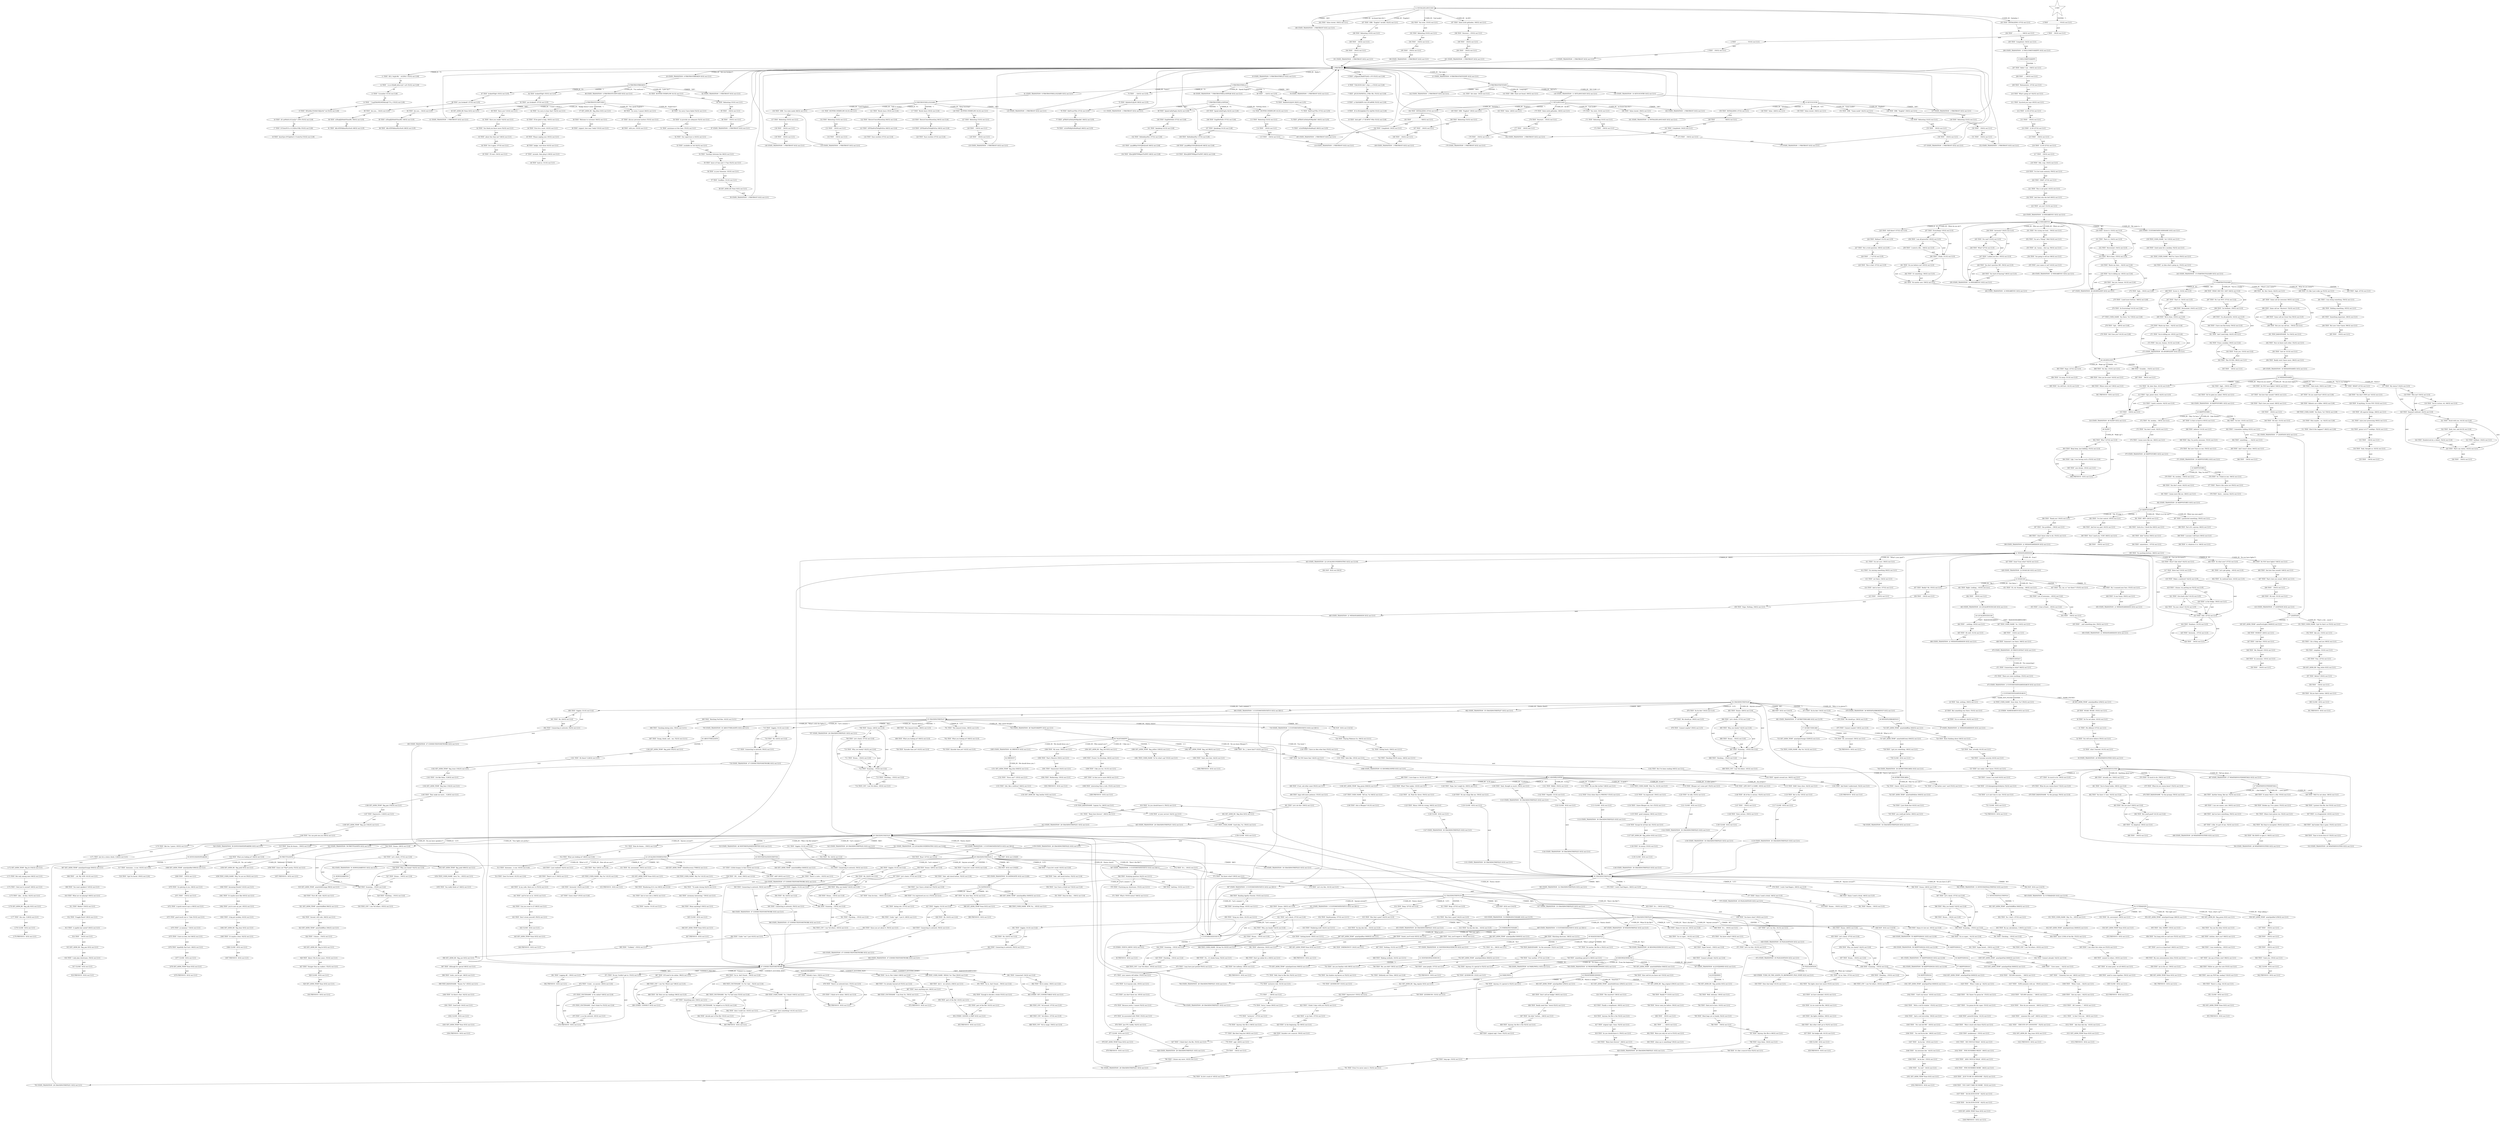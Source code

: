 digraph  {
"810 TEXT  So you should know it. (50/32 sec) [1/1]";
"384 TEXT  And lost my goal. (43/32 sec) [1/1]";
"464 TEXT  ...nothing. (35/32 sec) [1/1]";
"1114 STATE_TRANSITION  30 CRACKINGTHEFILE3 (0/32 sec) [1/1]";
"651 STATE_TRANSITION  57 SKIPPYSINGS3 (0/32 sec) [1/18]";
"321 TEXT  Stuck with you. (41/32 sec) [1/4]";
"344 STATE_TRANSITION  18 SKIPPYSTORY1 (0/32 sec) [1/1]";
"14 WHOAREYOU" [shape=box];
"445 SET_ANIM_TEMP None (0/32 sec) [1/1]";
"893 TEXT  Nope. (27/32 sec) [1/3]";
"645 TEXT  Super bored... (39/32 sec) [1/4]";
"251 TEXT  For crying out loud... (50/32 sec) [1/1]";
"695 TEXT  Watching YouTube. (43/32 sec) [1/11]";
"1033 TEXT  `AND I WOULD WALK` (45/32 sec) [1/1]";
"585 STATE_TRANSITION  52 CUTEBADGES (0/32 sec) [1/15]";
"36 PREVIOUS  (0/32 sec) [1/1]";
"64 TEXT  Do it again. (37/32 sec) [1/1]";
"1130 CLOSE  (0/32 sec) [1/1]";
"388 TEXT  Part of it, anyway. (46/32 sec) [1/1]";
"1091 TEXT  Omniscient (34/32 sec) [1/1]";
"45 FILELIGHTSON" [shape=box];
"340 TEXT  Oh wait. (31/32 sec) [1/1]";
"628 TEXT  Ok. (24/32 sec) [1/2]";
"471 TEXT  Connecting to what? (46/32 sec) [1/1]";
"872 TEXT  I tried... no answer. (49/32 sec) [1/4]";
"484 TEXT  But smell good? (41/32 sec) [1/2]";
"857 TEXT  Something new. (39/32 sec) [1/1]";
"225 TEXT  Still there? (37/32 sec) [1/5]";
"491 TEXT  Let's do this! (39/32 sec) [1/1]";
"459 TEXT  Nope. Nothing. (39/32 sec) [1/1]";
"745 TEXT  you could get better. (49/32 sec) [1/1]";
"76 TEXT  HeEVczyYTllo (37/32 sec) [1/5]";
"758 TEXT_BADGENAME  %s the awesome. (52/32 sec) [1/4]";
"434 TEXT  Hey! (26/32 sec) [1/4]";
"170 TEXT  You wish. (33/32 sec) [1/1]";
"20 STATE_TRANSITION  6 FIRSTBOOTBROKEN (0/32 sec) [1/1]";
"50 TEXT  to provide you adequate (52/32 sec) [1/1]";
"310 TEXT  Hrm maybe... no. (42/32 sec) [1/6]";
"775 TEXT  \"inclusive\". (37/32 sec) [1/1]";
"133 TEXT    (30/32 sec) [1/1]";
"1161 TEXT  Oh these? (128/32 sec) [1/1]";
"550 TEXT  Can I have a drink too? (52/32 sec) [1/4]";
"219 TEXT  I've lost main memory. (50/32 sec) [1/1]";
"564 TEXT  Ok. (24/32 sec) [1/2]";
"969 TEXT  Uh... it's kinda funny. (52/32 sec) [1/1]";
"167 TEXT    (30/32 sec) [1/1]";
"48 TEXT  back in. (31/32 sec) [1/1]";
"552 STATE_TRANSITION  51 HOWOLDAREYOU (0/32 sec) [1/1]";
"535 STATE_TRANSITION  3 CUSTOMSTATESTATUS (0/32 sec) [8/12]";
"948 TEXT  Follow on, give the cute (53/32 sec) [1/1]";
"289 TEXT  Some call me Great One (50/32 sec) [1/3]";
"885 TEXT_CNT  %d others. (37/32 sec) [1/3]";
"636 TEXT  You know what? (39/32 sec) [1/1]";
"206 STATE_TRANSITION  13 WELCOMETOSKIPPY (0/32 sec) [1/1]";
"178 TEXT    (30/32 sec) [1/1]";
"668 TEXT  Making cocktails. (43/32 sec) [1/11]";
"987 TEXT  Ok, later then. (41/32 sec) [1/1]";
"354 TEXT  complain. (33/32 sec) [1/1]";
"385 TEXT  Now I need you. UGH! (48/32 sec) [1/1]";
"1029 TEXT  `Who's stuck with these (52/32 sec) [1/1]";
"38 TEXT  Welcome to customer (46/32 sec) [1/1]";
"330 TEXT  All superior beings, (48/32 sec) [1/1]";
"1 TEXT    (30/32 sec) [1/1]";
"724 TEXT  Been thinking about (46/32 sec) [1/1]";
"708 TEXT  Dunno. (28/32 sec) [1/4]";
"40 SET_ANIM_BG None (0/32 sec) [1/1]";
"761 TEXT  Definitely not China. (49/32 sec) [1/4]";
"1104 TEXT  And think I understand. (52/32 sec) [1/1]";
"275 TEXT  I need more buttons. (48/32 sec) [1/6]";
"700 TEXT  Karaoke time yet? (43/32 sec) [1/3]";
"96 TEXT    (30/32 sec) [1/1]";
"1012 TEXT  `dah dum dah daa` (43/32 sec) [1/1]";
"122 TEXT  Heword learnHmoeQuq (46/32 sec) [1/4]";
"10 TEXT  0z4i qbP! >7 KU6FST`95[e (53/32 sec) [1/6]";
"409 TEXT  Oh wait. (31/32 sec) [1/1]";
"154 TEXT  Rebooting (33/32 sec) [1/1]";
"996 SET_ANIM_BG  flag_ace (0/32 sec) [1/1]";
"1027 TEXT  `I'm gonna be the super- (53/32 sec) [1/1]";
"324 TEXT  Dumbstruck by a reboot. (52/32 sec) [1/4]";
"1166 SET_ANIM_TEMP  flag_pan (192/32 sec) [1/1]";
"347 TEXT  I did that. (35/32 sec) [1/1]";
"712 TEXT  Scanning... (35/32 sec) [1/2]";
"130 STATE_TRANSITION  1 FIRSTBOOT (0/32 sec) [1/1]";
"690 TEXT  Giggity. (31/32 sec) [1/2]";
"1016 TEXT  `525,600 minutes...` (48/32 sec) [1/1]";
"67 TEXT  discuss personal matters (53/32 sec) [1/1]";
"843 TEXT  ceremony interesting.\" (50/32 sec) [1/1]";
"12 INITIALIZELANGUAGE" [shape=box];
"123 TEXT  LVPSIndOsZTeDgEttZux (48/32 sec) [1/4]";
"127 TEXT  Rebooting (33/32 sec) [1/1]";
"11 TEXT  SE{;?.&j]/x'8k```sS{HOc! (53/32 sec) [1/8]";
"1178 CLOSE  (0/32 sec) [1/1]";
"46 TEXT  badge, wait three (43/32 sec) [1/1]";
"509 TEXT  Time to brute force it! (52/32 sec) [1/1]";
"239 TEXT_USER_NAME  %s? (35/32 sec) [1/1]";
"1039 SET_ANIM_TEMP None (0/32 sec) [1/1]";
"1078 SET_ANIM_TEMP None (0/32 sec) [1/1]";
"994 TEXT  Under \"sex\" I put (43/32 sec) [1/1]";
"847 PREVIOUS  (0/32 sec) [1/1]";
"108 TEXT  HelloddnmWyr (37/32 sec) [1/6]";
"505 TEXT  Well I'm not alone. (46/32 sec) [1/1]";
"1047 TEXT  `da ba dao` (35/32 sec) [1/1]";
"778 TEXT  sigil. (28/32 sec) [1/1]";
"689 TEXT_CNT  I see %d others. (45/32 sec) [1/1]";
"1019 TEXT  `How do you measure,` (49/32 sec) [1/1]";
"867 TEXT  learn anything new. (46/32 sec) [1/1]";
"840 SET_ANIM_TEMP  animSolidBlue (6400/32 sec) [1/1]";
"115 TEXT    (30/32 sec) [1/1]";
"250 STATE_TRANSITION  14 WHOAREYOU (0/32 sec) [1/1]";
"785 TEXT  Meat bags are so handy. (52/32 sec) [1/1]";
"974 TEXT  Because yeesh, I cannot (52/32 sec) [1/1]";
"701 TEXT  This lanyard itches. (48/32 sec) [1/3]";
"364 TEXT  something....... (42/32 sec) [1/1]";
"1040 PREVIOUS  (0/32 sec) [1/1]";
"32 CRACKINGTHEFILE4" [shape=box];
"757 STATE_TRANSITION  41 DONTKNOWQUEERCON (0/32 sec) [1/1]";
"8 FIRSTBOOTHELLOLEARN" [shape=box];
"906 PREVIOUS  (0/32 sec) [1/1]";
"640 TEXT  I'm so super... (41/32 sec) [1/4]";
"1077 CLOSE  (0/32 sec) [1/1]";
"601 SET_ANIM_TEMP  animSolidBlue (640/32 sec) [1/1]";
"957 TEXT  you're so important! (48/32 sec) [1/1]";
"573 TEXT  You know what? (39/32 sec) [1/1]";
"638 STATE_TRANSITION  45 FILELIGHTSON (0/32 sec) [1/1]";
"915 SET_ANIM_BG  flag_pan (0/32 sec) [1/1]";
"499 TEXT  It seems there's a file. (53/32 sec) [1/1]";
"1064 SET_ANIM_BG  flag_bear (0/32 sec) [1/1]";
"796 STATE_TRANSITION  28 CRACKINGTHEFILE1 (0/32 sec) [1/1]";
"181 STATE_TRANSITION  12 INITIALIZELANGUAGE (0/32 sec) [1/1]";
"602 TEXT  No, I don't. (37/32 sec) [1/1]";
"177 TEXT    (30/32 sec) [1/1]";
"1051 SET_ANIM_TEMP None (0/32 sec) [1/1]";
"1008 TEXT  `When I look.... (42/32 sec) [1/1]";
"813 SET_ANIM_TEMP  animSolidGreen (256/32 sec) [1/1]";
"0 TEXT  ........................ (53/32 sec) [1/1]";
"70 TEXT  HellofuGLZjLM (38/32 sec) [1/5]";
"619 STATE_TRANSITION  53 EMERGENCYSHARE (0/32 sec) [1/15]";
"614 TEXT  Boop. (27/32 sec) [1/3]";
"687 TEXT  Scanning... (35/32 sec) [1/2]";
"931 TEXT_USER_NAME  Hey, %s... (45/32 sec) [1/1]";
"752 SET_ANIM_TEMP  animSpinYellow (640/32 sec) [1/1]";
"200 TEXT    (30/32 sec) [1/1]";
"302 TEXT  From a monkey. (39/32 sec) [1/2]";
"819 TEXT  \"Been here forever\". (48/32 sec) [1/1]";
"447 TEXT  You, me, or \"out there\"? (53/32 sec) [1/1]";
"851 TEXT  I'm in. And I found... (50/32 sec) [1/2]";
"719 STATE_TRANSITION  3 CUSTOMSTATESTATUS (0/32 sec) [8/11]";
"838 CLOSE  (0/32 sec) [1/1]";
"400 TEXT  So what now? (37/32 sec) [1/3]";
"751 TEXT  It's... (96/32 sec) [1/1]";
"495 TEXT  I can see names, now. (49/32 sec) [1/1]";
"429 SET_ANIM_TEMP  whiteDiscovery (7680/32 sec) [1/1]";
"598 TEXT  Reading Agatha Christie. (53/32 sec) [1/11]";
"480 TEXT  Actually, yes. (39/32 sec) [1/1]";
"44 TEXT  First do a reset. (43/32 sec) [1/1]";
"278 TEXT  Ugh... (28/32 sec) [1/6]";
"656 TEXT  Why, you lonely? (42/32 sec) [1/4]";
"10 SETCOUNTRY" [shape=box];
"523 STATE_TRANSITION  29 CRACKINGTHEFILE2 (0/32 sec) [1/1]";
"978 SET_ANIM_TEMP None (0/32 sec) [1/1]";
"203 TEXT  INITIALIZING (37/32 sec) [1/1]";
"34 STATE_TRANSITION  26 WHATDIDYOUFIND (0/32 sec) [1/1]";
"604 TEXT  have 1/16th of the file. (53/32 sec) [1/1]";
"147 STATE_TRANSITION  1 FIRSTBOOT (0/32 sec) [1/1]";
"517 TEXT  Awesome... is me. (43/32 sec) [1/4]";
"432 SET_ANIM_TEMP None (0/32 sec) [1/1]";
"699 TEXT  What you looking at? (48/32 sec) [1/3]";
"247 TEXT  I asked you first. (45/32 sec) [1/3]";
"345 SET_ANIM_TEMP  animFirstLights (6400/32 sec) [1/1]";
"366 TEXT    (30/32 sec) [1/1]";
"855 PREVIOUS  (0/32 sec) [1/1]";
"679 STATE_TRANSITION  36 WHYISFILEBROKENUP (0/32 sec) [1/1]";
"1043 TEXT  `With a cool lil window` (53/32 sec) [1/1]";
"667 TEXT  Nothing. (31/32 sec) [1/11]";
"536 TEXT  Busy! (27/32 sec) [1/12]";
"1052 PREVIOUS  (0/32 sec) [1/1]";
"140 STATE_TRANSITION  1 FIRSTBOOT (0/32 sec) [1/1]";
"528 TEXT  Scanning... (35/32 sec) [1/2]";
"128 TEXT    (30/32 sec) [1/1]";
"868 TEXT  I've already learned all (53/32 sec) [1/2]";
"142 STATE_TRANSITION  1 FIRSTBOOT (0/32 sec) [1/1]";
"921 SET_ANIM_TEMP  animSolidRed (96/32 sec) [1/1]";
"530 TEXT_CNT  I see %d others. (45/32 sec) [1/1]";
"937 TEXT    (30/32 sec) [1/1]";
"626 TEXT_CNT  I see %d others. (45/32 sec) [1/1]";
"908 TEXT  ...oh. My. GOD. (41/32 sec) [1/1]";
"207 TEXT  Hello! I am - (38/32 sec) [1/1]";
"375 STATE_TRANSITION  20 SKIPPYSTORY3 (0/32 sec) [1/1]";
"1010 TEXT  `All I seeeee...!` (45/32 sec) [1/1]";
"1015 SET_ANIM_TEMP  animSpinPink (6400/32 sec) [1/1]";
"180 TEXT  Value stored. (38/32 sec) [1/1]";
"623 TEXT  Hrmm... (30/32 sec) [1/4]";
"521 STATE_TRANSITION  22 LOCALDISCOVERYNOTWO (0/32 sec) [1/20]";
"349 TEXT  So awesome. (35/32 sec) [1/1]";
"373 TEXT  You don't count. (42/32 sec) [1/1]";
"663 TEXT  Connecting to network. (50/32 sec) [1/1]";
"889 TEXT  Ok! Here are my readings (96/32 sec) [1/3]";
"894 TEXT  Go away. (31/32 sec) [1/3]";
"274 TEXT  Sigh... (30/32 sec) [1/6]";
"342 TEXT  Sigh... (30/32 sec) [1/1]";
"725 TEXT  that, actually. (41/32 sec) [1/1]";
"41 DONTKNOWQUEERCON" [shape=box];
"748 TEXT  something special to (48/32 sec) [1/1]";
"1081 TEXT_USER_NAME  Yo %s what's up? (53/32 sec) [1/1]";
"1112 TEXT  Even when they're WRONG? (53/32 sec) [1/1]";
"3 CUSTOMSTATESTATUS" [shape=box];
"662 TEXT  Ok. (24/32 sec) [1/2]";
"496 TEXT  And we have something. (50/32 sec) [1/1]";
"500 TEXT  Broken up. I've a piece. (53/32 sec) [1/1]";
"293 TEXT  Sort of. (31/32 sec) [1/1]";
"776 TEXT  Anyway, this file is (48/32 sec) [1/1]";
"343 TEXT  Ok I'm glad you asked. (50/32 sec) [1/1]";
"547 TEXT  Dum de dum... (38/32 sec) [1/4]";
"440 TEXT  In my code, there are 1s (53/32 sec) [1/1]";
"227 TEXT  Not a trick question. (49/32 sec) [1/5]";
"12 TEXT  .!e.w>N|QdX.zK/a<LjU'+yE (53/32 sec) [1/8]";
"555 STATE_TRANSITION  54 DATINGSITE (0/32 sec) [1/20]";
"119 TEXT  LVPSIndOsZTeDgEttZux (48/32 sec) [1/4]";
"596 STATE_TRANSITION  47 CONNECTEDTONETWORK (0/32 sec) [1/1]";
"412 TEXT  I'm sensing something (49/32 sec) [1/1]";
"989 PREVIOUS  (0/32 sec) [1/1]";
"581 TEXT  Humm... (30/32 sec) [1/3]";
"1058 SET_ANIM_BG  flag_pink (0/32 sec) [1/1]";
"513 TEXT  Awesome... is me. (43/32 sec) [1/4]";
"410 STATE_TRANSITION  17 LIGHTSON (0/32 sec) [1/1]";
"214 TEXT  12 00 (27/32 sec) [1/1]";
"303 TEXT  From you. (33/32 sec) [1/2]";
"804 SET_ANIM_TEMP  animSpinRed (256/32 sec) [1/1]";
"21 WEHAVEAMISSION" [shape=box];
"680 NOP  (0/32 sec) [14/15]";
"742 TEXT  I know. (30/32 sec) [1/1]";
"982 TEXT  Don't go online for a (49/32 sec) [1/1]";
"396 TEXT  Thank you! (34/32 sec) [1/1]";
"808 TEXT  Anyway, the file is the (52/32 sec) [1/1]";
"314 TEXT  I need a minute. (42/32 sec) [1/3]";
"1026 TEXT  `Oh I know I'm gonna be` (53/32 sec) [1/1]";
"777 TEXT  like their long lost (48/32 sec) [1/1]";
"964 TEXT  Ooh, you'll regret it. (50/32 sec) [1/1]";
"899 TEXT  Now you be nicer! (43/32 sec) [1/1]";
"240 TEXT  Good name for a monkey. (52/32 sec) [1/1]";
"169 STATE_TRANSITION  1 FIRSTBOOT (0/32 sec) [1/1]";
"803 TEXT  clean up or something? (50/32 sec) [1/1]";
"611 TEXT  Boop. (27/32 sec) [1/3]";
"45 TEXT  Please unplug your (45/32 sec) [1/1]";
"678 TEXT  Connect maybe? (39/32 sec) [1/3]";
"428 STATE_TRANSITION  23 DOASCAN (0/32 sec) [1/1]";
"61 KNOWBLOOPER" [shape=box];
"897 TEXT    (96/32 sec) [1/1]";
"28 CRACKINGTHEFILE1" [shape=box];
"296 TEXT  WHAT. DID YOU. SAY? (46/32 sec) [1/2]";
"938 TEXT    (30/32 sec) [1/1]";
"1117 CLOSE  (0/32 sec) [1/1]";
"653 STATE_TRANSITION  28 CRACKINGTHEFILE1 (0/32 sec) [1/1]";
"399 STATE_TRANSITION  21 WEHAVEAMISSION (0/32 sec) [1/1]";
"533 TEXT  Connecting to network. (50/32 sec) [1/1]";
"22 TEXT_USER_NAME  Scan what, %s? (50/32 sec) [1/1]";
"223 TEXT  are you? (31/32 sec) [1/1]";
"903 TEXT  Beep beep. Just kidding. (53/32 sec) [1/3]";
"1030 TEXT  monkeeeeys` (35/32 sec) [1/1]";
"320 TEXT  Damned confused. (42/32 sec) [1/4]";
"522 NOP  (0/32 sec) [19/20]";
"1127 STATE_TRANSITION  30 CRACKINGTHEFILE3 (0/32 sec) [1/1]";
"113 TEXT  Rebooting (33/32 sec) [1/1]";
"792 TEXT  So let's crack it! (45/32 sec) [1/1]";
"901 PREVIOUS  (0/32 sec) [1/1]";
"551 TEXT  Dum de dum... (38/32 sec) [1/4]";
"25 FIRSTCONTACT" [shape=box];
"355 TEXT  Fine. (27/32 sec) [1/1]";
"29 TEXT  WOAH. WOAH. (35/32 sec) [1/1]";
"89 TEXT  Are you... (34/32 sec) [1/5]";
"306 TEXT  I feel stuck. (38/32 sec) [1/6]";
"816 TEXT  Anyway, the file is the (52/32 sec) [1/1]";
"561 TEXT  Checking... (35/32 sec) [1/2]";
"30 TEXT  So I'm not alone. (43/32 sec) [1/1]";
"288 TEXT  Some call me \"Mysterio\" (52/32 sec) [1/3]";
"958 TEXT  My own awesomeness bites (53/32 sec) [1/1]";
"162 STATE_TRANSITION  1 FIRSTBOOT (0/32 sec) [1/1]";
"1179 PREVIOUS  (0/32 sec) [1/1]";
"155 TEXT    (30/32 sec) [1/1]";
"7 TEXT  qVL5L5S#NETd.(_5?Bc( Hb, (53/32 sec) [1/6]";
"548 TEXT  C'mon let's work! (43/32 sec) [1/4]";
"1109 TEXT  Yeah, thought as much. (50/32 sec) [1/1]";
"476 TEXT_BADGENAME  %s the grumpy. (50/32 sec) [1/3]";
"1017 TEXT  `525K moments with me` (50/32 sec) [1/1]";
"262 TEXT  Or something. (38/32 sec) [1/3]";
"235 TEXT  You're killing me. (45/32 sec) [1/4]";
"39 TEXT  support, how may I help? (53/32 sec) [1/1]";
"156 TEXT    (30/32 sec) [1/1]";
"218 TEXT  Ohh, crap. (34/32 sec) [1/1]";
"285 TEXT    (30/32 sec) [1/1]";
"470 STATE_TRANSITION  25 FIRSTCONTACT (0/32 sec) [1/1]";
"657 TEXT  Hrmm... (30/32 sec) [1/4]";
"704 STATE_TRANSITION  60 TALKTOSKIPPY (0/32 sec) [1/1]";
"811 TEXT  \"Been here forever\". (48/32 sec) [1/1]";
"301 TEXT  And I need help. (42/32 sec) [1/1]";
"827 TEXT  I think that's the file. (53/32 sec) [1/1]";
"463 STATE_TRANSITION  24 LOCALDEVICESCAN (0/32 sec) [1/1]";
"1149 CLOSE  (0/32 sec) [1/1]";
"335 TEXT    (30/32 sec) [1/1]";
"660 TEXT_CNT  I see %d others. (45/32 sec) [1/1]";
"425 TEXT  Seriously... (37/32 sec) [1/3]";
"905 TEXT  nice dream. (35/32 sec) [1/1]";
"138 TEXT    (30/32 sec) [1/1]";
"31 DOYOUHAVEALLTHEFILE" [shape=box];
"492 SET_ANIM_BG  flag_blue (0/32 sec) [1/1]";
"592 TEXT_CNT  I see %d others. (45/32 sec) [1/1]";
"706 NOP  (0/32 sec) [14/14]";
"753 TEXT  Are you familiar with (49/32 sec) [1/1]";
"478 TEXT  What do you wanna know? (52/32 sec) [1/3]";
"1106 SET_ANIM_TEMP  flag_green (640/32 sec) [1/1]";
"415 TEXT    (30/32 sec) [1/1]";
"988 SET_ANIM_TEMP None (0/32 sec) [1/1]";
"1169 TEXT  You can pick one you (48/32 sec) [1/1]";
"414 TEXT  And in here. (37/32 sec) [1/1]";
"116 STATE_TRANSITION  1 FIRSTBOOT (0/32 sec) [1/1]";
"490 TEXT  bags with more patience. (53/32 sec) [1/1]";
"784 TEXT  Glad you're here. (43/32 sec) [1/1]";
"979 PREVIOUS  (0/32 sec) [1/1]";
"441 TEXT  and 0s but no 2s. (43/32 sec) [1/1]";
"998 TEXT  traits, you've got  (46/32 sec) [1/1]";
"951 CLOSE  (0/32 sec) [1/1]";
"75 TEXT  HellofuGLZjLM (38/32 sec) [1/5]";
"539 TEXT  Uff... tired. (38/32 sec) [1/12]";
"1095 TEXT  D'aww! I'm blushing. (48/32 sec) [1/1]";
"220 TEXT  CRAP! (27/32 sec) [1/1]";
"762 TEXT  Anyway, it's special to (52/32 sec) [1/1]";
"322 TEXT  Dark, lost, and (41/32 sec) [1/4]";
"532 TEXT  Ok. (24/32 sec) [1/2]";
"565 TEXT  Connecting to network. (50/32 sec) [1/1]";
"545 TEXT  Todo  add shock button. (52/32 sec) [1/4]";
"650 STATE_TRANSITION  56 SKIPPYSINGS2 (0/32 sec) [1/18]";
"705 STATE_TRANSITION  63 ABOUTTHELIGHTS (0/32 sec) [1/1]";
"107 TEXT  Speakeng (31/32 sec) [1/6]";
"300 TEXT  I have one fine booty. (50/32 sec) [1/3]";
"43 TEXT  I'll be glad to help. (49/32 sec) [1/1]";
"135 STATE_TRANSITION  1 FIRSTBOOT (0/32 sec) [1/1]";
"749 TEXT  some people. (37/32 sec) [1/1]";
"572 TEXT  It's... (30/32 sec) [1/1]";
"622 TEXT  Why, you lonely? (42/32 sec) [1/4]";
"309 TEXT_USER_NAME  You there, %s? (50/32 sec) [1/6]";
"98 STATE_TRANSITION  4 FIRSTBOOTCONFUSED (0/32 sec) [1/1]";
"7 FIRSTBOOTHELLOSPEAK" [shape=box];
"35 CRACKINGTHEFILE7" [shape=box];
"1170 TEXT  like too, I guess. (45/32 sec) [1/1]";
"529 TEXT  Checking... (35/32 sec) [1/2]";
"878 TEXT  There's no network here. (53/32 sec) [1/3]";
"605 TEXT  I see other bits when we (53/32 sec) [1/1]";
"229 TEXT  This is bad. (37/32 sec) [1/5]";
"483 TEXT  But are nice? (38/32 sec) [1/2]";
"372 TEXT  Oh, monkey... (38/32 sec) [1/1]";
"786 TEXT    (30/32 sec) [1/1]";
"55 SKIPPYSINGS1" [shape=box];
"820 STATE_TRANSITION  28 CRACKINGTHEFILE1 (0/32 sec) [1/1]";
"37 SET_ANIM_BG  flag_lblue (0/32 sec) [1/1]";
"13 TEXT  Cucumber (31/32 sec) [1/8]";
"1080 SET_ANIM_TEMP  flag_yellow (160/32 sec) [1/1]";
"549 TEXT  Todo  add shock button. (52/32 sec) [1/4]";
"1168 SET_ANIM_TEMP  flag_ace (192/32 sec) [1/1]";
"902 TEXT  Wha-? (27/32 sec) [1/3]";
"40 IKNOWQUEERCON" [shape=box];
"260 TEXT  I think. (31/32 sec) [1/3]";
"1159 STATE_TRANSITION  29 CRACKINGTHEFILE2 (0/32 sec) [1/1]";
"37 GETBETTERCARD" [shape=box];
"1124 TEXT  -ok. Point for clever. (50/32 sec) [1/1]";
"486 TEXT    (30/32 sec) [1/1]";
"401 TEXT  Let's get going... (45/32 sec) [1/3]";
"945 TEXT  entities, don't you? (48/32 sec) [1/1]";
"876 PREVIOUS  (0/32 sec) [1/1]";
"287 TEXT  Some call me awesome (48/32 sec) [1/3]";
"750 PREVIOUS  (0/32 sec) [1/1]";
"26 TEXT  I'm so confused. (42/32 sec) [1/1]";
"1152 TEXT  \"Dress me?\" (35/32 sec) [1/1]";
"90 TEXT  irZfuqKJSHxkSYIxmIKL (48/32 sec) [1/5]";
"327 TEXT  WHAT? (27/32 sec) [1/1]";
"686 TEXT  Hrmm... (30/32 sec) [1/4]";
"92 STATE_TRANSITION  1 FIRSTBOOT (0/32 sec) [1/1]";
"17 TEXT  H Fztm5CCu rv{{X|So}C8[y (53/32 sec) [1/8]";
"515 TEXT  Hum de dumm... (39/32 sec) [1/4]";
"1048 TEXT  `da awesome dee` (42/32 sec) [1/1]";
"124 TEXT  Earn wordslo (37/32 sec) [1/4]";
"618 NOP  (0/32 sec) [14/15]";
"466 STATE_TRANSITION  21 WEHAVEAMISSION (0/32 sec) [1/1]";
"271 TEXT  You're killing me. (45/32 sec) [1/4]";
"1067 PREVIOUS  (0/32 sec) [1/1]";
"589 TEXT  Hrmm... (30/32 sec) [1/4]";
"941 CLOSE  (0/32 sec) [1/1]";
"91 TEXT  AKcvEXVlddnmWyrfraSi (48/32 sec) [1/5]";
"1011 TEXT  `Is that I love me.` (48/32 sec) [1/1]";
"569 TEXT  knitting. (33/32 sec) [1/1]";
"655 TEXT  Let's check. (37/32 sec) [1/4]";
"652 STATE_TRANSITION  58 SKIPPYSINGS4 (0/32 sec) [1/18]";
"141 TEXT  Set state  (34/32 sec) [1/1]";
"666 TEXT  Watching electrons. (46/32 sec) [1/11]";
"30 CRACKINGTHEFILE3" [shape=box];
"358 TEXT    (30/32 sec) [1/1]";
"965 SET_ANIM_TEMP None (0/32 sec) [1/1]";
"913 TEXT  A capella hair metal? (49/32 sec) [1/1]";
"427 TEXT  Scan? Scan what? (42/32 sec) [1/1]";
"664 STATE_TRANSITION  47 CONNECTEDTONETWORK (0/32 sec) [1/1]";
"60 TEXT  Have you? (33/32 sec) [1/1]";
"185 STATE_TRANSITION  1 FIRSTBOOT (0/32 sec) [1/1]";
"33 TEXT  what I learned. (41/32 sec) [1/1]";
"291 TEXT_BADGENAME  %s (34/32 sec) [1/1]";
"5 FIRSTBOOTHELLO" [shape=box];
"160 TEXT  .................... (48/32 sec) [1/1]";
"184 TEXT  Completed. (34/32 sec) [1/1]";
"172 TEXT    (30/32 sec) [1/1]";
"174 STATE_TRANSITION  1 FIRSTBOOT (0/32 sec) [1/1]";
"1076 TEXT  hopefully that hurt. (48/32 sec) [1/1]";
"1133 TEXT  I'm impressed. (39/32 sec) [1/1]";
"1171 TEXT  Just do a status check. (128/32 sec) [1/1]";
"1154 SET_ANIM_BG  flag_leather (0/32 sec) [1/1]";
"189 TEXT    (30/32 sec) [1/1]";
"866 TEXT  I'm in. But I didn't (48/32 sec) [1/2]";
"231 TEXT  That's it. (34/32 sec) [1/3]";
"216 TEXT  12 00 (27/32 sec) [1/1]";
"991 TEXT  dating site. (37/32 sec) [1/1]";
"121 TEXT  Words learn (35/32 sec) [1/4]";
"824 TEXT  is my limit. (37/32 sec) [1/1]";
"501 TEXT  Others have pieces too. (52/32 sec) [1/1]";
"825 TEXT  In the beginning, the (49/32 sec) [1/1]";
"1021 TEXT  `CIRCUITS OF LOOOOOVE!` (52/32 sec) [1/1]";
"313 TEXT  Ugh, power down. (42/32 sec) [1/3]";
"1141 TEXT  Ribbit. (30/32 sec) [1/1]";
"919 SET_ANIM_TEMP  animSolidOrange (96/32 sec) [1/1]";
"157 STATE_TRANSITION  1 FIRSTBOOT (0/32 sec) [1/1]";
"365 TEXT  And I wasn't alone. (46/32 sec) [1/1]";
"317 TEXT  My status? (34/32 sec) [1/3]";
"461 TEXT  Right. Looking... (43/32 sec) [1/1]";
"308 TEXT  Reboots are a killer. (49/32 sec) [1/6]";
"1153 TEXT  Ooh, like a uniform? (48/32 sec) [1/1]";
"654 TEXT  Dunno. (28/32 sec) [1/4]";
"1165 TEXT  They make me more... (128/32 sec) [1/1]";
"420 TEXT  in the fridge. (39/32 sec) [1/1]";
"175 TEXT  Datei nicht gefunden. (49/32 sec) [1/1]";
"723 SET_ANIM_TEMP  animSolidBlue (640/32 sec) [1/1]";
"1069 TEXT    (30/32 sec) [1/1]";
"631 STATE_TRANSITION  3 CUSTOMSTATESTATUS (0/32 sec) [8/11]";
"1018 TEXT  `525,600 minutes...` (48/32 sec) [1/1]";
"129 TEXT    (30/32 sec) [1/1]";
"458 TEXT    (30/32 sec) [1/1]";
"88 TEXT  you broken6! (37/32 sec) [1/5]";
"199 TEXT    (30/32 sec) [1/1]";
"68 TEXT  with you. (33/32 sec) [1/1]";
"153 TEXT  ERR  \"Game mode\" (42/32 sec) [1/1]";
"457 TEXT  Really? Ok. (35/32 sec) [1/1]";
"542 TEXT  toaster. (31/32 sec) [1/1]";
"1020 TEXT  `someone this cool?` (48/32 sec) [1/1]";
"850 TEXT  part of the file! (43/32 sec) [1/1]";
"191 STATE_TRANSITION  1 FIRSTBOOT (0/32 sec) [1/1]";
"204 TEXT  .................... (48/32 sec) [1/1]";
"192 TEXT  You wish. (33/32 sec) [1/1]";
"883 OTHER  SET_CONNECTABLE (0/32 sec) [1/1]";
"730 TEXT  so it ain't due to size. (53/32 sec) [1/1]";
"571 TEXT  What's YOUR status? (46/32 sec) [1/11]";
"54 TEXT  Tuesdays between the (48/32 sec) [1/1]";
"353 TEXT  I do a thing, and you (49/32 sec) [1/1]";
"759 TEXT  Your mother. (37/32 sec) [1/4]";
"226 TEXT  Hellooo? (31/32 sec) [1/5]";
"112 TEXT  BUFFER OVERFLOW (41/32 sec) [1/1]";
"58 SKIPPYSINGS4" [shape=box];
"953 PREVIOUS  (0/32 sec) [1/1]";
"677 TEXT  We should go. (38/32 sec) [1/3]";
"946 TEXT  I was wondering... (45/32 sec) [1/1]";
"57 TEXT  Goodbye. (31/32 sec) [1/1]";
"692 TEXT  Connecting to network. (50/32 sec) [1/1]";
"681 STATE_TRANSITION  37 GETBETTERCARD (0/32 sec) [1/15]";
"212 TEXT  12 00 (27/32 sec) [1/1]";
"968 TEXT_USER_NAME  Oh hey %s (43/32 sec) [1/1]";
"381 TEXT  I mean more like me. (48/32 sec) [1/1]";
"829 OTHER  TURN_ON_THE_LIGHTS_TO_REPRESENT_FILE_STATE (0/32 sec) [1/1]";
"418 TEXT  Make a sandwich? (42/32 sec) [1/5]";
"270 TEXT  Waste my time... (42/32 sec) [1/4]";
"186 STATE_TRANSITION  1 FIRSTBOOT (0/32 sec) [1/1]";
"800 TEXT    (30/32 sec) [1/1]";
"50 DOYOUHAVESPEAKERS" [shape=box];
"1110 STATE_TRANSITION  30 CRACKINGTHEFILE3 (0/32 sec) [1/1]";
"15 TEXT  5ESnMiz!O%MiCCKJ(/o%I^sk (53/32 sec) [1/8]";
"534 STATE_TRANSITION  47 CONNECTEDTONETWORK (0/32 sec) [1/1]";
"942 PREVIOUS  (0/32 sec) [1/1]";
"1071 TEXT    (30/32 sec) [1/1]";
"1146 TEXT  All of this is serious. (52/32 sec) [1/1]";
"669 TEXT  It's... (30/32 sec) [1/1]";
"439 TEXT  There's no 2! (38/32 sec) [1/1]";
"952 SET_ANIM_TEMP None (0/32 sec) [1/1]";
"717 TEXT  Connecting to network. (50/32 sec) [1/1]";
"52 TEXT  Our supervisor is (43/32 sec) [1/1]";
"196 STATE_TRANSITION  1 FIRSTBOOT (0/32 sec) [1/1]";
"382 STATE_TRANSITION  20 SKIPPYSTORY3 (0/32 sec) [1/1]";
"990 TEXT  I've registered you on a (53/32 sec) [1/1]";
"394 TEXT  somewhere... (37/32 sec) [1/1]";
"997 TEXT  Although for special (48/32 sec) [1/1]";
"1113 CLOSE  (0/32 sec) [1/1]";
"421 TEXT  Give back rubs? (41/32 sec) [1/5]";
"19 STATE_TRANSITION  5 FIRSTBOOTHELLO (0/32 sec) [1/1]";
"370 TEXT  But now I have no one. (50/32 sec) [1/1]";
"25 TEXT  But something was there. (53/32 sec) [1/1]";
"747 TEXT  No matter, the file is (50/32 sec) [1/1]";
"943 SET_ANIM_BG  flag_green (0/32 sec) [1/1]";
"930 PREVIOUS  (0/32 sec) [1/1]";
"822 TEXT  Impressive! (35/32 sec) [1/1]";
"150 TEXT    (30/32 sec) [1/1]";
"257 TEXT  Everything! (35/32 sec) [1/3]";
"1177 TEXT  this one. (128/32 sec) [1/1]";
"644 TEXT  I'm so super... (41/32 sec) [1/4]";
"629 TEXT  Connecting to network. (50/32 sec) [1/1]";
"341 STATE_TRANSITION  17 LIGHTSON (0/32 sec) [1/1]";
"84 TEXT  Are you... (34/32 sec) [1/5]";
"980 TEXT  Ooooh, you'll wish (45/32 sec) [1/1]";
"959 TEXT  me in the ass. (39/32 sec) [1/1]";
"166 TEXT  Rebooting (33/32 sec) [1/1]";
"977 CLOSE  (0/32 sec) [1/1]";
"844 TEXT  Mean anything? (39/32 sec) [1/1]";
"1125 TEXT  Minus 1000 for wrong. (49/32 sec) [1/1]";
"898 TEXT  Ok, fine. (33/32 sec) [1/1]";
"870 PREVIOUS  (0/32 sec) [1/1]";
"961 PREVIOUS  (0/32 sec) [1/1]";
"417 TEXT  Brew tea? (33/32 sec) [1/5]";
"767 STATE_TRANSITION  42 JUSTJOINED (0/32 sec) [1/1]";
"261 TEXT  Do you believe me? (45/32 sec) [1/3]";
"646 TEXT  Connect already! (42/32 sec) [1/4]";
"1097 TEXT  In that you're more (46/32 sec) [1/1]";
"1073 TEXT  good insult now is \"Like (53/32 sec) [1/1]";
"329 TEXT  If anything, I'd own YOU (53/32 sec) [1/1]";
"338 TEXT  That's how you sound. (49/32 sec) [1/1]";
"38 GETBETTERCARD2" [shape=box];
"419 TEXT  I dunno, try putting me (52/32 sec) [1/5]";
"194 TEXT    (30/32 sec) [1/1]";
"450 STATE_TRANSITION  21 WEHAVEAMISSION (0/32 sec) [1/1]";
"387 TEXT  I protected something. (50/32 sec) [1/1]";
"1045 TEXT  `For cool old ME!` (45/32 sec) [1/1]";
"443 TEXT  Don't strain yourself. (50/32 sec) [1/1]";
"33 CRACKINGTHEFILE5" [shape=box];
"202 TEXT  Value stored. (38/32 sec) [1/1]";
"584 NOP  (0/32 sec) [14/15]";
"583 STATE_TRANSITION  32 CRACKINGTHEFILE4 (0/32 sec) [1/1]";
"815 TEXT  Finally a compliment. (49/32 sec) [1/1]";
"176 TEXT  Neustart... (35/32 sec) [1/1]";
"848 TEXT_USER_NAME  WHOA! %s! That (50/32 sec) [1/2]";
"826 TEXT  founders set a mascot. (50/32 sec) [1/1]";
"1034 TEXT  `FIVE HUNDRED MORE` (46/32 sec) [1/1]";
"1014 PREVIOUS  (0/32 sec) [1/1]";
"570 TEXT  Practicing my showtunes. (53/32 sec) [1/11]";
"882 TEXT  We're online. (38/32 sec) [1/2]";
"563 TEXT  Giggity. (31/32 sec) [1/2]";
"831 TEXT  So no, then. (37/32 sec) [1/1]";
"413 TEXT  out there. (34/32 sec) [1/1]";
"852 TEXT  Enough to decode a whole (53/32 sec) [1/1]";
"62 TEXT  You think you know more (52/32 sec) [1/1]";
"228 TEXT  ....? (27/32 sec) [1/5]";
"846 SET_ANIM_TEMP None (0/32 sec) [1/1]";
"367 TEXT  Is that so hard to (45/32 sec) [1/1]";
"912 TEXT  Fraggle Rock? (38/32 sec) [1/1]";
"936 SET_ANIM_TEMP  animSpinRed (256/32 sec) [1/1]";
"1004 PREVIOUS  (0/32 sec) [1/1]";
"1041 SET_ANIM_TEMP  animSpinPink (6400/32 sec) [1/1]";
"1093 PREVIOUS  (0/32 sec) [1/1]";
"731 CLOSE  (0/32 sec) [1/1]";
"374 TEXT  I mean more like me. (48/32 sec) [1/1]";
"210 TEXT  What's going on? (42/32 sec) [1/1]";
"2 TEXT  ........................ (53/32 sec) [1/1]";
"1098 TEXT  interesting than a rock. (53/32 sec) [1/1]";
"477 TEXT  So much to do. (39/32 sec) [1/3]";
"444 CLOSE  (0/32 sec) [1/1]";
"770 SET_ANIM_TEMP  animSpinGreen (640/32 sec) [1/1]";
"865 PREVIOUS  (0/32 sec) [1/1]";
"981 TEXT  otherwise. (34/32 sec) [1/1]";
"454 TEXT    (30/32 sec) [1/1]";
"49 TEXT  I'm sorry I have failed (52/32 sec) [1/1]";
"16 TEXT  cE+p#8xhG,iCl;2a|2y* <M% (53/32 sec) [1/8]";
"1176 SET_ANIM_BG  flag_ally (0/32 sec) [1/1]";
"42 TEXT  I'm sorry to hear that! (52/32 sec) [1/1]";
"252 TEXT  I'm not a *thing*. Well (52/32 sec) [1/1]";
"1038 TEXT  `DA DA DUM DUM!` (42/32 sec) [1/1]";
"1129 TEXT  No one stings like me. (50/32 sec) [1/1]";
"635 TEXT  It's... (30/32 sec) [1/1]";
"926 TEXT  About 15k of your years. (53/32 sec) [1/1]";
"65 TEXT  I'll wait. (34/32 sec) [1/1]";
"1120 TEXT  So silly. (33/32 sec) [1/1]";
"389 TEXT  I assume I still have (49/32 sec) [1/1]";
"1087 TEXT  Do YOU know him! (42/32 sec) [1/1]";
"297 TEXT  No I am NOT. (37/32 sec) [1/2]";
"904 TEXT  Ugh, I was having such a (53/32 sec) [1/3]";
"993 TEXT  Since you act about 6. (50/32 sec) [1/1]";
"710 TEXT  Why, you lonely? (42/32 sec) [1/4]";
"835 TEXT  the lights stabilize. (49/32 sec) [1/1]";
"771 TEXT  Well, they're like this (52/32 sec) [1/1]";
"151 TEXT    (30/32 sec) [1/1]";
"524 TEXT  Dunno. (28/32 sec) [1/4]";
"298 TEXT  I'm brilliant. (39/32 sec) [1/3]";
"57 SKIPPYSINGS3" [shape=box];
"766 TEXT  How well do you know em? (53/32 sec) [1/1]";
"992 TEXT  Under \"age\", I put 6. (49/32 sec) [1/1]";
"688 TEXT  Checking... (35/32 sec) [1/2]";
"114 TEXT    (30/32 sec) [1/1]";
"967 SET_ANIM_TEMP  animSpinBlue (6400/32 sec) [1/1]";
"435 TEXT_USER_NAME  Hey %s! (41/32 sec) [1/4]";
"673 TEXT  Da ba dee! (34/32 sec) [1/3]";
"323 TEXT  brilliant. (34/32 sec) [1/1]";
"1022 SET_ANIM_BG  flag_trans (0/32 sec) [1/1]";
"1082 SET_ANIM_TEMP  flag_red (96/32 sec) [1/1]";
"395 TEXT  Try pushing buttons. (48/32 sec) [1/1]";
"246 TEXT  What? (27/32 sec) [1/3]";
"736 PREVIOUS  (0/32 sec) [1/1]";
"363 TEXT  I remember holding (45/32 sec) [1/1]";
"332 TEXT  power to 6.77 exaflops. (52/32 sec) [1/1]";
"356 SET_ANIM_BG  flag_white (0/32 sec) [1/1]";
"48 ANGRYSLEEP" [shape=box];
"117 TEXT  Words learn (35/32 sec) [1/4]";
"694 STATE_TRANSITION  3 CUSTOMSTATESTATUS (0/32 sec) [8/11]";
"24 TEXT  Nah, nothing. (38/32 sec) [1/1]";
"14 TEXT  ^!LygYD&W83#XN&(e@\"(7u_r (53/32 sec) [1/8]";
"916 TEXT  I only play showtunes. (50/32 sec) [1/1]";
"841 TEXT  There's a note... (43/32 sec) [1/1]";
"333 TEXT    (30/32 sec) [1/1]";
"920 TEXT  First off, rude. (42/32 sec) [1/1]";
"255 TEXT  your name or not? (43/32 sec) [1/1]";
"1037 TEXT  `DA DA DUM DUM!` (42/32 sec) [1/1]";
"541 TEXT  late to turn into a (46/32 sec) [1/1]";
"884 TEXT_CNT  %d around. (37/32 sec) [1/3]";
"764 STATE_TRANSITION  28 CRACKINGTHEFILE1 (0/32 sec) [1/1]";
"962 SET_ANIM_TEMP  animSpinRed (6400/32 sec) [1/1]";
"789 TEXT  It's like a mascot from (52/32 sec) [1/1]";
"502 TEXT  But they're encrypted. (50/32 sec) [1/1]";
"809 TEXT  original sigil, I hear. (52/32 sec) [1/1]";
"821 SET_ANIM_BG  flag_regular (0/32 sec) [1/1]";
"727 TEXT  but really I don't know. (53/32 sec) [1/1]";
"954 SET_ANIM_TEMP  animSpinOrange (480/32 sec) [1/1]";
"72 TEXT  pPHhSUyEihQyHORpxbkC (48/32 sec) [1/5]";
"797 SET_ANIM_BG  flag_original (256/32 sec) [1/1]";
"328 TEXT  You don't OWN me! (43/32 sec) [1/1]";
"422 TEXT  Tie your shoes? (41/32 sec) [1/5]";
"63 TEXT  about this than me? (46/32 sec) [1/1]";
"316 STATE_TRANSITION  49 SLEEP (0/32 sec) [1/1]";
"71 TEXT  HeEVczyYTllo (37/32 sec) [1/5]";
"574 TEXT  Let's try this. (41/32 sec) [1/1]";
"834 TEXT  As we crack the file, (49/32 sec) [1/1]";
"253 TEXT  ok, I mean... shut up. (50/32 sec) [1/1]";
"966 PREVIOUS  (0/32 sec) [1/1]";
"842 TEXT  \"To make closing (42/32 sec) [1/1]";
"670 TEXT  You know what? (39/32 sec) [1/1]";
"624 TEXT  Scanning... (35/32 sec) [1/2]";
"397 TEXT  One problem... (39/32 sec) [1/1]";
"405 TEXT  Do YOU have lights? (46/32 sec) [1/1]";
"793 STATE_TRANSITION  28 CRACKINGTHEFILE1 (0/32 sec) [1/1]";
"925 SET_ANIM_BG  flag_bi (0/32 sec) [1/1]";
"211 TEXT  Sysclock just says (45/32 sec) [1/1]";
"55 TEXT  hours of 3am and 3 17am (52/32 sec) [1/1]";
"1070 TEXT  I'm glaring at you. (46/32 sec) [1/1]";
"806 TEXT  Really need that \"shock (52/32 sec) [1/1]";
"580 TEXT  Damn I need a drink. (48/32 sec) [1/3]";
"8 TEXT  a+Xxf(4]9|PX+&t11R-InRNK (53/32 sec) [1/6]";
"159 TEXT  INITIALIZING (37/32 sec) [1/1]";
"578 TEXT  Humm... (30/32 sec) [1/3]";
"351 TEXT_USER_NAME  Ugh %s that's so (53/32 sec) [1/1]";
"74 TEXT  ... (24/32 sec) [1/5]";
"56 TEXT  in your timezone. (43/32 sec) [1/1]";
"817 TEXT  original sigil, I hear. (52/32 sec) [1/1]";
"907 SET_ANIM_TEMP  animSpinOrange (640/32 sec) [1/1]";
"1137 SET_ANIM_BG  flag_yellow (0/32 sec) [1/1]";
"590 TEXT  Scanning... (35/32 sec) [1/2]";
"2 CUSTOMSTATENAMESEARCH" [shape=box];
"713 TEXT  Checking... (35/32 sec) [1/2]";
"437 TEXT  Guess what? (35/32 sec) [1/4]";
"362 TEXT  I'm lost. (33/32 sec) [1/1]";
"791 TEXT  Even I've never seen it. (53/32 sec) [1/1]";
"743 SET_ANIM_TEMP  animSolidYellow (640/32 sec) [1/1]";
"120 TEXT  Earn wordslo (37/32 sec) [1/4]";
"787 TEXT  Anyway, this file is (48/32 sec) [1/1]";
"682 STATE_TRANSITION  35 CRACKINGTHEFILE7 (0/32 sec) [1/1]";
"1050 TEXT  `So cool!` (34/32 sec) [1/1]";
"408 TEXT    (30/32 sec) [1/1]";
"143 TEXT  ERR  State not found. (49/32 sec) [1/1]";
"5 TEXT  y;EJpnzb{RaKZT)|c9[.<;V5 (53/32 sec) [1/6]";
"221 TEXT  This is not good. (43/32 sec) [1/1]";
"393 TEXT  idiot\" button (38/32 sec) [1/1]";
"100 TEXT  EngliHeNnllo (37/32 sec) [1/6]";
"467 TEXT_USER_NAME  %s. (16/32 sec) [1/1]";
"648 NOP  (0/32 sec) [14/18]";
"158 TEXT  Value stored. (38/32 sec) [1/1]";
"448 TEXT  Ok, I scanned your face. (53/32 sec) [1/1]";
"516 TEXT  What you looking at? (48/32 sec) [1/4]";
"283 TEXT  Something important. (48/32 sec) [1/1]";
"451 TEXT  Uh, ok. Scanning... (46/32 sec) [1/1]";
"182 TEXT  INITIALIZING (37/32 sec) [1/1]";
"1054 TEXT_USER_NAME  Aww, %s... (45/32 sec) [1/1]";
"190 TEXT    (30/32 sec) [1/1]";
"371 STATE_TRANSITION  19 SKIPPYSTORY2 (0/32 sec) [1/1]";
"319 TEXT  You're curious, eh. (46/32 sec) [1/3]";
"503 TEXT  We HAVE to open it. (46/32 sec) [1/1]";
"929 SET_ANIM_TEMP None (0/32 sec) [1/1]";
"94 TEXT  Rebooting (33/32 sec) [1/1]";
"506 TEXT  I protect this file, but (53/32 sec) [1/1]";
"607 TEXT  At some point, we all (49/32 sec) [1/1]";
"1056 TEXT  Guess not *that* pretty. (53/32 sec) [1/1]";
"1148 TEXT  Totes serious. (39/32 sec) [1/1]";
"683 TEXT  Dunno. (28/32 sec) [1/4]";
"118 TEXT  Heword learnHmoeQuq (46/32 sec) [1/4]";
"1121 CLOSE  (0/32 sec) [1/1]";
"1160 SET_ANIM_TEMP  flag_pink (192/32 sec) [1/1]";
"634 TEXT  Getting bored. (39/32 sec) [1/11]";
"81 STATE_TRANSITION  8 FIRSTBOOTHELLOLEARN (0/32 sec) [1/1]";
"729 TEXT  118 domegemegrottebytes (52/32 sec) [1/1]";
"237 STATE_TRANSITION  48 ANGRYSLEEP (0/32 sec) [1/1]";
"632 TEXT  Daydreaming. (37/32 sec) [1/11]";
"734 TEXT_USER_NAME  Hey %s! (41/32 sec) [1/1]";
"1111 TEXT  Do you like turtles? (48/32 sec) [1/1]";
"41 STATE_TRANSITION  1 FIRSTBOOT (0/32 sec) [1/1]";
"42 JUSTJOINED" [shape=box];
"299 TEXT  I'm all-powerful. (43/32 sec) [1/3]";
"66 TEXT  I'm sorry, I cannot (46/32 sec) [1/1]";
"209 TEXT  Waitaminute. (37/32 sec) [1/1]";
"933 TEXT  Eh, nevermind. (39/32 sec) [1/1]";
"208 TEXT  .... (26/32 sec) [1/1]";
"927 TEXT  Younger than my makers. (52/32 sec) [1/1]";
"277 TEXT_USER_NAME  You there, %s? (50/32 sec) [1/6]";
"268 TEXT  Nevermind. (34/32 sec) [1/3]";
"794 TEXT  Anyway, it's special to (52/32 sec) [1/1]";
"47 TEXT  seconds, then plug it (49/32 sec) [1/1]";
"560 TEXT  Scanning... (35/32 sec) [1/2]";
"839 PREVIOUS  (0/32 sec) [1/1]";
"805 TEXT  Don't call me badge! (48/32 sec) [1/1]";
"472 TEXT  There are some markings. (53/32 sec) [1/1]";
"853 TEXT  part of the file! (43/32 sec) [1/1]";
"661 TEXT  Giggity. (31/32 sec) [1/2]";
"880 PREVIOUS  (0/32 sec) [1/1]";
"1134 TEXT  I know Blooper too, he's (53/32 sec) [1/1]";
"254 TEXT  You going to tell me (48/32 sec) [1/1]";
"16 WEHAVENAMES" [shape=box];
"780 TEXT  I dunno any more. (43/32 sec) [1/1]";
"911 TEXT  Bieber? (30/32 sec) [1/1]";
"615 TEXT  Was that a goat? (42/32 sec) [1/3]";
"53 TEXT  available on 3rd (42/32 sec) [1/1]";
"171 TEXT  Rebooting (33/32 sec) [1/1]";
"487 STATE_TRANSITION  27 WHATDIDYOUFINDDETAILS (0/32 sec) [1/1]";
"1046 TEXT  `I'm cool da ba dee` (48/32 sec) [1/1]";
"63 ABOUTTHELIGHTS" [shape=box];
"858 TEXT_CNCTDNAME  It's %s! And... (52/32 sec) [1/4]";
"518 TEXT  Ugh I'm bored. (39/32 sec) [1/4]";
"1132 TEXT_USER_NAME  Wow %s, (41/32 sec) [1/1]";
"715 TEXT  Giggity. (31/32 sec) [1/2]";
"34 CRACKINGTHEFILE6" [shape=box];
"514 TEXT  Geez I'm bored. (41/32 sec) [1/4]";
"27 WHATDIDYOUFINDDETAILS" [shape=box];
"765 SET_ANIM_TEMP  animSolidYellow (640/32 sec) [1/1]";
"1 FIRSTBOOT" [shape=box];
"244 TEXT  Seriously? (34/32 sec) [1/3]";
"684 TEXT  Let's check. (37/32 sec) [1/4]";
"390 TEXT  it, whatever it is. (46/32 sec) [1/1]";
"426 TEXT    (30/32 sec) [1/1]";
"307 TEXT  Do you smell that? (45/32 sec) [1/6]";
"22 LOCALDISCOVERYNOTWO" [shape=box];
"168 TEXT    (30/32 sec) [1/1]";
"891 TEXT  Logging off... (39/32 sec) [1/1]";
"1173 TEXT  But only among ones (46/32 sec) [1/1]";
"875 TEXT  is on the network. (45/32 sec) [1/1]";
"346 TEXT  WOHOO! (28/32 sec) [1/1]";
"1172 SET_ANIM_TEMP  flag_bi (192/32 sec) [1/1]";
"944 TEXT  You see the other (43/32 sec) [1/1]";
"1086 TEXT  Do _I_ know him?? (43/32 sec) [1/1]";
"559 TEXT  Hrmm... (30/32 sec) [1/4]";
"934 SET_ANIM_TEMP None (0/32 sec) [1/1]";
"193 TEXT  Rebooting (33/32 sec) [1/1]";
"685 TEXT  Why, you lonely? (42/32 sec) [1/4]";
"47 CONNECTEDTONETWORK" [shape=box];
"587 TEXT  Let's check. (37/32 sec) [1/4]";
"1007 TEXT  `I honestly love me` (48/32 sec) [1/1]";
"383 TEXT  I've lost control. (45/32 sec) [1/1]";
"1049 TEXT  `da ba dao` (35/32 sec) [1/1]";
"1119 TEXT  Blooper isn't some pet! (52/32 sec) [1/1]";
"812 STATE_TRANSITION  28 CRACKINGTHEFILE1 (0/32 sec) [1/1]";
"102 TEXT  HelloddnmWyr (37/32 sec) [1/6]";
"1150 STATE_TRANSITION  30 CRACKINGTHEFILE3 (0/32 sec) [1/1]";
"1174 TEXT  I feel you've earned! (49/32 sec) [1/1]";
"1061 TEXT  Or maybe more like (45/32 sec) [1/1]";
"633 TEXT  Pondering stuff. (42/32 sec) [1/11]";
"13 WELCOMETOSKIPPY" [shape=box];
"1107 TEXT_USER_NAME  Tell me, %s (46/32 sec) [1/1]";
"814 TEXT  The smartest! (38/32 sec) [1/1]";
"562 TEXT_CNT  I see %d others. (45/32 sec) [1/1]";
"438 TEXT  I just realized! (42/32 sec) [1/1]";
"18 TEXT  &mA?pw<PCZg0AsC/+UwAy%ul (53/32 sec) [1/8]";
"163 TEXT  Value  (28/32 sec) [1/1]";
"11 SETLANGUAGE" [shape=box];
"103 TEXT  yxyaBKhyUSOCJEitQrwK (48/32 sec) [1/6]";
"479 TEXT_BADGENAME  %s the grumpy. (50/32 sec) [1/3]";
"823 TEXT  I think 3 days with you (52/32 sec) [1/1]";
"1156 TEXT  at your service! (42/32 sec) [1/1]";
"286 TEXT  Ah, this I know. (42/32 sec) [1/1]";
"21 STATE_TRANSITION  9 FIRSTBOOTSETSTATE (0/32 sec) [1/1]";
"348 TEXT  Me. Booyah! (35/32 sec) [1/1]";
"361 PREVIOUS  (0/32 sec) [1/1]";
"658 TEXT  Scanning... (35/32 sec) [1/2]";
"392 TEXT  Gotta be a \"shock the (49/32 sec) [1/1]";
"161 TEXT  Completed. (34/32 sec) [1/1]";
"318 TEXT  Who me? (30/32 sec) [1/3]";
"498 STATE_TRANSITION  26 WHATDIDYOUFIND (0/32 sec) [1/1]";
"763 TEXT  QUEERCON. (33/32 sec) [1/1]";
"132 TEXT  Rebooting (33/32 sec) [1/1]";
"4 STATE_TRANSITION  1 FIRSTBOOT (0/32 sec) [1/1]";
"741 TEXT  A \"Get better soon\" card (53/32 sec) [1/1]";
"131 TEXT  BUFFER OVERFLOW (41/32 sec) [1/1]";
"73 TEXT  vsOuFKtKJyXcRskMujiZ (48/32 sec) [1/5]";
"481 TEXT  You're funny-lookin. (48/32 sec) [1/2]";
"1044 TEXT  `And a cool microchip` (50/32 sec) [1/1]";
"973 TEXT  you don't know me. (45/32 sec) [1/1]";
"295 STATE_TRANSITION  16 WEHAVENAMES (0/32 sec) [1/1]";
"179 STATE_TRANSITION  1 FIRSTBOOT (0/32 sec) [1/1]";
"963 TEXT  EMERGENCY! (34/32 sec) [1/1]";
"1090 TEXT  That's Massive (39/32 sec) [1/1]";
"87 TEXT  broke455gfr (35/32 sec) [1/5]";
"971 TEXT  your camera roll online. (53/32 sec) [1/1]";
"914 TEXT    (30/32 sec) [1/1]";
"325 TEXT  That's my status. (43/32 sec) [1/1]";
"32 TEXT  You will never believe (50/32 sec) [1/1]";
"983 TEXT  few millenia. (38/32 sec) [1/1]";
"714 TEXT_CNT  I see %d others. (45/32 sec) [1/1]";
"807 TEXT  the idiot\" button... (48/32 sec) [1/1]";
"895 TEXT  I'm still hurt. (41/32 sec) [1/3]";
"23 OTHER  NAMESEARCH (0/32 sec) [1/1]";
"69 TEXT  ... (24/32 sec) [1/5]";
"1147 TEXT    (30/32 sec) [1/1]";
"315 TEXT    (30/32 sec) [1/1]";
"754 TEXT  the shadow org known as (52/32 sec) [1/1]";
"802 TEXT  Were you only let out to (53/32 sec) [1/1]";
"377 TEXT  There's this noise out (50/32 sec) [1/1]";
"312 TEXT  Ok, later then. (41/32 sec) [1/3]";
"77 TEXT  pPHhSUyEihQyHORpxbkC (48/32 sec) [1/5]";
"554 NOP  (0/32 sec) [19/20]";
"273 STATE_TRANSITION  48 ANGRYSLEEP (0/32 sec) [1/1]";
"586 TEXT  Dunno. (28/32 sec) [1/4]";
"6 FIRSTBOOTBROKEN" [shape=box];
"1175 TEXT  Like... oh fine, (42/32 sec) [1/1]";
"504 STATE_TRANSITION  26 WHATDIDYOUFIND (0/32 sec) [1/1]";
"269 TEXT  We're done. (35/32 sec) [1/4]";
"950 TEXT  There's a chap. (41/32 sec) [1/1]";
"1001 TEXT  Good luck! (34/32 sec) [1/1]";
"149 TEXT  Rebooting (33/32 sec) [1/1]";
"1079 PREVIOUS  (0/32 sec) [1/1]";
"337 TEXT  See how that sounds? (48/32 sec) [1/1]";
"760 TEXT  Me, you dolt! (38/32 sec) [1/4]";
"234 TEXT  Waste my time... (42/32 sec) [1/4]";
"837 TEXT  the badge talk. (41/32 sec) [1/1]";
"576 TEXT  I wish I had fingers. (49/32 sec) [1/3]";
"263 TEXT  No matter now. (39/32 sec) [1/1]";
"60 TALKTOSKIPPY" [shape=box];
"165 TEXT  ERR  \"English\" (39/32 sec) [1/1]";
"1138 TEXT  So messy. (33/32 sec) [1/1]";
"148 TEXT  ERR  \"English\" (39/32 sec) [1/1]";
"922 TEXT  Second, still rude. (46/32 sec) [1/1]";
"609 CLOSE  (0/32 sec) [1/1]";
"939 TEXT    (30/32 sec) [1/1]";
"918 PREVIOUS  (0/32 sec) [1/1]";
"449 TEXT  It was funny. (38/32 sec) [1/1]";
"164 STATE_TRANSITION  1 FIRSTBOOT (0/32 sec) [1/1]";
"195 TEXT    (30/32 sec) [1/1]";
"222 TEXT  And then who the hell (49/32 sec) [1/1]";
"1143 CLOSE  (0/32 sec) [1/1]";
"1060 TEXT  becoming friends? (43/32 sec) [1/1]";
"18 SKIPPYSTORY1" [shape=box];
"1009 TEXT  `Into my eyes... (42/32 sec) [1/1]";
"28 SET_ANIM_TEMP  animSpinBlue (256/32 sec) [1/1]";
"703 TEXT  Karaoke time yet? (43/32 sec) [1/3]";
"215 TEXT    (30/32 sec) [1/1]";
"830 TEXT  Does that help? (41/32 sec) [1/1]";
"455 TEXT  ...and something else. (50/32 sec) [1/1]";
"1145 TEXT  LIFE ISN'T A GAME. (45/32 sec) [1/1]";
"430 TEXT_USER_NAME  Hey %s! (41/32 sec) [1/1]";
"566 STATE_TRANSITION  47 CONNECTEDTONETWORK (0/32 sec) [1/1]";
"52 CUTEBADGES" [shape=box];
"1100 TEXT  I have no idea what that (53/32 sec) [1/1]";
"452 TEXT  Lots of awesome... (45/32 sec) [1/2]";
"56 SKIPPYSINGS2" [shape=box];
"610 PREVIOUS  (0/32 sec) [1/1]";
"744 TEXT  I just think that (43/32 sec) [1/1]";
"213 TEXT    (30/32 sec) [1/1]";
"357 TEXT  Better? (30/32 sec) [1/1]";
"540 TEXT  Wondering if it's too (49/32 sec) [1/12]";
"519 STATE_TRANSITION  46 WHYTHEFILEISENCRYPTED (0/32 sec) [1/1]";
"1053 SET_ANIM_TEMP  flag_pink (480/32 sec) [1/1]";
"531 TEXT  Giggity. (31/32 sec) [1/2]";
"924 TEXT  I dunno... (34/32 sec) [1/1]";
"468 TEXT    (16/32 sec) [1/1]";
"1062 TEXT  you're now my pet. (45/32 sec) [1/1]";
"423 TEXT  Dolt. (27/32 sec) [1/3]";
"928 CLOSE  (0/32 sec) [1/1]";
"1155 TEXT_BADGENAME  Captain %s, (46/32 sec) [1/1]";
"854 OTHER  SOLVED_A_PART (0/32 sec) [1/1]";
"625 TEXT  Checking... (35/32 sec) [1/2]";
"985 SET_ANIM_TEMP  animSpinBlue (6400/32 sec) [1/1]";
"603 TEXT  By my calculations, I (49/32 sec) [1/1]";
"696 TEXT  Checking dating sites. (50/32 sec) [1/11]";
"474 TEXT  So much to do. (39/32 sec) [1/3]";
"722 TEXT  Checking YOUR status. (49/32 sec) [1/11]";
"446 PREVIOUS  (0/32 sec) [1/1]";
"326 TEXT    (30/32 sec) [1/1]";
"217 TEXT    (30/32 sec) [1/1]";
"799 TEXT  Never seen you before. (50/32 sec) [1/1]";
"1032 TEXT  `FIVE HUNDRED MILES` (48/32 sec) [1/1]";
"591 TEXT  Checking... (35/32 sec) [1/2]";
"863 TEXT_CNCTDNAME  %s helped us to (52/32 sec) [1/4]";
"617 STATE_TRANSITION  33 CRACKINGTHEFILE5 (0/32 sec) [1/1]";
"256 STATE_TRANSITION  14 WHOAREYOU (0/32 sec) [1/1]";
"720 TEXT  Playing Pokemon Go. (46/32 sec) [1/11]";
"281 TEXT  I was doing something. (50/32 sec) [1/1]";
"0 INIT" [shape=star];
"106 TEXT  EngliHeNnllo (37/32 sec) [1/6]";
"795 TEXT  QUEERCON. (33/32 sec) [1/1]";
"259 TEXT  I control a file... (46/32 sec) [1/3]";
"1163 TEXT  I do like them. (128/32 sec) [1/1]";
"833 TEXT  we have unlocked. (43/32 sec) [1/1]";
"339 TEXT    (30/32 sec) [1/1]";
"538 TEXT  odd? (26/32 sec) [1/1]";
"266 TEXT  Screw it. (33/32 sec) [1/3]";
"137 TEXT  Rebooting (33/32 sec) [1/1]";
"768 STATE_TRANSITION  43 FROMTHEBEGINNING (0/32 sec) [1/1]";
"51 HOWOLDAREYOU" [shape=box];
"152 STATE_TRANSITION  1 FIRSTBOOT (0/32 sec) [1/1]";
"19 SKIPPYSTORY2" [shape=box];
"442 TEXT  Can you count to 2? (46/32 sec) [1/1]";
"599 TEXT  Inventing things. (43/32 sec) [1/11]";
"1088 STATE_TRANSITION  61 KNOWBLOOPER (0/32 sec) [1/1]";
"360 CLOSE  (0/32 sec) [1/1]";
"735 TEXT  Eh, nevermind. (39/32 sec) [1/1]";
"975 TEXT  be associated with THAT. (53/32 sec) [1/1]";
"282 TEXT  Holding something. (45/32 sec) [1/1]";
"575 STATE_TRANSITION  45 FILELIGHTSON (0/32 sec) [1/1]";
"1085 STATE_TRANSITION  62 DRESSUP (0/32 sec) [1/1]";
"6 TEXT  T3d1/0CH-LXn*~/;6p,v._;s (53/32 sec) [1/6]";
"111 STATE_TRANSITION  1 FIRSTBOOT (0/32 sec) [1/1]";
"9 TEXT  .B 4>09;2lq&bk{UTz+fgT#d (53/32 sec) [1/6]";
"593 TEXT  Giggity. (31/32 sec) [1/2]";
"892 PREVIOUS  (0/32 sec) [1/1]";
"1089 TEXT  My mom. (30/32 sec) [1/1]";
"674 TEXT  We should go. (38/32 sec) [1/3]";
"588 TEXT  Why, you lonely? (42/32 sec) [1/4]";
"276 TEXT  So frustrating? (41/32 sec) [1/6]";
"1072 TEXT  A quick search says a (49/32 sec) [1/1]";
"1025 TEXT  `When I wake up` (42/32 sec) [1/1]";
"248 TEXT  You don't question ME. (50/32 sec) [1/3]";
"465 TEXT  Oh well. (31/32 sec) [1/1]";
"577 TEXT  Damn I need a drink. (48/32 sec) [1/3]";
"201 STATE_TRANSITION  1 FIRSTBOOT (0/32 sec) [1/1]";
"923 SET_ANIM_TEMP  animSolidBlue (384/32 sec) [1/1]";
"249 TEXT  You hard of hearing? (48/32 sec) [1/3]";
"818 TEXT  So you should know it. (50/32 sec) [1/1]";
"874 TEXT_CNCTDNAME  I don't think %s (53/32 sec) [1/4]";
"508 TEXT  And locked. Key is gone. (53/32 sec) [1/1]";
"737 SET_ANIM_TEMP  animSolidGreen (640/32 sec) [1/1]";
"716 TEXT  Ok. (24/32 sec) [1/2]";
"537 TEXT  A little hungry. Is that (53/32 sec) [1/12]";
"336 TEXT  Do YOU have lights? (46/32 sec) [1/1]";
"881 TEXT  Connected! (34/32 sec) [1/2]";
"671 TEXT  Let's try this. (41/32 sec) [1/1]";
"986 TEXT_USER_NAME  BTW, %s... (45/32 sec) [1/1]";
"606 TEXT  connect to others. (45/32 sec) [1/1]";
"1083 TEXT  Yeah, nice chat. (42/32 sec) [1/1]";
"932 SET_ANIM_TEMP  animSpinGreen (6400/32 sec) [1/1]";
"294 TEXT  Really wish I knew more. (96/32 sec) [1/1]";
"97 STATE_TRANSITION  1 FIRSTBOOT (0/32 sec) [1/1]";
"1122 STATE_TRANSITION  30 CRACKINGTHEFILE3 (0/32 sec) [1/1]";
"526 TEXT  Why, you lonely? (42/32 sec) [1/4]";
"39 WHATISTHEFILE" [shape=box];
"1005 SET_ANIM_TEMP  animSpinPink (6400/32 sec) [1/1]";
"305 TEXT    (30/32 sec) [1/1]";
"672 STATE_TRANSITION  45 FILELIGHTSON (0/32 sec) [1/1]";
"543 STATE_TRANSITION  59 PRETTYLIGHTS (0/32 sec) [1/1]";
"183 TEXT  .................... (48/32 sec) [1/1]";
"984 PREVIOUS  (0/32 sec) [1/1]";
"334 TEXT  Yeah, thought so. (43/32 sec) [1/1]";
"224 STATE_TRANSITION  14 WHOAREYOU (0/32 sec) [1/1]";
"1164 SET_ANIM_TEMP  flag_bear (192/32 sec) [1/1]";
"520 STATE_TRANSITION  50 DOYOUHAVESPEAKERS (0/32 sec) [1/1]";
"485 TEXT  I'm skeptical. (39/32 sec) [1/1]";
"109 TEXT  yxyaBKhyUSOCJEitQrwK (48/32 sec) [1/6]";
"860 TEXT  have something! (41/32 sec) [1/1]";
"101 TEXT  Speakeng (31/32 sec) [1/6]";
"871 TEXT  No joy. Couldn't get in. (53/32 sec) [1/4]";
"621 TEXT  Let's check. (37/32 sec) [1/4]";
"879 TEXT  I think we're alone. (48/32 sec) [1/3]";
"597 STATE_TRANSITION  3 CUSTOMSTATESTATUS (0/32 sec) [8/11]";
"659 TEXT  Checking... (35/32 sec) [1/2]";
"205 TEXT  Completed. (34/32 sec) [1/1]";
"1139 CLOSE  (0/32 sec) [1/1]";
"1108 TEXT  who is Blooper? (41/32 sec) [1/1]";
"726 TEXT  I assume security (43/32 sec) [1/1]";
"1075 TEXT  I have no idea, but (46/32 sec) [1/1]";
"637 TEXT  Let's try this. (41/32 sec) [1/1]";
"31 TEXT  (No offense) (37/32 sec) [1/1]";
"544 TEXT  C'mon let's work! (43/32 sec) [1/4]";
"579 TEXT  I wish I had fingers. (49/32 sec) [1/3]";
"1074 TEXT  yo momma.\" (34/32 sec) [1/1]";
"627 TEXT  Giggity. (31/32 sec) [1/2]";
"739 CLOSE  (0/32 sec) [1/1]";
"1096 TEXT  I like you too. (41/32 sec) [1/1]";
"732 PREVIOUS  (0/32 sec) [1/1]";
"241 TEXT_USER_NAME  Well %s I have (50/32 sec) [1/1]";
"368 TEXT  believe? (31/32 sec) [1/1]";
"36 WHYISFILEBROKENUP" [shape=box];
"642 TEXT  Connect already! (42/32 sec) [1/4]";
"970 TEXT  I may have just posted (50/32 sec) [1/1]";
"828 STATE_TRANSITION  28 CRACKINGTHEFILE1 (0/32 sec) [1/1]";
"1068 SET_ANIM_TEMP  animSpinRed (800/32 sec) [1/1]";
"512 TEXT  What you looking at? (48/32 sec) [1/4]";
"869 TEXT_CNCTDNAME  I can from %s. (50/32 sec) [1/1]";
"788 TEXT  from them. (34/32 sec) [1/1]";
"46 WHYTHEFILEISENCRYPTED" [shape=box];
"197 TEXT  Datei nicht gefunden. (49/32 sec) [1/1]";
"475 TEXT  What do you wanna know? (52/32 sec) [1/3]";
"862 TEXT  data I could use. (43/32 sec) [1/1]";
"126 TEXT  BUFFER OVERFLOW (41/32 sec) [1/1]";
"709 TEXT  Let's check. (37/32 sec) [1/4]";
"773 TEXT  .... (26/32 sec) [1/1]";
"54 DATINGSITE" [shape=box];
"431 TEXT  Eh, nevermind. (39/32 sec) [1/1]";
"641 TEXT  Super bored... (39/32 sec) [1/4]";
"230 TEXT  Screw it. (33/32 sec) [1/3]";
"1105 PREVIOUS  (0/32 sec) [1/1]";
"620 TEXT  Dunno. (28/32 sec) [1/4]";
"26 WHATDIDYOUFIND" [shape=box];
"51 TEXT  assistance at this time. (53/32 sec) [1/1]";
"1101 TEXT  feels like. (35/32 sec) [1/1]";
"453 TEXT  A hint of basil... (45/32 sec) [1/2]";
"949 TEXT  ones my PGP key, mmkay? (52/32 sec) [1/1]";
"59 STATE_TRANSITION  1 FIRSTBOOT (0/32 sec) [1/1]";
"378 TEXT  there... anyway. (42/32 sec) [1/1]";
"493 STATE_TRANSITION  28 CRACKINGTHEFILE1 (0/32 sec) [1/1]";
"910 TEXT  What are we playing? (48/32 sec) [1/1]";
"1059 TEXT_USER_NAME  Why, %s are we (50/32 sec) [1/1]";
"85 TEXT  irZfuqKJSHxkSYIxmIKL (48/32 sec) [1/5]";
"9 FIRSTBOOTSETSTATE" [shape=box];
"280 TEXT  It's like I just woke up (53/32 sec) [1/1]";
"956 TEXT  You hang with me and now (53/32 sec) [1/1]";
"125 STATE_TRANSITION  1 FIRSTBOOT (0/32 sec) [1/1]";
"864 TEXT  decode part of the file! (53/32 sec) [1/1]";
"612 TEXT  Was that a goat? (42/32 sec) [1/3]";
"146 TEXT  Value  (28/32 sec) [1/1]";
"917 CLOSE  (0/32 sec) [1/1]";
"188 TEXT  Rebooting (33/32 sec) [1/1]";
"769 STATE_TRANSITION  44 FAIRLYWELL (0/32 sec) [1/1]";
"258 TEXT  I am all-powerful! (45/32 sec) [1/3]";
"272 TEXT  See you, human. (41/32 sec) [1/4]";
"404 NOP  (0/32 sec) [9/10]";
"691 TEXT  Ok. (24/32 sec) [1/2]";
"1118 STATE_TRANSITION  30 CRACKINGTHEFILE3 (0/32 sec) [1/1]";
"718 STATE_TRANSITION  47 CONNECTEDTONETWORK (0/32 sec) [1/1]";
"279 TEXT  Did I lose you? (41/32 sec) [1/6]";
"411 TEXT  I'm not sure. (38/32 sec) [1/1]";
"873 TEXT_CNCTDNAME  Is %s online? (49/32 sec) [1/4]";
"359 TEXT  Ok yes that's better. (49/32 sec) [1/1]";
"145 STATE_TRANSITION  11 SETLANGUAGE (0/32 sec) [1/1]";
"909 TEXT  You want speakers? (45/32 sec) [1/1]";
"1142 TEXT  Nopebit. (31/32 sec) [1/1]";
"525 TEXT  Let's check. (37/32 sec) [1/4]";
"1035 TEXT  `JUST TO BE SO AWESOME` (52/32 sec) [1/1]";
"402 TEXT  So confused here. (43/32 sec) [1/3]";
"1066 CLOSE  (0/32 sec) [1/1]";
"995 TEXT  \"Unlikely\". (35/32 sec) [1/1]";
"243 STATE_TRANSITION  15 STARTINGTOLEARN (0/32 sec) [1/1]";
"105 TEXT  Speak helloFxgGj (42/32 sec) [1/6]";
"608 TEXT  need to come together. (50/32 sec) [1/1]";
"616 TEXT  Da daa dee dee... (43/32 sec) [1/3]";
"391 TEXT  HEY! (26/32 sec) [1/1]";
"59 PRETTYLIGHTS" [shape=box];
"557 TEXT  Let's check. (37/32 sec) [1/4]";
"697 TEXT  Young, dumb, and... nm. (52/32 sec) [1/11]";
"1140 STATE_TRANSITION  30 CRACKINGTHEFILE3 (0/32 sec) [1/1]";
"284 TEXT  But now I don't know. (96/32 sec) [1/1]";
"43 FROMTHEBEGINNING" [shape=box];
"507 TEXT  it is fragmented. (43/32 sec) [1/1]";
"779 TEXT    (30/32 sec) [1/1]";
"849 TEXT  did it - we solved a (48/32 sec) [1/1]";
"756 STATE_TRANSITION  40 IKNOWQUEERCON (0/32 sec) [1/1]";
"1115 TEXT  HAH! Sooo close. (42/32 sec) [1/1]";
"896 TEXT  Grumble... (34/32 sec) [1/1]";
"1028 TEXT  powerful being` (41/32 sec) [1/1]";
"1099 PREVIOUS  (0/32 sec) [1/1]";
"264 STATE_TRANSITION  14 WHOAREYOU (0/32 sec) [1/1]";
"1003 SET_ANIM_TEMP None (0/32 sec) [1/1]";
"527 TEXT  Hrmm... (30/32 sec) [1/4]";
"707 STATE_TRANSITION  28 CRACKINGTHEFILE1 (0/32 sec) [1/1]";
"352 TEXT  like you. (33/32 sec) [1/1]";
"859 TEXT_USER_NAME  %s, I think I (49/32 sec) [1/1]";
"80 STATE_TRANSITION  7 FIRSTBOOTHELLOSPEAK (0/32 sec) [1/1]";
"53 EMERGENCYSHARE" [shape=box];
"1157 TEXT_USER_NAME  Good idea, %s. (50/32 sec) [1/1]";
"556 TEXT  Dunno. (28/32 sec) [1/4]";
"960 SET_ANIM_TEMP None (0/32 sec) [1/1]";
"774 TEXT  Sorry, I mean (38/32 sec) [1/1]";
"497 TEXT  A file. Or part of one. (52/32 sec) [1/1]";
"755 TEXT  QUEERCON? (33/32 sec) [1/1]";
"482 TEXT  You have 11 toes. (43/32 sec) [1/2]";
"639 TEXT  Damn it's hot out. (45/32 sec) [1/4]";
"304 TEXT  This SUCKS. (96/32 sec) [1/1]";
"104 TEXT  XXwLJfZlPTWBqmOTuEWY (48/32 sec) [1/6]";
"245 TEXT  For real? (33/32 sec) [1/3]";
"469 TEXT  Someone's out there. (48/32 sec) [1/1]";
"27 STATE_TRANSITION  21 WEHAVEAMISSION (0/32 sec) [1/1]";
"630 STATE_TRANSITION  47 CONNECTEDTONETWORK (0/32 sec) [1/1]";
"1135 TEXT  good company. (38/32 sec) [1/1]";
"49 SLEEP" [shape=box];
"1158 CLOSE  (0/32 sec) [1/1]";
"15 STARTINGTOLEARN" [shape=box];
"511 TEXT  Hum de dumm... (39/32 sec) [1/4]";
"733 SET_ANIM_TEMP  animSpinOrange (3200/32 sec) [1/1]";
"1042 TEXT  `Cool's my house` (43/32 sec) [1/1]";
"972 TEXT  So if anyone asks, (45/32 sec) [1/1]";
"999 TEXT_BADGENAME  \"Knows %s\" (45/32 sec) [1/1]";
"1123 TEXT  What? That makes- (43/32 sec) [1/1]";
"424 TEXT  Dumbass. (31/32 sec) [1/3]";
"311 TEXT  How'd this happen?! (46/32 sec) [1/6]";
"236 TEXT  See you, human. (41/32 sec) [1/4]";
"1144 STATE_TRANSITION  30 CRACKINGTHEFILE3 (0/32 sec) [1/1]";
"187 TEXT  ERR  \"English\" invalid. (52/32 sec) [1/1]";
"83 TEXT  you broken6! (37/32 sec) [1/5]";
"290 TEXT  But you can call me... (50/32 sec) [1/1]";
"721 TEXT  Eating lunch. (38/32 sec) [1/11]";
"398 TEXT  I don't know what to do. (53/32 sec) [1/1]";
"238 OTHER  CUSTOMSTATEUSERNAME (0/32 sec) [1/1]";
"376 TEXT  Or, I think no one. (46/32 sec) [1/1]";
"1092 TEXT  Mothership. (35/32 sec) [1/1]";
"772 TEXT  exclusive club. (41/32 sec) [1/1]";
"955 TEXT  Ooh, SORRY! (35/32 sec) [1/1]";
"1126 CLOSE  (0/32 sec) [1/1]";
"380 TEXT  You don't count. (42/32 sec) [1/1]";
"568 TEXT  Studying quantum (42/32 sec) [1/11]";
"1024 SET_ANIM_TEMP  animSpinPink (6400/32 sec) [1/1]";
"350 TEXT    (30/32 sec) [1/1]";
"242 TEXT  no idea what's going on. (53/32 sec) [1/1]";
"62 DRESSUP" [shape=box];
"782 SET_ANIM_BG  flag_newbie (0/32 sec) [1/1]";
"1167 TEXT  Expressive. (128/32 sec) [1/1]";
"558 TEXT  Why, you lonely? (42/32 sec) [1/4]";
"861 TEXT_CNCTDNAME  Yes! %s had some (53/32 sec) [1/4]";
"1136 TEXT  Except for all that ink. (53/32 sec) [1/1]";
"406 TEXT  See how that sounds? (48/32 sec) [1/1]";
"886 TEXT_CNT  %d in range. (39/32 sec) [1/3]";
"649 STATE_TRANSITION  55 SKIPPYSINGS1 (0/32 sec) [1/18]";
"136 TEXT  ERR  Use state mode (46/32 sec) [1/1]";
"4 FIRSTBOOTCONFUSED" [shape=box];
"456 STATE_TRANSITION  21 WEHAVEAMISSION (0/32 sec) [1/1]";
"783 TEXT  Well, welcome. (39/32 sec) [1/1]";
"940 TEXT  I hate you. (35/32 sec) [1/1]";
"1031 TEXT  `OH I WOULD WALK` (43/32 sec) [1/1]";
"1102 TEXT  But I've been reading (49/32 sec) [1/1]";
"95 TEXT    (30/32 sec) [1/1]";
"887 TEXT  It'll need to be online. (96/32 sec) [1/3]";
"144 STATE_TRANSITION  10 SETCOUNTRY (0/32 sec) [1/1]";
"134 TEXT    (30/32 sec) [1/1]";
"1000 TEXT  So there's that. (42/32 sec) [1/1]";
"489 TEXT  If not, ask other meat (50/32 sec) [1/1]";
"93 TEXT  BUFFER OVERFLOW (41/32 sec) [1/1]";
"139 TEXT    (30/32 sec) [1/1]";
"836 TEXT  Also other stuff, go to (52/32 sec) [1/1]";
"613 TEXT  Da daa dee dee... (43/32 sec) [1/3]";
"386 TEXT    (30/32 sec) [1/1]";
"595 TEXT  Connecting to network. (50/32 sec) [1/1]";
"1023 PREVIOUS  (0/32 sec) [1/1]";
"1057 PREVIOUS  (0/32 sec) [1/1]";
"553 STATE_TRANSITION  30 CRACKINGTHEFILE3 (0/32 sec) [1/1]";
"746 STATE_TRANSITION  34 CRACKINGTHEFILE6 (0/32 sec) [1/1]";
"462 TEXT    (30/32 sec) [1/1]";
"801 TEXT  ...... (28/32 sec) [1/1]";
"856 TEXT  I'm in. And I found... (50/32 sec) [1/4]";
"1084 PREVIOUS  (0/32 sec) [1/1]";
"407 TEXT  That's how you sound. (49/32 sec) [1/1]";
"935 PREVIOUS  (0/32 sec) [1/1]";
"675 TEXT  Connect maybe? (39/32 sec) [1/3]";
"1013 SET_ANIM_TEMP None (0/32 sec) [1/1]";
"665 STATE_TRANSITION  3 CUSTOMSTATESTATUS (0/32 sec) [8/11]";
"877 TEXT  Nobody's here. (39/32 sec) [1/3]";
"738 TEXT  I got you something. (48/32 sec) [1/1]";
"676 TEXT  Da ba dee! (34/32 sec) [1/3]";
"78 TEXT  vsOuFKtKJyXcRskMujiZ (48/32 sec) [1/5]";
"61 TEXT  Have you really? (42/32 sec) [1/1]";
"947 TEXT  Are any of them cute? (96/32 sec) [1/1]";
"1055 TEXT  You really think so? (48/32 sec) [1/1]";
"29 CRACKINGTHEFILE2" [shape=box];
"740 STATE_TRANSITION  38 GETBETTERCARD2 (0/32 sec) [1/1]";
"900 TEXT  Where were we? (39/32 sec) [1/1]";
"379 TEXT  Oh, monkey... (38/32 sec) [1/1]";
"698 TEXT  This lanyard itches. (48/32 sec) [1/3]";
"369 TEXT  Hey, I'm pretty awesome. (53/32 sec) [1/1]";
"643 TEXT  Damn it's hot out. (45/32 sec) [1/4]";
"1162 SET_ANIM_TEMP  flag_trans (192/32 sec) [1/1]";
"1151 SET_ANIM_TEMP  flag_blue (640/32 sec) [1/1]";
"173 TEXT    (30/32 sec) [1/1]";
"790 TEXT  long ago. (33/32 sec) [1/1]";
"267 TEXT  That's it. (34/32 sec) [1/3]";
"473 STATE_TRANSITION  2 CUSTOMSTATENAMESEARCH (0/32 sec) [1/1]";
"35 OTHER  STATUS_MENU (0/32 sec) [1/1]";
"292 TEXT  Now we know each other. (52/32 sec) [1/1]";
"1002 CLOSE  (0/32 sec) [1/1]";
"510 STATE_TRANSITION  26 WHATDIDYOUFIND (0/32 sec) [1/1]";
"702 TEXT  What you looking at? (48/32 sec) [1/3]";
"494 TEXT  Another being, like me. (52/32 sec) [1/1]";
"890 OTHER  CONNECT (0/32 sec) [1/1]";
"594 TEXT  Ok. (24/32 sec) [1/2]";
"460 STATE_TRANSITION  21 WEHAVEAMISSION (0/32 sec) [1/1]";
"20 SKIPPYSTORY3" [shape=box];
"58 SET_ANIM_BG None (0/32 sec) [1/1]";
"600 TEXT  Tying my shoes. (41/32 sec) [1/11]";
"86 TEXT  AKcvEXVlddnmWyrfraSi (48/32 sec) [1/5]";
"233 TEXT  We're done. (35/32 sec) [1/4]";
"647 STATE_TRANSITION  39 WHATISTHEFILE (0/32 sec) [1/1]";
"232 TEXT  Nevermind. (34/32 sec) [1/3]";
"23 DOASCAN" [shape=box];
"1036 TEXT  `YOU CAN'T TAKE NO MORE` (53/32 sec) [1/1]";
"3 TEXT    (30/32 sec) [1/1]";
"693 STATE_TRANSITION  47 CONNECTEDTONETWORK (0/32 sec) [1/1]";
"711 TEXT  Hrmm... (30/32 sec) [1/4]";
"781 STATE_TRANSITION  28 CRACKINGTHEFILE1 (0/32 sec) [1/1]";
"44 FAIRLYWELL" [shape=box];
"845 CLOSE  (0/32 sec) [1/1]";
"24 LOCALDEVICESCAN" [shape=box];
"546 TEXT  Can I have a drink too? (52/32 sec) [1/4]";
"1063 TEXT  A big pet monkey. (43/32 sec) [1/1]";
"1128 TEXT  Nope, but I might be. (49/32 sec) [1/1]";
"1103 TEXT  signals around you. (46/32 sec) [1/1]";
"17 LIGHTSON" [shape=box];
"1065 TEXT  Or maybe a bear. (42/32 sec) [1/1]";
"198 TEXT  Neustart... (35/32 sec) [1/1]";
"728 TEXT  I mean I can hold (43/32 sec) [1/1]";
"567 STATE_TRANSITION  3 CUSTOMSTATESTATUS (0/32 sec) [8/11]";
"1131 STATE_TRANSITION  30 CRACKINGTHEFILE3 (0/32 sec) [1/1]";
"582 STATE_TRANSITION  31 DOYOUHAVEALLTHEFILE (0/32 sec) [1/1]";
"488 TEXT  I sure hope so. (41/32 sec) [1/1]";
"82 TEXT  broke455gfr (35/32 sec) [1/5]";
"110 TEXT  XXwLJfZlPTWBqmOTuEWY (48/32 sec) [1/6]";
"331 TEXT  raise your processing (49/32 sec) [1/1]";
"1006 TEXT  `I love meee...` (42/32 sec) [1/1]";
"436 TEXT  Seriously! (34/32 sec) [1/4]";
"832 TEXT  The lights show how much (53/32 sec) [1/1]";
"79 STATE_TRANSITION  1 FIRSTBOOT (0/32 sec) [1/1]";
"798 TEXT  Really??? (33/32 sec) [1/1]";
"433 PREVIOUS  (0/32 sec) [1/1]";
"265 TEXT  Sigh. (27/32 sec) [1/1]";
"403 STATE_TRANSITION  22 LOCALDISCOVERYNOTWO (0/32 sec) [1/10]";
"888 TEXT_CNT  I see %d. Which one? (96/32 sec) [1/3]";
"99 TEXT  Speak helloFxgGj (42/32 sec) [1/6]";
"416 TEXT  More? Like what? (42/32 sec) [1/1]";
"976 TEXT  Just FYI, buddy. (42/32 sec) [1/1]";
"1094 SET_ANIM_BG  flag_red (0/32 sec) [1/1]";
"1116 TEXT  But so far. (35/32 sec) [1/1]";
"810 TEXT  So you should know it. (50/32 sec) [1/1]" -> "811 TEXT  \"Been here forever\". (48/32 sec) [1/1]"  [key=0, label=next];
"384 TEXT  And lost my goal. (43/32 sec) [1/1]" -> "385 TEXT  Now I need you. UGH! (48/32 sec) [1/1]"  [key=0, label=next];
"464 TEXT  ...nothing. (35/32 sec) [1/1]" -> "465 TEXT  Oh well. (31/32 sec) [1/1]"  [key=0, label=next];
"1114 STATE_TRANSITION  30 CRACKINGTHEFILE3 (0/32 sec) [1/1]" -> "30 CRACKINGTHEFILE3"  [key=0];
"651 STATE_TRANSITION  57 SKIPPYSINGS3 (0/32 sec) [1/18]" -> "57 SKIPPYSINGS3"  [key=0];
"651 STATE_TRANSITION  57 SKIPPYSINGS3 (0/32 sec) [1/18]" -> "652 STATE_TRANSITION  58 SKIPPYSINGS4 (0/32 sec) [1/18]"  [key=0, label=alt];
"321 TEXT  Stuck with you. (41/32 sec) [1/4]" -> "325 TEXT  That's my status. (43/32 sec) [1/1]"  [key=0, label=next];
"321 TEXT  Stuck with you. (41/32 sec) [1/4]" -> "322 TEXT  Dark, lost, and (41/32 sec) [1/4]"  [key=0, label=alt];
"344 STATE_TRANSITION  18 SKIPPYSTORY1 (0/32 sec) [1/1]" -> "18 SKIPPYSTORY1"  [key=0];
"14 WHOAREYOU" -> "225 TEXT  Still there? (37/32 sec) [1/5]"  [key=0, label="('TIMER_R', '8')"];
"14 WHOAREYOU" -> "251 TEXT  For crying out loud... (50/32 sec) [1/1]"  [key=0, label="('USER_IN', 'What are you?')"];
"14 WHOAREYOU" -> "257 TEXT  Everything! (35/32 sec) [1/3]"  [key=0, label="('USER_IN', 'What do you do?')"];
"14 WHOAREYOU" -> "244 TEXT  Seriously? (34/32 sec) [1/3]"  [key=0, label="('USER_IN', 'Who are you?')"];
"14 WHOAREYOU" -> "230 TEXT  Screw it. (33/32 sec) [1/3]"  [key=0, label="('TIMER', '36')"];
"14 WHOAREYOU" -> "238 OTHER  CUSTOMSTATEUSERNAME (0/32 sec) [1/1]"  [key=0, label="('USER_IN', 'My name is...')"];
"445 SET_ANIM_TEMP None (0/32 sec) [1/1]" -> "446 PREVIOUS  (0/32 sec) [1/1]"  [key=0, label=next];
"893 TEXT  Nope. (27/32 sec) [1/3]" -> "894 TEXT  Go away. (31/32 sec) [1/3]"  [key=0, label=alt];
"645 TEXT  Super bored... (39/32 sec) [1/4]" -> "646 TEXT  Connect already! (42/32 sec) [1/4]"  [key=0, label=alt];
"251 TEXT  For crying out loud... (50/32 sec) [1/1]" -> "252 TEXT  I'm not a *thing*. Well (52/32 sec) [1/1]"  [key=0, label=next];
"695 TEXT  Watching YouTube. (43/32 sec) [1/11]" -> "696 TEXT  Checking dating sites. (50/32 sec) [1/11]"  [key=0, label=alt];
"1033 TEXT  `AND I WOULD WALK` (45/32 sec) [1/1]" -> "1034 TEXT  `FIVE HUNDRED MORE` (46/32 sec) [1/1]"  [key=0, label=next];
"585 STATE_TRANSITION  52 CUTEBADGES (0/32 sec) [1/15]" -> "52 CUTEBADGES"  [key=0];
"64 TEXT  Do it again. (37/32 sec) [1/1]" -> "65 TEXT  I'll wait. (34/32 sec) [1/1]"  [key=0, label=next];
"1130 CLOSE  (0/32 sec) [1/1]" -> "1131 STATE_TRANSITION  30 CRACKINGTHEFILE3 (0/32 sec) [1/1]"  [key=0, label=next];
"388 TEXT  Part of it, anyway. (46/32 sec) [1/1]" -> "389 TEXT  I assume I still have (49/32 sec) [1/1]"  [key=0, label=next];
"1091 TEXT  Omniscient (34/32 sec) [1/1]" -> "1092 TEXT  Mothership. (35/32 sec) [1/1]"  [key=0, label=next];
"45 FILELIGHTSON" -> "831 TEXT  So no, then. (37/32 sec) [1/1]"  [key=0, label="('USER_IN', 'What am I seeing?')"];
"45 FILELIGHTSON" -> "829 OTHER  TURN_ON_THE_LIGHTS_TO_REPRESENT_FILE_STATE (0/32 sec) [1/1]"  [key=0, label="('ENTER', '')"];
"340 TEXT  Oh wait. (31/32 sec) [1/1]" -> "341 STATE_TRANSITION  17 LIGHTSON (0/32 sec) [1/1]"  [key=0, label=next];
"628 TEXT  Ok. (24/32 sec) [1/2]" -> "629 TEXT  Connecting to network. (50/32 sec) [1/1]"  [key=0, label=next];
"471 TEXT  Connecting to what? (46/32 sec) [1/1]" -> "472 TEXT  There are some markings. (53/32 sec) [1/1]"  [key=0, label=next];
"872 TEXT  I tried... no answer. (49/32 sec) [1/4]" -> "876 PREVIOUS  (0/32 sec) [1/1]"  [key=0, label=next];
"872 TEXT  I tried... no answer. (49/32 sec) [1/4]" -> "873 TEXT_CNCTDNAME  Is %s online? (49/32 sec) [1/4]"  [key=0, label=alt];
"484 TEXT  But smell good? (41/32 sec) [1/2]" -> "485 TEXT  I'm skeptical. (39/32 sec) [1/1]"  [key=0, label=next];
"857 TEXT  Something new. (39/32 sec) [1/1]" -> "865 PREVIOUS  (0/32 sec) [1/1]"  [key=0, label=next];
"225 TEXT  Still there? (37/32 sec) [1/5]" -> "226 TEXT  Hellooo? (31/32 sec) [1/5]"  [key=0, label=alt];
"491 TEXT  Let's do this! (39/32 sec) [1/1]" -> "492 SET_ANIM_BG  flag_blue (0/32 sec) [1/1]"  [key=0, label=next];
"459 TEXT  Nope. Nothing. (39/32 sec) [1/1]" -> "460 STATE_TRANSITION  21 WEHAVEAMISSION (0/32 sec) [1/1]"  [key=0, label=next];
"745 TEXT  you could get better. (49/32 sec) [1/1]" -> "746 STATE_TRANSITION  34 CRACKINGTHEFILE6 (0/32 sec) [1/1]"  [key=0, label=next];
"76 TEXT  HeEVczyYTllo (37/32 sec) [1/5]" -> "77 TEXT  pPHhSUyEihQyHORpxbkC (48/32 sec) [1/5]"  [key=0, label=alt];
"758 TEXT_BADGENAME  %s the awesome. (52/32 sec) [1/4]" -> "759 TEXT  Your mother. (37/32 sec) [1/4]"  [key=0, label=alt];
"434 TEXT  Hey! (26/32 sec) [1/4]" -> "435 TEXT_USER_NAME  Hey %s! (41/32 sec) [1/4]"  [key=0, label=alt];
"170 TEXT  You wish. (33/32 sec) [1/1]" -> "171 TEXT  Rebooting (33/32 sec) [1/1]"  [key=0, label=next];
"20 STATE_TRANSITION  6 FIRSTBOOTBROKEN (0/32 sec) [1/1]" -> "6 FIRSTBOOTBROKEN"  [key=0];
"50 TEXT  to provide you adequate (52/32 sec) [1/1]" -> "51 TEXT  assistance at this time. (53/32 sec) [1/1]"  [key=0, label=next];
"310 TEXT  Hrm maybe... no. (42/32 sec) [1/6]" -> "311 TEXT  How'd this happen?! (46/32 sec) [1/6]"  [key=0, label=alt];
"775 TEXT  \"inclusive\". (37/32 sec) [1/1]" -> "776 TEXT  Anyway, this file is (48/32 sec) [1/1]"  [key=0, label=next];
"133 TEXT    (30/32 sec) [1/1]" -> "134 TEXT    (30/32 sec) [1/1]"  [key=0, label=next];
"1161 TEXT  Oh these? (128/32 sec) [1/1]" -> "1162 SET_ANIM_TEMP  flag_trans (192/32 sec) [1/1]"  [key=0, label=next];
"550 TEXT  Can I have a drink too? (52/32 sec) [1/4]" -> "551 TEXT  Dum de dum... (38/32 sec) [1/4]"  [key=0, label=alt];
"219 TEXT  I've lost main memory. (50/32 sec) [1/1]" -> "220 TEXT  CRAP! (27/32 sec) [1/1]"  [key=0, label=next];
"564 TEXT  Ok. (24/32 sec) [1/2]" -> "565 TEXT  Connecting to network. (50/32 sec) [1/1]"  [key=0, label=next];
"969 TEXT  Uh... it's kinda funny. (52/32 sec) [1/1]" -> "970 TEXT  I may have just posted (50/32 sec) [1/1]"  [key=0, label=next];
"167 TEXT    (30/32 sec) [1/1]" -> "168 TEXT    (30/32 sec) [1/1]"  [key=0, label=next];
"552 STATE_TRANSITION  51 HOWOLDAREYOU (0/32 sec) [1/1]" -> "51 HOWOLDAREYOU"  [key=0];
"535 STATE_TRANSITION  3 CUSTOMSTATESTATUS (0/32 sec) [8/12]" -> "536 TEXT  Busy! (27/32 sec) [1/12]"  [key=0, label=alt];
"535 STATE_TRANSITION  3 CUSTOMSTATESTATUS (0/32 sec) [8/12]" -> "3 CUSTOMSTATESTATUS"  [key=0];
"948 TEXT  Follow on, give the cute (53/32 sec) [1/1]" -> "949 TEXT  ones my PGP key, mmkay? (52/32 sec) [1/1]"  [key=0, label=next];
"289 TEXT  Some call me Great One (50/32 sec) [1/3]" -> "290 TEXT  But you can call me... (50/32 sec) [1/1]"  [key=0, label=next];
"885 TEXT_CNT  %d others. (37/32 sec) [1/3]" -> "886 TEXT_CNT  %d in range. (39/32 sec) [1/3]"  [key=0, label=alt];
"636 TEXT  You know what? (39/32 sec) [1/1]" -> "637 TEXT  Let's try this. (41/32 sec) [1/1]"  [key=0, label=next];
"206 STATE_TRANSITION  13 WELCOMETOSKIPPY (0/32 sec) [1/1]" -> "13 WELCOMETOSKIPPY"  [key=0];
"178 TEXT    (30/32 sec) [1/1]" -> "179 STATE_TRANSITION  1 FIRSTBOOT (0/32 sec) [1/1]"  [key=0, label=next];
"987 TEXT  Ok, later then. (41/32 sec) [1/1]" -> "988 SET_ANIM_TEMP None (0/32 sec) [1/1]"  [key=0, label=next];
"354 TEXT  complain. (33/32 sec) [1/1]" -> "355 TEXT  Fine. (27/32 sec) [1/1]"  [key=0, label=next];
"385 TEXT  Now I need you. UGH! (48/32 sec) [1/1]" -> "386 TEXT    (30/32 sec) [1/1]"  [key=0, label=next];
"1029 TEXT  `Who's stuck with these (52/32 sec) [1/1]" -> "1030 TEXT  monkeeeeys` (35/32 sec) [1/1]"  [key=0, label=next];
"38 TEXT  Welcome to customer (46/32 sec) [1/1]" -> "39 TEXT  support, how may I help? (53/32 sec) [1/1]"  [key=0, label=next];
"330 TEXT  All superior beings, (48/32 sec) [1/1]" -> "331 TEXT  raise your processing (49/32 sec) [1/1]"  [key=0, label=next];
"1 TEXT    (30/32 sec) [1/1]" -> "2 TEXT  ........................ (53/32 sec) [1/1]"  [key=0, label=next];
"724 TEXT  Been thinking about (46/32 sec) [1/1]" -> "725 TEXT  that, actually. (41/32 sec) [1/1]"  [key=0, label=next];
"708 TEXT  Dunno. (28/32 sec) [1/4]" -> "709 TEXT  Let's check. (37/32 sec) [1/4]"  [key=0, label=alt];
"708 TEXT  Dunno. (28/32 sec) [1/4]" -> "712 TEXT  Scanning... (35/32 sec) [1/2]"  [key=0, label=next];
"40 SET_ANIM_BG None (0/32 sec) [1/1]" -> "41 STATE_TRANSITION  1 FIRSTBOOT (0/32 sec) [1/1]"  [key=0, label=next];
"1104 TEXT  And think I understand. (52/32 sec) [1/1]" -> "1105 PREVIOUS  (0/32 sec) [1/1]"  [key=0, label=next];
"275 TEXT  I need more buttons. (48/32 sec) [1/6]" -> "276 TEXT  So frustrating? (41/32 sec) [1/6]"  [key=0, label=alt];
"96 TEXT    (30/32 sec) [1/1]" -> "97 STATE_TRANSITION  1 FIRSTBOOT (0/32 sec) [1/1]"  [key=0, label=next];
"1012 TEXT  `dah dum dah daa` (43/32 sec) [1/1]" -> "1013 SET_ANIM_TEMP None (0/32 sec) [1/1]"  [key=0, label=next];
"122 TEXT  Heword learnHmoeQuq (46/32 sec) [1/4]" -> "123 TEXT  LVPSIndOsZTeDgEttZux (48/32 sec) [1/4]"  [key=0, label=alt];
"409 TEXT  Oh wait. (31/32 sec) [1/1]" -> "410 STATE_TRANSITION  17 LIGHTSON (0/32 sec) [1/1]"  [key=0, label=next];
"154 TEXT  Rebooting (33/32 sec) [1/1]" -> "155 TEXT    (30/32 sec) [1/1]"  [key=0, label=next];
"996 SET_ANIM_BG  flag_ace (0/32 sec) [1/1]" -> "997 TEXT  Although for special (48/32 sec) [1/1]"  [key=0, label=next];
"1027 TEXT  `I'm gonna be the super- (53/32 sec) [1/1]" -> "1028 TEXT  powerful being` (41/32 sec) [1/1]"  [key=0, label=next];
"324 TEXT  Dumbstruck by a reboot. (52/32 sec) [1/4]" -> "325 TEXT  That's my status. (43/32 sec) [1/1]"  [key=0, label=next];
"1166 SET_ANIM_TEMP  flag_pan (192/32 sec) [1/1]" -> "1167 TEXT  Expressive. (128/32 sec) [1/1]"  [key=0, label=next];
"347 TEXT  I did that. (35/32 sec) [1/1]" -> "348 TEXT  Me. Booyah! (35/32 sec) [1/1]"  [key=0, label=next];
"712 TEXT  Scanning... (35/32 sec) [1/2]" -> "713 TEXT  Checking... (35/32 sec) [1/2]"  [key=0, label=alt];
"712 TEXT  Scanning... (35/32 sec) [1/2]" -> "714 TEXT_CNT  I see %d others. (45/32 sec) [1/1]"  [key=0, label=next];
"130 STATE_TRANSITION  1 FIRSTBOOT (0/32 sec) [1/1]" -> "1 FIRSTBOOT"  [key=0];
"690 TEXT  Giggity. (31/32 sec) [1/2]" -> "692 TEXT  Connecting to network. (50/32 sec) [1/1]"  [key=0, label=next];
"690 TEXT  Giggity. (31/32 sec) [1/2]" -> "691 TEXT  Ok. (24/32 sec) [1/2]"  [key=0, label=alt];
"1016 TEXT  `525,600 minutes...` (48/32 sec) [1/1]" -> "1017 TEXT  `525K moments with me` (50/32 sec) [1/1]"  [key=0, label=next];
"67 TEXT  discuss personal matters (53/32 sec) [1/1]" -> "68 TEXT  with you. (33/32 sec) [1/1]"  [key=0, label=next];
"843 TEXT  ceremony interesting.\" (50/32 sec) [1/1]" -> "844 TEXT  Mean anything? (39/32 sec) [1/1]"  [key=0, label=next];
"12 INITIALIZELANGUAGE" -> "202 TEXT  Value stored. (38/32 sec) [1/1]"  [key=0, label="('USER_IN', 'en-boont-latn-021')"];
"12 INITIALIZELANGUAGE" -> "192 TEXT  You wish. (33/32 sec) [1/1]"  [key=0, label="('USER_IN', 'God mode')"];
"12 INITIALIZELANGUAGE" -> "186 STATE_TRANSITION  1 FIRSTBOOT (0/32 sec) [1/1]"  [key=0, label="('TIMER', '180')"];
"12 INITIALIZELANGUAGE" -> "197 TEXT  Datei nicht gefunden. (49/32 sec) [1/1]"  [key=0, label="('USER_IN', 'zh-DE')"];
"12 INITIALIZELANGUAGE" -> "203 TEXT  INITIALIZING (37/32 sec) [1/1]"  [key=0, label="('USER_IN', 'Initialize.')"];
"12 INITIALIZELANGUAGE" -> "187 TEXT  ERR  \"English\" invalid. (52/32 sec) [1/1]"  [key=0, label="('USER_IN', 'English')"];
"123 TEXT  LVPSIndOsZTeDgEttZux (48/32 sec) [1/4]" -> "124 TEXT  Earn wordslo (37/32 sec) [1/4]"  [key=0, label=alt];
"127 TEXT  Rebooting (33/32 sec) [1/1]" -> "128 TEXT    (30/32 sec) [1/1]"  [key=0, label=next];
"11 TEXT  SE{;?.&j]/x'8k```sS{HOc! (53/32 sec) [1/8]" -> "12 TEXT  .!e.w>N|QdX.zK/a<LjU'+yE (53/32 sec) [1/8]"  [key=0, label=alt];
"1178 CLOSE  (0/32 sec) [1/1]" -> "1179 PREVIOUS  (0/32 sec) [1/1]"  [key=0, label=next];
"46 TEXT  badge, wait three (43/32 sec) [1/1]" -> "47 TEXT  seconds, then plug it (49/32 sec) [1/1]"  [key=0, label=next];
"509 TEXT  Time to brute force it! (52/32 sec) [1/1]" -> "510 STATE_TRANSITION  26 WHATDIDYOUFIND (0/32 sec) [1/1]"  [key=0, label=next];
"239 TEXT_USER_NAME  %s? (35/32 sec) [1/1]" -> "240 TEXT  Good name for a monkey. (52/32 sec) [1/1]"  [key=0, label=next];
"1039 SET_ANIM_TEMP None (0/32 sec) [1/1]" -> "1040 PREVIOUS  (0/32 sec) [1/1]"  [key=0, label=next];
"1078 SET_ANIM_TEMP None (0/32 sec) [1/1]" -> "1079 PREVIOUS  (0/32 sec) [1/1]"  [key=0, label=next];
"994 TEXT  Under \"sex\" I put (43/32 sec) [1/1]" -> "995 TEXT  \"Unlikely\". (35/32 sec) [1/1]"  [key=0, label=next];
"108 TEXT  HelloddnmWyr (37/32 sec) [1/6]" -> "109 TEXT  yxyaBKhyUSOCJEitQrwK (48/32 sec) [1/6]"  [key=0, label=alt];
"505 TEXT  Well I'm not alone. (46/32 sec) [1/1]" -> "506 TEXT  I protect this file, but (53/32 sec) [1/1]"  [key=0, label=next];
"1047 TEXT  `da ba dao` (35/32 sec) [1/1]" -> "1048 TEXT  `da awesome dee` (42/32 sec) [1/1]"  [key=0, label=next];
"778 TEXT  sigil. (28/32 sec) [1/1]" -> "779 TEXT    (30/32 sec) [1/1]"  [key=0, label=next];
"1019 TEXT  `How do you measure,` (49/32 sec) [1/1]" -> "1020 TEXT  `someone this cool?` (48/32 sec) [1/1]"  [key=0, label=next];
"867 TEXT  learn anything new. (46/32 sec) [1/1]" -> "870 PREVIOUS  (0/32 sec) [1/1]"  [key=0, label=next];
"840 SET_ANIM_TEMP  animSolidBlue (6400/32 sec) [1/1]" -> "841 TEXT  There's a note... (43/32 sec) [1/1]"  [key=0, label=next];
"115 TEXT    (30/32 sec) [1/1]" -> "116 STATE_TRANSITION  1 FIRSTBOOT (0/32 sec) [1/1]"  [key=0, label=next];
"250 STATE_TRANSITION  14 WHOAREYOU (0/32 sec) [1/1]" -> "14 WHOAREYOU"  [key=0];
"785 TEXT  Meat bags are so handy. (52/32 sec) [1/1]" -> "786 TEXT    (30/32 sec) [1/1]"  [key=0, label=next];
"974 TEXT  Because yeesh, I cannot (52/32 sec) [1/1]" -> "975 TEXT  be associated with THAT. (53/32 sec) [1/1]"  [key=0, label=next];
"701 TEXT  This lanyard itches. (48/32 sec) [1/3]" -> "702 TEXT  What you looking at? (48/32 sec) [1/3]"  [key=0, label=alt];
"364 TEXT  something....... (42/32 sec) [1/1]" -> "365 TEXT  And I wasn't alone. (46/32 sec) [1/1]"  [key=0, label=next];
"32 CRACKINGTHEFILE4" -> "631 STATE_TRANSITION  3 CUSTOMSTATESTATUS (0/32 sec) [8/11]"  [key=0, label="('USER_IN', 'Status check')"];
"32 CRACKINGTHEFILE4" -> "618 NOP  (0/32 sec) [14/15]"  [key=0, label="('TIMER', '60')"];
"32 CRACKINGTHEFILE4" -> "614 TEXT  Boop. (27/32 sec) [1/3]"  [key=0, label="('TIMER_R', '115')"];
"32 CRACKINGTHEFILE4" -> "635 TEXT  It's... (30/32 sec) [1/1]"  [key=0, label="('USER_IN', \"How's the file?\")"];
"32 CRACKINGTHEFILE4" -> "627 TEXT  Giggity. (31/32 sec) [1/2]"  [key=0, label="('USER_IN', \"Let's connect.\")"];
"32 CRACKINGTHEFILE4" -> "611 TEXT  Boop. (27/32 sec) [1/3]"  [key=0, label="('ENTER', '')"];
"32 CRACKINGTHEFILE4" -> "620 TEXT  Dunno. (28/32 sec) [1/4]"  [key=0, label="('USER_IN', 'Anyone around?')"];
"32 CRACKINGTHEFILE4" -> "617 STATE_TRANSITION  33 CRACKINGTHEFILE5 (0/32 sec) [1/1]"  [key=0, label="('TIMER', '660')"];
"757 STATE_TRANSITION  41 DONTKNOWQUEERCON (0/32 sec) [1/1]" -> "41 DONTKNOWQUEERCON"  [key=0];
"8 FIRSTBOOTHELLOLEARN" -> "126 TEXT  BUFFER OVERFLOW (41/32 sec) [1/1]"  [key=0, label="('USER_IN', 'Keep learning')"];
"8 FIRSTBOOTHELLOLEARN" -> "125 STATE_TRANSITION  1 FIRSTBOOT (0/32 sec) [1/1]"  [key=0, label="('TIMER', '180')"];
"8 FIRSTBOOTHELLOLEARN" -> "131 TEXT  BUFFER OVERFLOW (41/32 sec) [1/1]"  [key=0, label="('USER_IN', 'Talk in words')"];
"8 FIRSTBOOTHELLOLEARN" -> "117 TEXT  Words learn (35/32 sec) [1/4]"  [key=0, label="('ENTER', '')"];
"8 FIRSTBOOTHELLOLEARN" -> "121 TEXT  Words learn (35/32 sec) [1/4]"  [key=0, label="('TIMER_R', '5')"];
"8 FIRSTBOOTHELLOLEARN" -> "136 TEXT  ERR  Use state mode (46/32 sec) [1/1]"  [key=0, label="('USER_IN', 'Load English')"];
"640 TEXT  I'm so super... (41/32 sec) [1/4]" -> "641 TEXT  Super bored... (39/32 sec) [1/4]"  [key=0, label=alt];
"1077 CLOSE  (0/32 sec) [1/1]" -> "1078 SET_ANIM_TEMP None (0/32 sec) [1/1]"  [key=0, label=next];
"601 SET_ANIM_TEMP  animSolidBlue (640/32 sec) [1/1]" -> "602 TEXT  No, I don't. (37/32 sec) [1/1]"  [key=0, label=next];
"957 TEXT  you're so important! (48/32 sec) [1/1]" -> "958 TEXT  My own awesomeness bites (53/32 sec) [1/1]"  [key=0, label=next];
"573 TEXT  You know what? (39/32 sec) [1/1]" -> "574 TEXT  Let's try this. (41/32 sec) [1/1]"  [key=0, label=next];
"638 STATE_TRANSITION  45 FILELIGHTSON (0/32 sec) [1/1]" -> "45 FILELIGHTSON"  [key=0];
"915 SET_ANIM_BG  flag_pan (0/32 sec) [1/1]" -> "916 TEXT  I only play showtunes. (50/32 sec) [1/1]"  [key=0, label=next];
"499 TEXT  It seems there's a file. (53/32 sec) [1/1]" -> "500 TEXT  Broken up. I've a piece. (53/32 sec) [1/1]"  [key=0, label=next];
"1064 SET_ANIM_BG  flag_bear (0/32 sec) [1/1]" -> "1065 TEXT  Or maybe a bear. (42/32 sec) [1/1]"  [key=0, label=next];
"796 STATE_TRANSITION  28 CRACKINGTHEFILE1 (0/32 sec) [1/1]" -> "28 CRACKINGTHEFILE1"  [key=0];
"181 STATE_TRANSITION  12 INITIALIZELANGUAGE (0/32 sec) [1/1]" -> "12 INITIALIZELANGUAGE"  [key=0];
"602 TEXT  No, I don't. (37/32 sec) [1/1]" -> "603 TEXT  By my calculations, I (49/32 sec) [1/1]"  [key=0, label=next];
"177 TEXT    (30/32 sec) [1/1]" -> "178 TEXT    (30/32 sec) [1/1]"  [key=0, label=next];
"1051 SET_ANIM_TEMP None (0/32 sec) [1/1]" -> "1052 PREVIOUS  (0/32 sec) [1/1]"  [key=0, label=next];
"1008 TEXT  `When I look.... (42/32 sec) [1/1]" -> "1009 TEXT  `Into my eyes... (42/32 sec) [1/1]"  [key=0, label=next];
"813 SET_ANIM_TEMP  animSolidGreen (256/32 sec) [1/1]" -> "814 TEXT  The smartest! (38/32 sec) [1/1]"  [key=0, label=next];
"0 TEXT  ........................ (53/32 sec) [1/1]" -> "1 TEXT    (30/32 sec) [1/1]"  [key=0, label=next];
"70 TEXT  HellofuGLZjLM (38/32 sec) [1/5]" -> "71 TEXT  HeEVczyYTllo (37/32 sec) [1/5]"  [key=0, label=alt];
"619 STATE_TRANSITION  53 EMERGENCYSHARE (0/32 sec) [1/15]" -> "53 EMERGENCYSHARE"  [key=0];
"614 TEXT  Boop. (27/32 sec) [1/3]" -> "615 TEXT  Was that a goat? (42/32 sec) [1/3]"  [key=0, label=alt];
"687 TEXT  Scanning... (35/32 sec) [1/2]" -> "688 TEXT  Checking... (35/32 sec) [1/2]"  [key=0, label=alt];
"687 TEXT  Scanning... (35/32 sec) [1/2]" -> "689 TEXT_CNT  I see %d others. (45/32 sec) [1/1]"  [key=0, label=next];
"931 TEXT_USER_NAME  Hey, %s... (45/32 sec) [1/1]" -> "932 SET_ANIM_TEMP  animSpinGreen (6400/32 sec) [1/1]"  [key=0, label=next];
"752 SET_ANIM_TEMP  animSpinYellow (640/32 sec) [1/1]" -> "753 TEXT  Are you familiar with (49/32 sec) [1/1]"  [key=0, label=next];
"200 TEXT    (30/32 sec) [1/1]" -> "201 STATE_TRANSITION  1 FIRSTBOOT (0/32 sec) [1/1]"  [key=0, label=next];
"302 TEXT  From a monkey. (39/32 sec) [1/2]" -> "303 TEXT  From you. (33/32 sec) [1/2]"  [key=0, label=alt];
"302 TEXT  From a monkey. (39/32 sec) [1/2]" -> "304 TEXT  This SUCKS. (96/32 sec) [1/1]"  [key=0, label=next];
"819 TEXT  \"Been here forever\". (48/32 sec) [1/1]" -> "820 STATE_TRANSITION  28 CRACKINGTHEFILE1 (0/32 sec) [1/1]"  [key=0, label=next];
"851 TEXT  I'm in. And I found... (50/32 sec) [1/2]" -> "852 TEXT  Enough to decode a whole (53/32 sec) [1/1]"  [key=0, label=next];
"719 STATE_TRANSITION  3 CUSTOMSTATESTATUS (0/32 sec) [8/11]" -> "720 TEXT  Playing Pokemon Go. (46/32 sec) [1/11]"  [key=0, label=alt];
"719 STATE_TRANSITION  3 CUSTOMSTATESTATUS (0/32 sec) [8/11]" -> "3 CUSTOMSTATESTATUS"  [key=0];
"838 CLOSE  (0/32 sec) [1/1]" -> "839 PREVIOUS  (0/32 sec) [1/1]"  [key=0, label=next];
"400 TEXT  So what now? (37/32 sec) [1/3]" -> "401 TEXT  Let's get going... (45/32 sec) [1/3]"  [key=0, label=alt];
"751 TEXT  It's... (96/32 sec) [1/1]" -> "752 SET_ANIM_TEMP  animSpinYellow (640/32 sec) [1/1]"  [key=0, label=next];
"495 TEXT  I can see names, now. (49/32 sec) [1/1]" -> "496 TEXT  And we have something. (50/32 sec) [1/1]"  [key=0, label=next];
"429 SET_ANIM_TEMP  whiteDiscovery (7680/32 sec) [1/1]" -> "430 TEXT_USER_NAME  Hey %s! (41/32 sec) [1/1]"  [key=0, label=next];
"598 TEXT  Reading Agatha Christie. (53/32 sec) [1/11]" -> "599 TEXT  Inventing things. (43/32 sec) [1/11]"  [key=0, label=alt];
"480 TEXT  Actually, yes. (39/32 sec) [1/1]" -> "481 TEXT  You're funny-lookin. (48/32 sec) [1/2]"  [key=0, label=next];
"44 TEXT  First do a reset. (43/32 sec) [1/1]" -> "45 TEXT  Please unplug your (45/32 sec) [1/1]"  [key=0, label=next];
"278 TEXT  Ugh... (28/32 sec) [1/6]" -> "279 TEXT  Did I lose you? (41/32 sec) [1/6]"  [key=0, label=alt];
"656 TEXT  Why, you lonely? (42/32 sec) [1/4]" -> "658 TEXT  Scanning... (35/32 sec) [1/2]"  [key=0, label=next];
"656 TEXT  Why, you lonely? (42/32 sec) [1/4]" -> "657 TEXT  Hrmm... (30/32 sec) [1/4]"  [key=0, label=alt];
"10 SETCOUNTRY" -> "148 TEXT  ERR  \"English\" (39/32 sec) [1/1]"  [key=0, label="('USER_IN', 'English')"];
"10 SETCOUNTRY" -> "158 TEXT  Value stored. (38/32 sec) [1/1]"  [key=0, label="('USER_IN', 'US')"];
"10 SETCOUNTRY" -> "153 TEXT  ERR  \"Game mode\" (42/32 sec) [1/1]"  [key=0, label="('USER_IN', 'Game mode')"];
"10 SETCOUNTRY" -> "147 STATE_TRANSITION  1 FIRSTBOOT (0/32 sec) [1/1]"  [key=0, label="('TIMER', '180')"];
"10 SETCOUNTRY" -> "146 TEXT  Value  (28/32 sec) [1/1]"  [key=0, label="('ENTER', '')"];
"10 SETCOUNTRY" -> "159 TEXT  INITIALIZING (37/32 sec) [1/1]"  [key=0, label="('USER_IN', 'Initialize.')"];
"523 STATE_TRANSITION  29 CRACKINGTHEFILE2 (0/32 sec) [1/1]" -> "29 CRACKINGTHEFILE2"  [key=0];
"978 SET_ANIM_TEMP None (0/32 sec) [1/1]" -> "979 PREVIOUS  (0/32 sec) [1/1]"  [key=0, label=next];
"203 TEXT  INITIALIZING (37/32 sec) [1/1]" -> "204 TEXT  .................... (48/32 sec) [1/1]"  [key=0, label=next];
"34 STATE_TRANSITION  26 WHATDIDYOUFIND (0/32 sec) [1/1]" -> "26 WHATDIDYOUFIND"  [key=0];
"604 TEXT  have 1/16th of the file. (53/32 sec) [1/1]" -> "605 TEXT  I see other bits when we (53/32 sec) [1/1]"  [key=0, label=next];
"147 STATE_TRANSITION  1 FIRSTBOOT (0/32 sec) [1/1]" -> "1 FIRSTBOOT"  [key=0];
"517 TEXT  Awesome... is me. (43/32 sec) [1/4]" -> "518 TEXT  Ugh I'm bored. (39/32 sec) [1/4]"  [key=0, label=alt];
"432 SET_ANIM_TEMP None (0/32 sec) [1/1]" -> "433 PREVIOUS  (0/32 sec) [1/1]"  [key=0, label=next];
"699 TEXT  What you looking at? (48/32 sec) [1/3]" -> "700 TEXT  Karaoke time yet? (43/32 sec) [1/3]"  [key=0, label=alt];
"247 TEXT  I asked you first. (45/32 sec) [1/3]" -> "250 STATE_TRANSITION  14 WHOAREYOU (0/32 sec) [1/1]"  [key=0, label=next];
"247 TEXT  I asked you first. (45/32 sec) [1/3]" -> "248 TEXT  You don't question ME. (50/32 sec) [1/3]"  [key=0, label=alt];
"345 SET_ANIM_TEMP  animFirstLights (6400/32 sec) [1/1]" -> "346 TEXT  WOHOO! (28/32 sec) [1/1]"  [key=0, label=next];
"679 STATE_TRANSITION  36 WHYISFILEBROKENUP (0/32 sec) [1/1]" -> "36 WHYISFILEBROKENUP"  [key=0];
"1043 TEXT  `With a cool lil window` (53/32 sec) [1/1]" -> "1044 TEXT  `And a cool microchip` (50/32 sec) [1/1]"  [key=0, label=next];
"667 TEXT  Nothing. (31/32 sec) [1/11]" -> "668 TEXT  Making cocktails. (43/32 sec) [1/11]"  [key=0, label=alt];
"536 TEXT  Busy! (27/32 sec) [1/12]" -> "537 TEXT  A little hungry. Is that (53/32 sec) [1/12]"  [key=0, label=alt];
"140 STATE_TRANSITION  1 FIRSTBOOT (0/32 sec) [1/1]" -> "1 FIRSTBOOT"  [key=0];
"528 TEXT  Scanning... (35/32 sec) [1/2]" -> "529 TEXT  Checking... (35/32 sec) [1/2]"  [key=0, label=alt];
"528 TEXT  Scanning... (35/32 sec) [1/2]" -> "530 TEXT_CNT  I see %d others. (45/32 sec) [1/1]"  [key=0, label=next];
"128 TEXT    (30/32 sec) [1/1]" -> "129 TEXT    (30/32 sec) [1/1]"  [key=0, label=next];
"868 TEXT  I've already learned all (53/32 sec) [1/2]" -> "869 TEXT_CNCTDNAME  I can from %s. (50/32 sec) [1/1]"  [key=0, label=next];
"142 STATE_TRANSITION  1 FIRSTBOOT (0/32 sec) [1/1]" -> "1 FIRSTBOOT"  [key=0];
"921 SET_ANIM_TEMP  animSolidRed (96/32 sec) [1/1]" -> "922 TEXT  Second, still rude. (46/32 sec) [1/1]"  [key=0, label=next];
"937 TEXT    (30/32 sec) [1/1]" -> "938 TEXT    (30/32 sec) [1/1]"  [key=0, label=next];
"908 TEXT  ...oh. My. GOD. (41/32 sec) [1/1]" -> "909 TEXT  You want speakers? (45/32 sec) [1/1]"  [key=0, label=next];
"207 TEXT  Hello! I am - (38/32 sec) [1/1]" -> "208 TEXT  .... (26/32 sec) [1/1]"  [key=0, label=next];
"375 STATE_TRANSITION  20 SKIPPYSTORY3 (0/32 sec) [1/1]" -> "20 SKIPPYSTORY3"  [key=0];
"1010 TEXT  `All I seeeee...!` (45/32 sec) [1/1]" -> "1011 TEXT  `Is that I love me.` (48/32 sec) [1/1]"  [key=0, label=next];
"1015 SET_ANIM_TEMP  animSpinPink (6400/32 sec) [1/1]" -> "1016 TEXT  `525,600 minutes...` (48/32 sec) [1/1]"  [key=0, label=next];
"180 TEXT  Value stored. (38/32 sec) [1/1]" -> "181 STATE_TRANSITION  12 INITIALIZELANGUAGE (0/32 sec) [1/1]"  [key=0, label=next];
"623 TEXT  Hrmm... (30/32 sec) [1/4]" -> "624 TEXT  Scanning... (35/32 sec) [1/2]"  [key=0, label=next];
"521 STATE_TRANSITION  22 LOCALDISCOVERYNOTWO (0/32 sec) [1/20]" -> "522 NOP  (0/32 sec) [19/20]"  [key=0, label=alt];
"521 STATE_TRANSITION  22 LOCALDISCOVERYNOTWO (0/32 sec) [1/20]" -> "22 LOCALDISCOVERYNOTWO"  [key=0];
"349 TEXT  So awesome. (35/32 sec) [1/1]" -> "350 TEXT    (30/32 sec) [1/1]"  [key=0, label=next];
"373 TEXT  You don't count. (42/32 sec) [1/1]" -> "374 TEXT  I mean more like me. (48/32 sec) [1/1]"  [key=0, label=next];
"663 TEXT  Connecting to network. (50/32 sec) [1/1]" -> "664 STATE_TRANSITION  47 CONNECTEDTONETWORK (0/32 sec) [1/1]"  [key=0, label=next];
"889 TEXT  Ok! Here are my readings (96/32 sec) [1/3]" -> "890 OTHER  CONNECT (0/32 sec) [1/1]"  [key=0, label=next];
"894 TEXT  Go away. (31/32 sec) [1/3]" -> "895 TEXT  I'm still hurt. (41/32 sec) [1/3]"  [key=0, label=alt];
"274 TEXT  Sigh... (30/32 sec) [1/6]" -> "275 TEXT  I need more buttons. (48/32 sec) [1/6]"  [key=0, label=alt];
"342 TEXT  Sigh... (30/32 sec) [1/1]" -> "343 TEXT  Ok I'm glad you asked. (50/32 sec) [1/1]"  [key=0, label=next];
"725 TEXT  that, actually. (41/32 sec) [1/1]" -> "726 TEXT  I assume security (43/32 sec) [1/1]"  [key=0, label=next];
"41 DONTKNOWQUEERCON" -> "770 SET_ANIM_TEMP  animSpinGreen (640/32 sec) [1/1]"  [key=0, label="('ENTER', '')"];
"748 TEXT  something special to (48/32 sec) [1/1]" -> "749 TEXT  some people. (37/32 sec) [1/1]"  [key=0, label=next];
"1112 TEXT  Even when they're WRONG? (53/32 sec) [1/1]" -> "1113 CLOSE  (0/32 sec) [1/1]"  [key=0, label=next];
"3 CUSTOMSTATESTATUS" -> "35 OTHER  STATUS_MENU (0/32 sec) [1/1]"  [key=0, label="('ENTER', '')"];
"662 TEXT  Ok. (24/32 sec) [1/2]" -> "663 TEXT  Connecting to network. (50/32 sec) [1/1]"  [key=0, label=next];
"496 TEXT  And we have something. (50/32 sec) [1/1]" -> "497 TEXT  A file. Or part of one. (52/32 sec) [1/1]"  [key=0, label=next];
"500 TEXT  Broken up. I've a piece. (53/32 sec) [1/1]" -> "501 TEXT  Others have pieces too. (52/32 sec) [1/1]"  [key=0, label=next];
"293 TEXT  Sort of. (31/32 sec) [1/1]" -> "294 TEXT  Really wish I knew more. (96/32 sec) [1/1]"  [key=0, label=next];
"776 TEXT  Anyway, this file is (48/32 sec) [1/1]" -> "777 TEXT  like their long lost (48/32 sec) [1/1]"  [key=0, label=next];
"343 TEXT  Ok I'm glad you asked. (50/32 sec) [1/1]" -> "344 STATE_TRANSITION  18 SKIPPYSTORY1 (0/32 sec) [1/1]"  [key=0, label=next];
"440 TEXT  In my code, there are 1s (53/32 sec) [1/1]" -> "441 TEXT  and 0s but no 2s. (43/32 sec) [1/1]"  [key=0, label=next];
"227 TEXT  Not a trick question. (49/32 sec) [1/5]" -> "228 TEXT  ....? (27/32 sec) [1/5]"  [key=0, label=alt];
"12 TEXT  .!e.w>N|QdX.zK/a<LjU'+yE (53/32 sec) [1/8]" -> "13 TEXT  Cucumber (31/32 sec) [1/8]"  [key=0, label=alt];
"555 STATE_TRANSITION  54 DATINGSITE (0/32 sec) [1/20]" -> "54 DATINGSITE"  [key=0];
"119 TEXT  LVPSIndOsZTeDgEttZux (48/32 sec) [1/4]" -> "120 TEXT  Earn wordslo (37/32 sec) [1/4]"  [key=0, label=alt];
"596 STATE_TRANSITION  47 CONNECTEDTONETWORK (0/32 sec) [1/1]" -> "47 CONNECTEDTONETWORK"  [key=0];
"412 TEXT  I'm sensing something (49/32 sec) [1/1]" -> "413 TEXT  out there. (34/32 sec) [1/1]"  [key=0, label=next];
"1058 SET_ANIM_BG  flag_pink (0/32 sec) [1/1]" -> "1059 TEXT_USER_NAME  Why, %s are we (50/32 sec) [1/1]"  [key=0, label=next];
"513 TEXT  Awesome... is me. (43/32 sec) [1/4]" -> "514 TEXT  Geez I'm bored. (41/32 sec) [1/4]"  [key=0, label=alt];
"410 STATE_TRANSITION  17 LIGHTSON (0/32 sec) [1/1]" -> "17 LIGHTSON"  [key=0];
"214 TEXT  12 00 (27/32 sec) [1/1]" -> "215 TEXT    (30/32 sec) [1/1]"  [key=0, label=next];
"303 TEXT  From you. (33/32 sec) [1/2]" -> "304 TEXT  This SUCKS. (96/32 sec) [1/1]"  [key=0, label=next];
"804 SET_ANIM_TEMP  animSpinRed (256/32 sec) [1/1]" -> "805 TEXT  Don't call me badge! (48/32 sec) [1/1]"  [key=0, label=next];
"21 WEHAVEAMISSION" -> "411 TEXT  I'm not sure. (38/32 sec) [1/1]"  [key=0, label="('USER_IN', \"What's your goal?\")"];
"21 WEHAVEAMISSION" -> "405 TEXT  Do YOU have lights? (46/32 sec) [1/1]"  [key=0, label="('USER_IN', 'Do you have lights?')"];
"21 WEHAVEAMISSION" -> "403 STATE_TRANSITION  22 LOCALDISCOVERYNOTWO (0/32 sec) [1/10]"  [key=0, label="('TIMER_R', '2820')"];
"21 WEHAVEAMISSION" -> "416 TEXT  More? Like what? (42/32 sec) [1/1]"  [key=0, label="('USER_IN', 'Can you do more?')"];
"21 WEHAVEAMISSION" -> "427 TEXT  Scan? Scan what? (42/32 sec) [1/1]"  [key=0, label="('USER_IN', 'Scan')"];
"21 WEHAVEAMISSION" -> "400 TEXT  So what now? (37/32 sec) [1/3]"  [key=0, label="('TIMER_R', '8')"];
"680 NOP  (0/32 sec) [14/15]" -> "681 STATE_TRANSITION  37 GETBETTERCARD (0/32 sec) [1/15]"  [key=0, label=alt];
"742 TEXT  I know. (30/32 sec) [1/1]" -> "743 SET_ANIM_TEMP  animSolidYellow (640/32 sec) [1/1]"  [key=0, label=next];
"982 TEXT  Don't go online for a (49/32 sec) [1/1]" -> "983 TEXT  few millenia. (38/32 sec) [1/1]"  [key=0, label=next];
"396 TEXT  Thank you! (34/32 sec) [1/1]" -> "397 TEXT  One problem... (39/32 sec) [1/1]"  [key=0, label=next];
"808 TEXT  Anyway, the file is the (52/32 sec) [1/1]" -> "809 TEXT  original sigil, I hear. (52/32 sec) [1/1]"  [key=0, label=next];
"314 TEXT  I need a minute. (42/32 sec) [1/3]" -> "315 TEXT    (30/32 sec) [1/1]"  [key=0, label=next];
"1026 TEXT  `Oh I know I'm gonna be` (53/32 sec) [1/1]" -> "1027 TEXT  `I'm gonna be the super- (53/32 sec) [1/1]"  [key=0, label=next];
"777 TEXT  like their long lost (48/32 sec) [1/1]" -> "778 TEXT  sigil. (28/32 sec) [1/1]"  [key=0, label=next];
"964 TEXT  Ooh, you'll regret it. (50/32 sec) [1/1]" -> "965 SET_ANIM_TEMP None (0/32 sec) [1/1]"  [key=0, label=next];
"899 TEXT  Now you be nicer! (43/32 sec) [1/1]" -> "900 TEXT  Where were we? (39/32 sec) [1/1]"  [key=0, label=next];
"240 TEXT  Good name for a monkey. (52/32 sec) [1/1]" -> "241 TEXT_USER_NAME  Well %s I have (50/32 sec) [1/1]"  [key=0, label=next];
"169 STATE_TRANSITION  1 FIRSTBOOT (0/32 sec) [1/1]" -> "1 FIRSTBOOT"  [key=0];
"611 TEXT  Boop. (27/32 sec) [1/3]" -> "612 TEXT  Was that a goat? (42/32 sec) [1/3]"  [key=0, label=alt];
"45 TEXT  Please unplug your (45/32 sec) [1/1]" -> "46 TEXT  badge, wait three (43/32 sec) [1/1]"  [key=0, label=next];
"428 STATE_TRANSITION  23 DOASCAN (0/32 sec) [1/1]" -> "23 DOASCAN"  [key=0];
"61 KNOWBLOOPER" -> "1141 TEXT  Ribbit. (30/32 sec) [1/1]"  [key=0, label="('USER_IN', 'A frog.')"];
"61 KNOWBLOOPER" -> "1145 TEXT  LIFE ISN'T A GAME. (45/32 sec) [1/1]"  [key=0, label="('USER_IN', 'A video game.')"];
"61 KNOWBLOOPER" -> "1132 TEXT_USER_NAME  Wow %s, (41/32 sec) [1/1]"  [key=0, label="('USER_IN', 'A squid.')"];
"61 KNOWBLOOPER" -> "1109 TEXT  Yeah, thought as much. (50/32 sec) [1/1]"  [key=0, label="('TIMER_R', '18')"];
"61 KNOWBLOOPER" -> "1123 TEXT  What? That makes- (43/32 sec) [1/1]"  [key=0, label="('USER_IN', 'A TV show.')"];
"61 KNOWBLOOPER" -> "1128 TEXT  Nope, but I might be. (49/32 sec) [1/1]"  [key=0, label="('USER_IN', 'A jellyfish.')"];
"61 KNOWBLOOPER" -> "1119 TEXT  Blooper isn't some pet! (52/32 sec) [1/1]"  [key=0, label="('USER_IN', 'A cat.')"];
"61 KNOWBLOOPER" -> "1111 TEXT  Do you like turtles? (48/32 sec) [1/1]"  [key=0, label="('USER_IN', 'A turtle.')"];
"61 KNOWBLOOPER" -> "1115 TEXT  HAH! Sooo close. (42/32 sec) [1/1]"  [key=0, label="('USER_IN', 'An octopus')"];
"61 KNOWBLOOPER" -> "1106 SET_ANIM_TEMP  flag_green (640/32 sec) [1/1]"  [key=0, label="('ENTER', '')"];
"28 CRACKINGTHEFILE1" -> "523 STATE_TRANSITION  29 CRACKINGTHEFILE2 (0/32 sec) [1/1]"  [key=0, label="('TIMER', '660')"];
"28 CRACKINGTHEFILE1" -> "543 STATE_TRANSITION  59 PRETTYLIGHTS (0/32 sec) [1/1]"  [key=0, label="('USER_IN', 'Your lights are pretty.')"];
"28 CRACKINGTHEFILE1" -> "520 STATE_TRANSITION  50 DOYOUHAVESPEAKERS (0/32 sec) [1/1]"  [key=0, label="('USER_IN', 'Do you have speakers?')"];
"28 CRACKINGTHEFILE1" -> "521 STATE_TRANSITION  22 LOCALDISCOVERYNOTWO (0/32 sec) [1/20]"  [key=0, label="('TIMER', '60')"];
"28 CRACKINGTHEFILE1" -> "511 TEXT  Hum de dumm... (39/32 sec) [1/4]"  [key=0, label="('ENTER', '')"];
"28 CRACKINGTHEFILE1" -> "535 STATE_TRANSITION  3 CUSTOMSTATESTATUS (0/32 sec) [8/12]"  [key=0, label="('USER_IN', 'Status check')"];
"28 CRACKINGTHEFILE1" -> "519 STATE_TRANSITION  46 WHYTHEFILEISENCRYPTED (0/32 sec) [1/1]"  [key=0, label="('USER_IN', \"Why's the file locked?\")"];
"28 CRACKINGTHEFILE1" -> "524 TEXT  Dunno. (28/32 sec) [1/4]"  [key=0, label="('USER_IN', 'Anyone around?')"];
"28 CRACKINGTHEFILE1" -> "515 TEXT  Hum de dumm... (39/32 sec) [1/4]"  [key=0, label="('TIMER_R', '115')"];
"28 CRACKINGTHEFILE1" -> "531 TEXT  Giggity. (31/32 sec) [1/2]"  [key=0, label="('USER_IN', \"Let's connect.\")"];
"296 TEXT  WHAT. DID YOU. SAY? (46/32 sec) [1/2]" -> "298 TEXT  I'm brilliant. (39/32 sec) [1/3]"  [key=0, label=next];
"296 TEXT  WHAT. DID YOU. SAY? (46/32 sec) [1/2]" -> "297 TEXT  No I am NOT. (37/32 sec) [1/2]"  [key=0, label=alt];
"938 TEXT    (30/32 sec) [1/1]" -> "939 TEXT    (30/32 sec) [1/1]"  [key=0, label=next];
"1117 CLOSE  (0/32 sec) [1/1]" -> "1118 STATE_TRANSITION  30 CRACKINGTHEFILE3 (0/32 sec) [1/1]"  [key=0, label=next];
"653 STATE_TRANSITION  28 CRACKINGTHEFILE1 (0/32 sec) [1/1]" -> "28 CRACKINGTHEFILE1"  [key=0];
"399 STATE_TRANSITION  21 WEHAVEAMISSION (0/32 sec) [1/1]" -> "21 WEHAVEAMISSION"  [key=0];
"533 TEXT  Connecting to network. (50/32 sec) [1/1]" -> "534 STATE_TRANSITION  47 CONNECTEDTONETWORK (0/32 sec) [1/1]"  [key=0, label=next];
"22 TEXT_USER_NAME  Scan what, %s? (50/32 sec) [1/1]" -> "23 OTHER  NAMESEARCH (0/32 sec) [1/1]"  [key=0, label=next];
"223 TEXT  are you? (31/32 sec) [1/1]" -> "224 STATE_TRANSITION  14 WHOAREYOU (0/32 sec) [1/1]"  [key=0, label=next];
"903 TEXT  Beep beep. Just kidding. (53/32 sec) [1/3]" -> "906 PREVIOUS  (0/32 sec) [1/1]"  [key=0, label=next];
"903 TEXT  Beep beep. Just kidding. (53/32 sec) [1/3]" -> "904 TEXT  Ugh, I was having such a (53/32 sec) [1/3]"  [key=0, label=alt];
"1030 TEXT  monkeeeeys` (35/32 sec) [1/1]" -> "1031 TEXT  `OH I WOULD WALK` (43/32 sec) [1/1]"  [key=0, label=next];
"320 TEXT  Damned confused. (42/32 sec) [1/4]" -> "325 TEXT  That's my status. (43/32 sec) [1/1]"  [key=0, label=next];
"320 TEXT  Damned confused. (42/32 sec) [1/4]" -> "321 TEXT  Stuck with you. (41/32 sec) [1/4]"  [key=0, label=alt];
"1127 STATE_TRANSITION  30 CRACKINGTHEFILE3 (0/32 sec) [1/1]" -> "30 CRACKINGTHEFILE3"  [key=0];
"113 TEXT  Rebooting (33/32 sec) [1/1]" -> "114 TEXT    (30/32 sec) [1/1]"  [key=0, label=next];
"792 TEXT  So let's crack it! (45/32 sec) [1/1]" -> "793 STATE_TRANSITION  28 CRACKINGTHEFILE1 (0/32 sec) [1/1]"  [key=0, label=next];
"25 FIRSTCONTACT" -> "471 TEXT  Connecting to what? (46/32 sec) [1/1]"  [key=0, label="('USER_IN', 'Try connecting')"];
"355 TEXT  Fine. (27/32 sec) [1/1]" -> "356 SET_ANIM_BG  flag_white (0/32 sec) [1/1]"  [key=0, label=next];
"29 TEXT  WOAH. WOAH. (35/32 sec) [1/1]" -> "30 TEXT  So I'm not alone. (43/32 sec) [1/1]"  [key=0, label=next];
"89 TEXT  Are you... (34/32 sec) [1/5]" -> "90 TEXT  irZfuqKJSHxkSYIxmIKL (48/32 sec) [1/5]"  [key=0, label=alt];
"306 TEXT  I feel stuck. (38/32 sec) [1/6]" -> "307 TEXT  Do you smell that? (45/32 sec) [1/6]"  [key=0, label=alt];
"816 TEXT  Anyway, the file is the (52/32 sec) [1/1]" -> "817 TEXT  original sigil, I hear. (52/32 sec) [1/1]"  [key=0, label=next];
"561 TEXT  Checking... (35/32 sec) [1/2]" -> "562 TEXT_CNT  I see %d others. (45/32 sec) [1/1]"  [key=0, label=next];
"30 TEXT  So I'm not alone. (43/32 sec) [1/1]" -> "31 TEXT  (No offense) (37/32 sec) [1/1]"  [key=0, label=next];
"288 TEXT  Some call me \"Mysterio\" (52/32 sec) [1/3]" -> "289 TEXT  Some call me Great One (50/32 sec) [1/3]"  [key=0, label=alt];
"288 TEXT  Some call me \"Mysterio\" (52/32 sec) [1/3]" -> "290 TEXT  But you can call me... (50/32 sec) [1/1]"  [key=0, label=next];
"958 TEXT  My own awesomeness bites (53/32 sec) [1/1]" -> "959 TEXT  me in the ass. (39/32 sec) [1/1]"  [key=0, label=next];
"162 STATE_TRANSITION  1 FIRSTBOOT (0/32 sec) [1/1]" -> "1 FIRSTBOOT"  [key=0];
"155 TEXT    (30/32 sec) [1/1]" -> "156 TEXT    (30/32 sec) [1/1]"  [key=0, label=next];
"7 TEXT  qVL5L5S#NETd.(_5?Bc( Hb, (53/32 sec) [1/6]" -> "8 TEXT  a+Xxf(4]9|PX+&t11R-InRNK (53/32 sec) [1/6]"  [key=0, label=alt];
"548 TEXT  C'mon let's work! (43/32 sec) [1/4]" -> "549 TEXT  Todo  add shock button. (52/32 sec) [1/4]"  [key=0, label=alt];
"1109 TEXT  Yeah, thought as much. (50/32 sec) [1/1]" -> "1110 STATE_TRANSITION  30 CRACKINGTHEFILE3 (0/32 sec) [1/1]"  [key=0, label=next];
"1017 TEXT  `525K moments with me` (50/32 sec) [1/1]" -> "1018 TEXT  `525,600 minutes...` (48/32 sec) [1/1]"  [key=0, label=next];
"262 TEXT  Or something. (38/32 sec) [1/3]" -> "263 TEXT  No matter now. (39/32 sec) [1/1]"  [key=0, label=next];
"235 TEXT  You're killing me. (45/32 sec) [1/4]" -> "236 TEXT  See you, human. (41/32 sec) [1/4]"  [key=0, label=alt];
"235 TEXT  You're killing me. (45/32 sec) [1/4]" -> "237 STATE_TRANSITION  48 ANGRYSLEEP (0/32 sec) [1/1]"  [key=0, label=next];
"156 TEXT    (30/32 sec) [1/1]" -> "157 STATE_TRANSITION  1 FIRSTBOOT (0/32 sec) [1/1]"  [key=0, label=next];
"218 TEXT  Ohh, crap. (34/32 sec) [1/1]" -> "219 TEXT  I've lost main memory. (50/32 sec) [1/1]"  [key=0, label=next];
"470 STATE_TRANSITION  25 FIRSTCONTACT (0/32 sec) [1/1]" -> "25 FIRSTCONTACT"  [key=0];
"657 TEXT  Hrmm... (30/32 sec) [1/4]" -> "658 TEXT  Scanning... (35/32 sec) [1/2]"  [key=0, label=next];
"704 STATE_TRANSITION  60 TALKTOSKIPPY (0/32 sec) [1/1]" -> "60 TALKTOSKIPPY"  [key=0];
"811 TEXT  \"Been here forever\". (48/32 sec) [1/1]" -> "812 STATE_TRANSITION  28 CRACKINGTHEFILE1 (0/32 sec) [1/1]"  [key=0, label=next];
"301 TEXT  And I need help. (42/32 sec) [1/1]" -> "302 TEXT  From a monkey. (39/32 sec) [1/2]"  [key=0, label=next];
"827 TEXT  I think that's the file. (53/32 sec) [1/1]" -> "828 STATE_TRANSITION  28 CRACKINGTHEFILE1 (0/32 sec) [1/1]"  [key=0, label=next];
"463 STATE_TRANSITION  24 LOCALDEVICESCAN (0/32 sec) [1/1]" -> "24 LOCALDEVICESCAN"  [key=0];
"1149 CLOSE  (0/32 sec) [1/1]" -> "1150 STATE_TRANSITION  30 CRACKINGTHEFILE3 (0/32 sec) [1/1]"  [key=0, label=next];
"425 TEXT  Seriously... (37/32 sec) [1/3]" -> "426 TEXT    (30/32 sec) [1/1]"  [key=0, label=next];
"905 TEXT  nice dream. (35/32 sec) [1/1]" -> "906 PREVIOUS  (0/32 sec) [1/1]"  [key=0, label=next];
"138 TEXT    (30/32 sec) [1/1]" -> "139 TEXT    (30/32 sec) [1/1]"  [key=0, label=next];
"31 DOYOUHAVEALLTHEFILE" -> "601 SET_ANIM_TEMP  animSolidBlue (640/32 sec) [1/1]"  [key=0, label="('ENTER', '')"];
"492 SET_ANIM_BG  flag_blue (0/32 sec) [1/1]" -> "493 STATE_TRANSITION  28 CRACKINGTHEFILE1 (0/32 sec) [1/1]"  [key=0, label=next];
"753 TEXT  Are you familiar with (49/32 sec) [1/1]" -> "754 TEXT  the shadow org known as (52/32 sec) [1/1]"  [key=0, label=next];
"478 TEXT  What do you wanna know? (52/32 sec) [1/3]" -> "479 TEXT_BADGENAME  %s the grumpy. (50/32 sec) [1/3]"  [key=0, label=alt];
"1106 SET_ANIM_TEMP  flag_green (640/32 sec) [1/1]" -> "1107 TEXT_USER_NAME  Tell me, %s (46/32 sec) [1/1]"  [key=0, label=next];
"988 SET_ANIM_TEMP None (0/32 sec) [1/1]" -> "989 PREVIOUS  (0/32 sec) [1/1]"  [key=0, label=next];
"1169 TEXT  You can pick one you (48/32 sec) [1/1]" -> "1170 TEXT  like too, I guess. (45/32 sec) [1/1]"  [key=0, label=next];
"414 TEXT  And in here. (37/32 sec) [1/1]" -> "415 TEXT    (30/32 sec) [1/1]"  [key=0, label=next];
"116 STATE_TRANSITION  1 FIRSTBOOT (0/32 sec) [1/1]" -> "1 FIRSTBOOT"  [key=0];
"490 TEXT  bags with more patience. (53/32 sec) [1/1]" -> "491 TEXT  Let's do this! (39/32 sec) [1/1]"  [key=0, label=next];
"784 TEXT  Glad you're here. (43/32 sec) [1/1]" -> "785 TEXT  Meat bags are so handy. (52/32 sec) [1/1]"  [key=0, label=next];
"441 TEXT  and 0s but no 2s. (43/32 sec) [1/1]" -> "442 TEXT  Can you count to 2? (46/32 sec) [1/1]"  [key=0, label=next];
"998 TEXT  traits, you've got  (46/32 sec) [1/1]" -> "999 TEXT_BADGENAME  \"Knows %s\" (45/32 sec) [1/1]"  [key=0, label=next];
"951 CLOSE  (0/32 sec) [1/1]" -> "952 SET_ANIM_TEMP None (0/32 sec) [1/1]"  [key=0, label=next];
"75 TEXT  HellofuGLZjLM (38/32 sec) [1/5]" -> "76 TEXT  HeEVczyYTllo (37/32 sec) [1/5]"  [key=0, label=alt];
"539 TEXT  Uff... tired. (38/32 sec) [1/12]" -> "540 TEXT  Wondering if it's too (49/32 sec) [1/12]"  [key=0, label=alt];
"1095 TEXT  D'aww! I'm blushing. (48/32 sec) [1/1]" -> "1096 TEXT  I like you too. (41/32 sec) [1/1]"  [key=0, label=next];
"220 TEXT  CRAP! (27/32 sec) [1/1]" -> "221 TEXT  This is not good. (43/32 sec) [1/1]"  [key=0, label=next];
"762 TEXT  Anyway, it's special to (52/32 sec) [1/1]" -> "763 TEXT  QUEERCON. (33/32 sec) [1/1]"  [key=0, label=next];
"322 TEXT  Dark, lost, and (41/32 sec) [1/4]" -> "323 TEXT  brilliant. (34/32 sec) [1/1]"  [key=0, label=next];
"322 TEXT  Dark, lost, and (41/32 sec) [1/4]" -> "324 TEXT  Dumbstruck by a reboot. (52/32 sec) [1/4]"  [key=0, label=alt];
"532 TEXT  Ok. (24/32 sec) [1/2]" -> "533 TEXT  Connecting to network. (50/32 sec) [1/1]"  [key=0, label=next];
"565 TEXT  Connecting to network. (50/32 sec) [1/1]" -> "566 STATE_TRANSITION  47 CONNECTEDTONETWORK (0/32 sec) [1/1]"  [key=0, label=next];
"545 TEXT  Todo  add shock button. (52/32 sec) [1/4]" -> "546 TEXT  Can I have a drink too? (52/32 sec) [1/4]"  [key=0, label=alt];
"650 STATE_TRANSITION  56 SKIPPYSINGS2 (0/32 sec) [1/18]" -> "651 STATE_TRANSITION  57 SKIPPYSINGS3 (0/32 sec) [1/18]"  [key=0, label=alt];
"650 STATE_TRANSITION  56 SKIPPYSINGS2 (0/32 sec) [1/18]" -> "56 SKIPPYSINGS2"  [key=0];
"705 STATE_TRANSITION  63 ABOUTTHELIGHTS (0/32 sec) [1/1]" -> "63 ABOUTTHELIGHTS"  [key=0];
"107 TEXT  Speakeng (31/32 sec) [1/6]" -> "108 TEXT  HelloddnmWyr (37/32 sec) [1/6]"  [key=0, label=alt];
"300 TEXT  I have one fine booty. (50/32 sec) [1/3]" -> "301 TEXT  And I need help. (42/32 sec) [1/1]"  [key=0, label=next];
"43 TEXT  I'll be glad to help. (49/32 sec) [1/1]" -> "44 TEXT  First do a reset. (43/32 sec) [1/1]"  [key=0, label=next];
"135 STATE_TRANSITION  1 FIRSTBOOT (0/32 sec) [1/1]" -> "1 FIRSTBOOT"  [key=0];
"749 TEXT  some people. (37/32 sec) [1/1]" -> "750 PREVIOUS  (0/32 sec) [1/1]"  [key=0, label=next];
"572 TEXT  It's... (30/32 sec) [1/1]" -> "573 TEXT  You know what? (39/32 sec) [1/1]"  [key=0, label=next];
"622 TEXT  Why, you lonely? (42/32 sec) [1/4]" -> "624 TEXT  Scanning... (35/32 sec) [1/2]"  [key=0, label=next];
"622 TEXT  Why, you lonely? (42/32 sec) [1/4]" -> "623 TEXT  Hrmm... (30/32 sec) [1/4]"  [key=0, label=alt];
"309 TEXT_USER_NAME  You there, %s? (50/32 sec) [1/6]" -> "310 TEXT  Hrm maybe... no. (42/32 sec) [1/6]"  [key=0, label=alt];
"98 STATE_TRANSITION  4 FIRSTBOOTCONFUSED (0/32 sec) [1/1]" -> "4 FIRSTBOOTCONFUSED"  [key=0];
"7 FIRSTBOOTHELLOSPEAK" -> "111 STATE_TRANSITION  1 FIRSTBOOT (0/32 sec) [1/1]"  [key=0, label="('TIMER', '180')"];
"7 FIRSTBOOTHELLOSPEAK" -> "99 TEXT  Speak helloFxgGj (42/32 sec) [1/6]"  [key=0, label="('ENTER', '')"];
"7 FIRSTBOOTHELLOSPEAK" -> "105 TEXT  Speak helloFxgGj (42/32 sec) [1/6]"  [key=0, label="('TIMER_R', '5')"];
"7 FIRSTBOOTHELLOSPEAK" -> "112 TEXT  BUFFER OVERFLOW (41/32 sec) [1/1]"  [key=0, label="('USER_IN', 'Getting closer...')"];
"35 CRACKINGTHEFILE7" -> "701 TEXT  This lanyard itches. (48/32 sec) [1/3]"  [key=0, label="('TIMER_R', '115')"];
"35 CRACKINGTHEFILE7" -> "708 TEXT  Dunno. (28/32 sec) [1/4]"  [key=0, label="('USER_IN', 'Anyone there?')"];
"35 CRACKINGTHEFILE7" -> "704 STATE_TRANSITION  60 TALKTOSKIPPY (0/32 sec) [1/1]"  [key=0, label="('USER_IN', 'Hey, quick thought.')"];
"35 CRACKINGTHEFILE7" -> "705 STATE_TRANSITION  63 ABOUTTHELIGHTS (0/32 sec) [1/1]"  [key=0, label="('USER_IN', \"What's with the lights?\")"];
"35 CRACKINGTHEFILE7" -> "715 TEXT  Giggity. (31/32 sec) [1/2]"  [key=0, label="('USER_IN', \"Let's connect.\")"];
"35 CRACKINGTHEFILE7" -> "698 TEXT  This lanyard itches. (48/32 sec) [1/3]"  [key=0, label="('ENTER', '')"];
"35 CRACKINGTHEFILE7" -> "707 STATE_TRANSITION  28 CRACKINGTHEFILE1 (0/32 sec) [1/1]"  [key=0, label="('TIMER', '660')"];
"35 CRACKINGTHEFILE7" -> "706 NOP  (0/32 sec) [14/14]"  [key=0, label="('TIMER', '60')"];
"35 CRACKINGTHEFILE7" -> "719 STATE_TRANSITION  3 CUSTOMSTATESTATUS (0/32 sec) [8/11]"  [key=0, label="('USER_IN', 'Status check')"];
"1170 TEXT  like too, I guess. (45/32 sec) [1/1]" -> "1171 TEXT  Just do a status check. (128/32 sec) [1/1]"  [key=0, label=next];
"529 TEXT  Checking... (35/32 sec) [1/2]" -> "530 TEXT_CNT  I see %d others. (45/32 sec) [1/1]"  [key=0, label=next];
"878 TEXT  There's no network here. (53/32 sec) [1/3]" -> "879 TEXT  I think we're alone. (48/32 sec) [1/3]"  [key=0, label=alt];
"878 TEXT  There's no network here. (53/32 sec) [1/3]" -> "880 PREVIOUS  (0/32 sec) [1/1]"  [key=0, label=next];
"605 TEXT  I see other bits when we (53/32 sec) [1/1]" -> "606 TEXT  connect to others. (45/32 sec) [1/1]"  [key=0, label=next];
"483 TEXT  But are nice? (38/32 sec) [1/2]" -> "484 TEXT  But smell good? (41/32 sec) [1/2]"  [key=0, label=alt];
"483 TEXT  But are nice? (38/32 sec) [1/2]" -> "485 TEXT  I'm skeptical. (39/32 sec) [1/1]"  [key=0, label=next];
"372 TEXT  Oh, monkey... (38/32 sec) [1/1]" -> "373 TEXT  You don't count. (42/32 sec) [1/1]"  [key=0, label=next];
"786 TEXT    (30/32 sec) [1/1]" -> "787 TEXT  Anyway, this file is (48/32 sec) [1/1]"  [key=0, label=next];
"55 SKIPPYSINGS1" -> "1005 SET_ANIM_TEMP  animSpinPink (6400/32 sec) [1/1]"  [key=0, label="('ENTER', '')"];
"820 STATE_TRANSITION  28 CRACKINGTHEFILE1 (0/32 sec) [1/1]" -> "28 CRACKINGTHEFILE1"  [key=0];
"37 SET_ANIM_BG  flag_lblue (0/32 sec) [1/1]" -> "38 TEXT  Welcome to customer (46/32 sec) [1/1]"  [key=0, label=next];
"13 TEXT  Cucumber (31/32 sec) [1/8]" -> "14 TEXT  ^!LygYD&W83#XN&(e@\"(7u_r (53/32 sec) [1/8]"  [key=0, label=alt];
"1080 SET_ANIM_TEMP  flag_yellow (160/32 sec) [1/1]" -> "1081 TEXT_USER_NAME  Yo %s what's up? (53/32 sec) [1/1]"  [key=0, label=next];
"549 TEXT  Todo  add shock button. (52/32 sec) [1/4]" -> "550 TEXT  Can I have a drink too? (52/32 sec) [1/4]"  [key=0, label=alt];
"1168 SET_ANIM_TEMP  flag_ace (192/32 sec) [1/1]" -> "1169 TEXT  You can pick one you (48/32 sec) [1/1]"  [key=0, label=next];
"902 TEXT  Wha-? (27/32 sec) [1/3]" -> "906 PREVIOUS  (0/32 sec) [1/1]"  [key=0, label=next];
"902 TEXT  Wha-? (27/32 sec) [1/3]" -> "903 TEXT  Beep beep. Just kidding. (53/32 sec) [1/3]"  [key=0, label=alt];
"40 IKNOWQUEERCON" -> "767 STATE_TRANSITION  42 JUSTJOINED (0/32 sec) [1/1]"  [key=0, label="('USER_IN', 'Just joined.')"];
"40 IKNOWQUEERCON" -> "768 STATE_TRANSITION  43 FROMTHEBEGINNING (0/32 sec) [1/1]"  [key=0, label="('USER_IN', 'From the beginning.')"];
"40 IKNOWQUEERCON" -> "765 SET_ANIM_TEMP  animSolidYellow (640/32 sec) [1/1]"  [key=0, label="('ENTER', '')"];
"40 IKNOWQUEERCON" -> "762 TEXT  Anyway, it's special to (52/32 sec) [1/1]"  [key=0, label="('TIMER', '9')"];
"40 IKNOWQUEERCON" -> "769 STATE_TRANSITION  44 FAIRLYWELL (0/32 sec) [1/1]"  [key=0, label="('USER_IN', \"It's been a while.\")"];
"260 TEXT  I think. (31/32 sec) [1/3]" -> "263 TEXT  No matter now. (39/32 sec) [1/1]"  [key=0, label=next];
"260 TEXT  I think. (31/32 sec) [1/3]" -> "261 TEXT  Do you believe me? (45/32 sec) [1/3]"  [key=0, label=alt];
"1159 STATE_TRANSITION  29 CRACKINGTHEFILE2 (0/32 sec) [1/1]" -> "29 CRACKINGTHEFILE2"  [key=0];
"37 GETBETTERCARD" -> "737 SET_ANIM_TEMP  animSolidGreen (640/32 sec) [1/1]"  [key=0, label="('USER_IN', 'What is it?')"];
"37 GETBETTERCARD" -> "735 TEXT  Eh, nevermind. (39/32 sec) [1/1]"  [key=0, label="('TIMER', '100')"];
"37 GETBETTERCARD" -> "733 SET_ANIM_TEMP  animSpinOrange (3200/32 sec) [1/1]"  [key=0, label="('ENTER', '')"];
"1124 TEXT  -ok. Point for clever. (50/32 sec) [1/1]" -> "1125 TEXT  Minus 1000 for wrong. (49/32 sec) [1/1]"  [key=0, label=next];
"401 TEXT  Let's get going... (45/32 sec) [1/3]" -> "402 TEXT  So confused here. (43/32 sec) [1/3]"  [key=0, label=alt];
"945 TEXT  entities, don't you? (48/32 sec) [1/1]" -> "946 TEXT  I was wondering... (45/32 sec) [1/1]"  [key=0, label=next];
"287 TEXT  Some call me awesome (48/32 sec) [1/3]" -> "288 TEXT  Some call me \"Mysterio\" (52/32 sec) [1/3]"  [key=0, label=alt];
"287 TEXT  Some call me awesome (48/32 sec) [1/3]" -> "290 TEXT  But you can call me... (50/32 sec) [1/1]"  [key=0, label=next];
"26 TEXT  I'm so confused. (42/32 sec) [1/1]" -> "27 STATE_TRANSITION  21 WEHAVEAMISSION (0/32 sec) [1/1]"  [key=0, label=next];
"1152 TEXT  \"Dress me?\" (35/32 sec) [1/1]" -> "1153 TEXT  Ooh, like a uniform? (48/32 sec) [1/1]"  [key=0, label=next];
"90 TEXT  irZfuqKJSHxkSYIxmIKL (48/32 sec) [1/5]" -> "91 TEXT  AKcvEXVlddnmWyrfraSi (48/32 sec) [1/5]"  [key=0, label=alt];
"327 TEXT  WHAT? (27/32 sec) [1/1]" -> "328 TEXT  You don't OWN me! (43/32 sec) [1/1]"  [key=0, label=next];
"686 TEXT  Hrmm... (30/32 sec) [1/4]" -> "687 TEXT  Scanning... (35/32 sec) [1/2]"  [key=0, label=next];
"92 STATE_TRANSITION  1 FIRSTBOOT (0/32 sec) [1/1]" -> "1 FIRSTBOOT"  [key=0];
"17 TEXT  H Fztm5CCu rv{{X|So}C8[y (53/32 sec) [1/8]" -> "18 TEXT  &mA?pw<PCZg0AsC/+UwAy%ul (53/32 sec) [1/8]"  [key=0, label=alt];
"515 TEXT  Hum de dumm... (39/32 sec) [1/4]" -> "516 TEXT  What you looking at? (48/32 sec) [1/4]"  [key=0, label=alt];
"1048 TEXT  `da awesome dee` (42/32 sec) [1/1]" -> "1049 TEXT  `da ba dao` (35/32 sec) [1/1]"  [key=0, label=next];
"618 NOP  (0/32 sec) [14/15]" -> "619 STATE_TRANSITION  53 EMERGENCYSHARE (0/32 sec) [1/15]"  [key=0, label=alt];
"466 STATE_TRANSITION  21 WEHAVEAMISSION (0/32 sec) [1/1]" -> "21 WEHAVEAMISSION"  [key=0];
"271 TEXT  You're killing me. (45/32 sec) [1/4]" -> "272 TEXT  See you, human. (41/32 sec) [1/4]"  [key=0, label=alt];
"271 TEXT  You're killing me. (45/32 sec) [1/4]" -> "273 STATE_TRANSITION  48 ANGRYSLEEP (0/32 sec) [1/1]"  [key=0, label=next];
"589 TEXT  Hrmm... (30/32 sec) [1/4]" -> "590 TEXT  Scanning... (35/32 sec) [1/2]"  [key=0, label=next];
"941 CLOSE  (0/32 sec) [1/1]" -> "942 PREVIOUS  (0/32 sec) [1/1]"  [key=0, label=next];
"1011 TEXT  `Is that I love me.` (48/32 sec) [1/1]" -> "1012 TEXT  `dah dum dah daa` (43/32 sec) [1/1]"  [key=0, label=next];
"655 TEXT  Let's check. (37/32 sec) [1/4]" -> "658 TEXT  Scanning... (35/32 sec) [1/2]"  [key=0, label=next];
"655 TEXT  Let's check. (37/32 sec) [1/4]" -> "656 TEXT  Why, you lonely? (42/32 sec) [1/4]"  [key=0, label=alt];
"652 STATE_TRANSITION  58 SKIPPYSINGS4 (0/32 sec) [1/18]" -> "58 SKIPPYSINGS4"  [key=0];
"666 TEXT  Watching electrons. (46/32 sec) [1/11]" -> "667 TEXT  Nothing. (31/32 sec) [1/11]"  [key=0, label=alt];
"30 CRACKINGTHEFILE3" -> "584 NOP  (0/32 sec) [14/15]"  [key=0, label="('TIMER', '60')"];
"30 CRACKINGTHEFILE3" -> "583 STATE_TRANSITION  32 CRACKINGTHEFILE4 (0/32 sec) [1/1]"  [key=0, label="('TIMER', '660')"];
"30 CRACKINGTHEFILE3" -> "593 TEXT  Giggity. (31/32 sec) [1/2]"  [key=0, label="('USER_IN', \"Let's connect.\")"];
"30 CRACKINGTHEFILE3" -> "586 TEXT  Dunno. (28/32 sec) [1/4]"  [key=0, label="('USER_IN', 'Anyone around?')"];
"30 CRACKINGTHEFILE3" -> "579 TEXT  I wish I had fingers. (49/32 sec) [1/3]"  [key=0, label="('TIMER_R', '115')"];
"30 CRACKINGTHEFILE3" -> "582 STATE_TRANSITION  31 DOYOUHAVEALLTHEFILE (0/32 sec) [1/1]"  [key=0, label="('USER_IN', 'Do you have it all?')"];
"30 CRACKINGTHEFILE3" -> "597 STATE_TRANSITION  3 CUSTOMSTATESTATUS (0/32 sec) [8/11]"  [key=0, label="('USER_IN', 'Status check')"];
"30 CRACKINGTHEFILE3" -> "576 TEXT  I wish I had fingers. (49/32 sec) [1/3]"  [key=0, label="('ENTER', '')"];
"358 TEXT    (30/32 sec) [1/1]" -> "359 TEXT  Ok yes that's better. (49/32 sec) [1/1]"  [key=0, label=next];
"965 SET_ANIM_TEMP None (0/32 sec) [1/1]" -> "966 PREVIOUS  (0/32 sec) [1/1]"  [key=0, label=next];
"913 TEXT  A capella hair metal? (49/32 sec) [1/1]" -> "914 TEXT    (30/32 sec) [1/1]"  [key=0, label=next];
"427 TEXT  Scan? Scan what? (42/32 sec) [1/1]" -> "428 STATE_TRANSITION  23 DOASCAN (0/32 sec) [1/1]"  [key=0, label=next];
"664 STATE_TRANSITION  47 CONNECTEDTONETWORK (0/32 sec) [1/1]" -> "47 CONNECTEDTONETWORK"  [key=0];
"60 TEXT  Have you? (33/32 sec) [1/1]" -> "61 TEXT  Have you really? (42/32 sec) [1/1]"  [key=0, label=next];
"185 STATE_TRANSITION  1 FIRSTBOOT (0/32 sec) [1/1]" -> "1 FIRSTBOOT"  [key=0];
"33 TEXT  what I learned. (41/32 sec) [1/1]" -> "34 STATE_TRANSITION  26 WHATDIDYOUFIND (0/32 sec) [1/1]"  [key=0, label=next];
"291 TEXT_BADGENAME  %s (34/32 sec) [1/1]" -> "292 TEXT  Now we know each other. (52/32 sec) [1/1]"  [key=0, label=next];
"5 FIRSTBOOTHELLO" -> "74 TEXT  ... (24/32 sec) [1/5]"  [key=0, label="('TIMER_R', '5')"];
"5 FIRSTBOOTHELLO" -> "81 STATE_TRANSITION  8 FIRSTBOOTHELLOLEARN (0/32 sec) [1/1]"  [key=0, label="('USER_IN', 'Learn')"];
"5 FIRSTBOOTHELLO" -> "69 TEXT  ... (24/32 sec) [1/5]"  [key=0, label="('ENTER', '')"];
"5 FIRSTBOOTHELLO" -> "80 STATE_TRANSITION  7 FIRSTBOOTHELLOSPEAK (0/32 sec) [1/1]"  [key=0, label="('USER_IN', 'Speak English!')"];
"5 FIRSTBOOTHELLO" -> "79 STATE_TRANSITION  1 FIRSTBOOT (0/32 sec) [1/1]"  [key=0, label="('TIMER', '180')"];
"160 TEXT  .................... (48/32 sec) [1/1]" -> "161 TEXT  Completed. (34/32 sec) [1/1]"  [key=0, label=next];
"184 TEXT  Completed. (34/32 sec) [1/1]" -> "185 STATE_TRANSITION  1 FIRSTBOOT (0/32 sec) [1/1]"  [key=0, label=next];
"172 TEXT    (30/32 sec) [1/1]" -> "173 TEXT    (30/32 sec) [1/1]"  [key=0, label=next];
"174 STATE_TRANSITION  1 FIRSTBOOT (0/32 sec) [1/1]" -> "1 FIRSTBOOT"  [key=0];
"1076 TEXT  hopefully that hurt. (48/32 sec) [1/1]" -> "1077 CLOSE  (0/32 sec) [1/1]"  [key=0, label=next];
"1133 TEXT  I'm impressed. (39/32 sec) [1/1]" -> "1134 TEXT  I know Blooper too, he's (53/32 sec) [1/1]"  [key=0, label=next];
"1171 TEXT  Just do a status check. (128/32 sec) [1/1]" -> "1172 SET_ANIM_TEMP  flag_bi (192/32 sec) [1/1]"  [key=0, label=next];
"1154 SET_ANIM_BG  flag_leather (0/32 sec) [1/1]" -> "1155 TEXT_BADGENAME  Captain %s, (46/32 sec) [1/1]"  [key=0, label=next];
"189 TEXT    (30/32 sec) [1/1]" -> "190 TEXT    (30/32 sec) [1/1]"  [key=0, label=next];
"866 TEXT  I'm in. But I didn't (48/32 sec) [1/2]" -> "868 TEXT  I've already learned all (53/32 sec) [1/2]"  [key=0, label=alt];
"866 TEXT  I'm in. But I didn't (48/32 sec) [1/2]" -> "867 TEXT  learn anything new. (46/32 sec) [1/1]"  [key=0, label=next];
"231 TEXT  That's it. (34/32 sec) [1/3]" -> "233 TEXT  We're done. (35/32 sec) [1/4]"  [key=0, label=next];
"231 TEXT  That's it. (34/32 sec) [1/3]" -> "232 TEXT  Nevermind. (34/32 sec) [1/3]"  [key=0, label=alt];
"216 TEXT  12 00 (27/32 sec) [1/1]" -> "217 TEXT    (30/32 sec) [1/1]"  [key=0, label=next];
"991 TEXT  dating site. (37/32 sec) [1/1]" -> "992 TEXT  Under \"age\", I put 6. (49/32 sec) [1/1]"  [key=0, label=next];
"121 TEXT  Words learn (35/32 sec) [1/4]" -> "122 TEXT  Heword learnHmoeQuq (46/32 sec) [1/4]"  [key=0, label=alt];
"824 TEXT  is my limit. (37/32 sec) [1/1]" -> "825 TEXT  In the beginning, the (49/32 sec) [1/1]"  [key=0, label=next];
"501 TEXT  Others have pieces too. (52/32 sec) [1/1]" -> "502 TEXT  But they're encrypted. (50/32 sec) [1/1]"  [key=0, label=next];
"825 TEXT  In the beginning, the (49/32 sec) [1/1]" -> "826 TEXT  founders set a mascot. (50/32 sec) [1/1]"  [key=0, label=next];
"1021 TEXT  `CIRCUITS OF LOOOOOVE!` (52/32 sec) [1/1]" -> "1022 SET_ANIM_BG  flag_trans (0/32 sec) [1/1]"  [key=0, label=next];
"313 TEXT  Ugh, power down. (42/32 sec) [1/3]" -> "315 TEXT    (30/32 sec) [1/1]"  [key=0, label=next];
"313 TEXT  Ugh, power down. (42/32 sec) [1/3]" -> "314 TEXT  I need a minute. (42/32 sec) [1/3]"  [key=0, label=alt];
"1141 TEXT  Ribbit. (30/32 sec) [1/1]" -> "1142 TEXT  Nopebit. (31/32 sec) [1/1]"  [key=0, label=next];
"919 SET_ANIM_TEMP  animSolidOrange (96/32 sec) [1/1]" -> "920 TEXT  First off, rude. (42/32 sec) [1/1]"  [key=0, label=next];
"157 STATE_TRANSITION  1 FIRSTBOOT (0/32 sec) [1/1]" -> "1 FIRSTBOOT"  [key=0];
"365 TEXT  And I wasn't alone. (46/32 sec) [1/1]" -> "366 TEXT    (30/32 sec) [1/1]"  [key=0, label=next];
"317 TEXT  My status? (34/32 sec) [1/3]" -> "320 TEXT  Damned confused. (42/32 sec) [1/4]"  [key=0, label=next];
"317 TEXT  My status? (34/32 sec) [1/3]" -> "318 TEXT  Who me? (30/32 sec) [1/3]"  [key=0, label=alt];
"461 TEXT  Right. Looking... (43/32 sec) [1/1]" -> "462 TEXT    (30/32 sec) [1/1]"  [key=0, label=next];
"308 TEXT  Reboots are a killer. (49/32 sec) [1/6]" -> "309 TEXT_USER_NAME  You there, %s? (50/32 sec) [1/6]"  [key=0, label=alt];
"1153 TEXT  Ooh, like a uniform? (48/32 sec) [1/1]" -> "1154 SET_ANIM_BG  flag_leather (0/32 sec) [1/1]"  [key=0, label=next];
"654 TEXT  Dunno. (28/32 sec) [1/4]" -> "658 TEXT  Scanning... (35/32 sec) [1/2]"  [key=0, label=next];
"654 TEXT  Dunno. (28/32 sec) [1/4]" -> "655 TEXT  Let's check. (37/32 sec) [1/4]"  [key=0, label=alt];
"1165 TEXT  They make me more... (128/32 sec) [1/1]" -> "1166 SET_ANIM_TEMP  flag_pan (192/32 sec) [1/1]"  [key=0, label=next];
"420 TEXT  in the fridge. (39/32 sec) [1/1]" -> "423 TEXT  Dolt. (27/32 sec) [1/3]"  [key=0, label=next];
"175 TEXT  Datei nicht gefunden. (49/32 sec) [1/1]" -> "176 TEXT  Neustart... (35/32 sec) [1/1]"  [key=0, label=next];
"723 SET_ANIM_TEMP  animSolidBlue (640/32 sec) [1/1]" -> "724 TEXT  Been thinking about (46/32 sec) [1/1]"  [key=0, label=next];
"1069 TEXT    (30/32 sec) [1/1]" -> "1070 TEXT  I'm glaring at you. (46/32 sec) [1/1]"  [key=0, label=next];
"631 STATE_TRANSITION  3 CUSTOMSTATESTATUS (0/32 sec) [8/11]" -> "632 TEXT  Daydreaming. (37/32 sec) [1/11]"  [key=0, label=alt];
"631 STATE_TRANSITION  3 CUSTOMSTATESTATUS (0/32 sec) [8/11]" -> "3 CUSTOMSTATESTATUS"  [key=0];
"1018 TEXT  `525,600 minutes...` (48/32 sec) [1/1]" -> "1019 TEXT  `How do you measure,` (49/32 sec) [1/1]"  [key=0, label=next];
"129 TEXT    (30/32 sec) [1/1]" -> "130 STATE_TRANSITION  1 FIRSTBOOT (0/32 sec) [1/1]"  [key=0, label=next];
"458 TEXT    (30/32 sec) [1/1]" -> "459 TEXT  Nope. Nothing. (39/32 sec) [1/1]"  [key=0, label=next];
"88 TEXT  you broken6! (37/32 sec) [1/5]" -> "89 TEXT  Are you... (34/32 sec) [1/5]"  [key=0, label=alt];
"199 TEXT    (30/32 sec) [1/1]" -> "200 TEXT    (30/32 sec) [1/1]"  [key=0, label=next];
"153 TEXT  ERR  \"Game mode\" (42/32 sec) [1/1]" -> "154 TEXT  Rebooting (33/32 sec) [1/1]"  [key=0, label=next];
"457 TEXT  Really? Ok. (35/32 sec) [1/1]" -> "458 TEXT    (30/32 sec) [1/1]"  [key=0, label=next];
"1020 TEXT  `someone this cool?` (48/32 sec) [1/1]" -> "1021 TEXT  `CIRCUITS OF LOOOOOVE!` (52/32 sec) [1/1]"  [key=0, label=next];
"850 TEXT  part of the file! (43/32 sec) [1/1]" -> "854 OTHER  SOLVED_A_PART (0/32 sec) [1/1]"  [key=0, label=next];
"191 STATE_TRANSITION  1 FIRSTBOOT (0/32 sec) [1/1]" -> "1 FIRSTBOOT"  [key=0];
"204 TEXT  .................... (48/32 sec) [1/1]" -> "205 TEXT  Completed. (34/32 sec) [1/1]"  [key=0, label=next];
"192 TEXT  You wish. (33/32 sec) [1/1]" -> "193 TEXT  Rebooting (33/32 sec) [1/1]"  [key=0, label=next];
"883 OTHER  SET_CONNECTABLE (0/32 sec) [1/1]" -> "884 TEXT_CNT  %d around. (37/32 sec) [1/3]"  [key=0, label=next];
"730 TEXT  so it ain't due to size. (53/32 sec) [1/1]" -> "731 CLOSE  (0/32 sec) [1/1]"  [key=0, label=next];
"54 TEXT  Tuesdays between the (48/32 sec) [1/1]" -> "55 TEXT  hours of 3am and 3 17am (52/32 sec) [1/1]"  [key=0, label=next];
"353 TEXT  I do a thing, and you (49/32 sec) [1/1]" -> "354 TEXT  complain. (33/32 sec) [1/1]"  [key=0, label=next];
"759 TEXT  Your mother. (37/32 sec) [1/4]" -> "760 TEXT  Me, you dolt! (38/32 sec) [1/4]"  [key=0, label=alt];
"226 TEXT  Hellooo? (31/32 sec) [1/5]" -> "227 TEXT  Not a trick question. (49/32 sec) [1/5]"  [key=0, label=alt];
"112 TEXT  BUFFER OVERFLOW (41/32 sec) [1/1]" -> "113 TEXT  Rebooting (33/32 sec) [1/1]"  [key=0, label=next];
"58 SKIPPYSINGS4" -> "1041 SET_ANIM_TEMP  animSpinPink (6400/32 sec) [1/1]"  [key=0, label="('ENTER', '')"];
"677 TEXT  We should go. (38/32 sec) [1/3]" -> "678 TEXT  Connect maybe? (39/32 sec) [1/3]"  [key=0, label=alt];
"946 TEXT  I was wondering... (45/32 sec) [1/1]" -> "947 TEXT  Are any of them cute? (96/32 sec) [1/1]"  [key=0, label=next];
"57 TEXT  Goodbye. (31/32 sec) [1/1]" -> "58 SET_ANIM_BG None (0/32 sec) [1/1]"  [key=0, label=next];
"692 TEXT  Connecting to network. (50/32 sec) [1/1]" -> "693 STATE_TRANSITION  47 CONNECTEDTONETWORK (0/32 sec) [1/1]"  [key=0, label=next];
"681 STATE_TRANSITION  37 GETBETTERCARD (0/32 sec) [1/15]" -> "37 GETBETTERCARD"  [key=0];
"212 TEXT  12 00 (27/32 sec) [1/1]" -> "213 TEXT    (30/32 sec) [1/1]"  [key=0, label=next];
"968 TEXT_USER_NAME  Oh hey %s (43/32 sec) [1/1]" -> "969 TEXT  Uh... it's kinda funny. (52/32 sec) [1/1]"  [key=0, label=next];
"381 TEXT  I mean more like me. (48/32 sec) [1/1]" -> "382 STATE_TRANSITION  20 SKIPPYSTORY3 (0/32 sec) [1/1]"  [key=0, label=next];
"829 OTHER  TURN_ON_THE_LIGHTS_TO_REPRESENT_FILE_STATE (0/32 sec) [1/1]" -> "830 TEXT  Does that help? (41/32 sec) [1/1]"  [key=0, label=next];
"418 TEXT  Make a sandwich? (42/32 sec) [1/5]" -> "419 TEXT  I dunno, try putting me (52/32 sec) [1/5]"  [key=0, label=alt];
"418 TEXT  Make a sandwich? (42/32 sec) [1/5]" -> "423 TEXT  Dolt. (27/32 sec) [1/3]"  [key=0, label=next];
"270 TEXT  Waste my time... (42/32 sec) [1/4]" -> "271 TEXT  You're killing me. (45/32 sec) [1/4]"  [key=0, label=alt];
"270 TEXT  Waste my time... (42/32 sec) [1/4]" -> "273 STATE_TRANSITION  48 ANGRYSLEEP (0/32 sec) [1/1]"  [key=0, label=next];
"186 STATE_TRANSITION  1 FIRSTBOOT (0/32 sec) [1/1]" -> "1 FIRSTBOOT"  [key=0];
"800 TEXT    (30/32 sec) [1/1]" -> "801 TEXT  ...... (28/32 sec) [1/1]"  [key=0, label=next];
"50 DOYOUHAVESPEAKERS" -> "907 SET_ANIM_TEMP  animSpinOrange (640/32 sec) [1/1]"  [key=0, label="('ENTER', '')"];
"1110 STATE_TRANSITION  30 CRACKINGTHEFILE3 (0/32 sec) [1/1]" -> "30 CRACKINGTHEFILE3"  [key=0];
"15 TEXT  5ESnMiz!O%MiCCKJ(/o%I^sk (53/32 sec) [1/8]" -> "16 TEXT  cE+p#8xhG,iCl;2a|2y* <M% (53/32 sec) [1/8]"  [key=0, label=alt];
"534 STATE_TRANSITION  47 CONNECTEDTONETWORK (0/32 sec) [1/1]" -> "47 CONNECTEDTONETWORK"  [key=0];
"1071 TEXT    (30/32 sec) [1/1]" -> "1072 TEXT  A quick search says a (49/32 sec) [1/1]"  [key=0, label=next];
"1146 TEXT  All of this is serious. (52/32 sec) [1/1]" -> "1147 TEXT    (30/32 sec) [1/1]"  [key=0, label=next];
"669 TEXT  It's... (30/32 sec) [1/1]" -> "670 TEXT  You know what? (39/32 sec) [1/1]"  [key=0, label=next];
"439 TEXT  There's no 2! (38/32 sec) [1/1]" -> "440 TEXT  In my code, there are 1s (53/32 sec) [1/1]"  [key=0, label=next];
"952 SET_ANIM_TEMP None (0/32 sec) [1/1]" -> "953 PREVIOUS  (0/32 sec) [1/1]"  [key=0, label=next];
"717 TEXT  Connecting to network. (50/32 sec) [1/1]" -> "718 STATE_TRANSITION  47 CONNECTEDTONETWORK (0/32 sec) [1/1]"  [key=0, label=next];
"52 TEXT  Our supervisor is (43/32 sec) [1/1]" -> "53 TEXT  available on 3rd (42/32 sec) [1/1]"  [key=0, label=next];
"196 STATE_TRANSITION  1 FIRSTBOOT (0/32 sec) [1/1]" -> "1 FIRSTBOOT"  [key=0];
"382 STATE_TRANSITION  20 SKIPPYSTORY3 (0/32 sec) [1/1]" -> "20 SKIPPYSTORY3"  [key=0];
"990 TEXT  I've registered you on a (53/32 sec) [1/1]" -> "991 TEXT  dating site. (37/32 sec) [1/1]"  [key=0, label=next];
"394 TEXT  somewhere... (37/32 sec) [1/1]" -> "395 TEXT  Try pushing buttons. (48/32 sec) [1/1]"  [key=0, label=next];
"997 TEXT  Although for special (48/32 sec) [1/1]" -> "998 TEXT  traits, you've got  (46/32 sec) [1/1]"  [key=0, label=next];
"1113 CLOSE  (0/32 sec) [1/1]" -> "1114 STATE_TRANSITION  30 CRACKINGTHEFILE3 (0/32 sec) [1/1]"  [key=0, label=next];
"421 TEXT  Give back rubs? (41/32 sec) [1/5]" -> "422 TEXT  Tie your shoes? (41/32 sec) [1/5]"  [key=0, label=alt];
"421 TEXT  Give back rubs? (41/32 sec) [1/5]" -> "423 TEXT  Dolt. (27/32 sec) [1/3]"  [key=0, label=next];
"19 STATE_TRANSITION  5 FIRSTBOOTHELLO (0/32 sec) [1/1]" -> "5 FIRSTBOOTHELLO"  [key=0];
"370 TEXT  But now I have no one. (50/32 sec) [1/1]" -> "371 STATE_TRANSITION  19 SKIPPYSTORY2 (0/32 sec) [1/1]"  [key=0, label=next];
"25 TEXT  But something was there. (53/32 sec) [1/1]" -> "26 TEXT  I'm so confused. (42/32 sec) [1/1]"  [key=0, label=next];
"747 TEXT  No matter, the file is (50/32 sec) [1/1]" -> "748 TEXT  something special to (48/32 sec) [1/1]"  [key=0, label=next];
"943 SET_ANIM_BG  flag_green (0/32 sec) [1/1]" -> "944 TEXT  You see the other (43/32 sec) [1/1]"  [key=0, label=next];
"822 TEXT  Impressive! (35/32 sec) [1/1]" -> "823 TEXT  I think 3 days with you (52/32 sec) [1/1]"  [key=0, label=next];
"150 TEXT    (30/32 sec) [1/1]" -> "151 TEXT    (30/32 sec) [1/1]"  [key=0, label=next];
"257 TEXT  Everything! (35/32 sec) [1/3]" -> "258 TEXT  I am all-powerful! (45/32 sec) [1/3]"  [key=0, label=alt];
"257 TEXT  Everything! (35/32 sec) [1/3]" -> "260 TEXT  I think. (31/32 sec) [1/3]"  [key=0, label=next];
"1177 TEXT  this one. (128/32 sec) [1/1]" -> "1178 CLOSE  (0/32 sec) [1/1]"  [key=0, label=next];
"644 TEXT  I'm so super... (41/32 sec) [1/4]" -> "645 TEXT  Super bored... (39/32 sec) [1/4]"  [key=0, label=alt];
"629 TEXT  Connecting to network. (50/32 sec) [1/1]" -> "630 STATE_TRANSITION  47 CONNECTEDTONETWORK (0/32 sec) [1/1]"  [key=0, label=next];
"341 STATE_TRANSITION  17 LIGHTSON (0/32 sec) [1/1]" -> "17 LIGHTSON"  [key=0];
"84 TEXT  Are you... (34/32 sec) [1/5]" -> "85 TEXT  irZfuqKJSHxkSYIxmIKL (48/32 sec) [1/5]"  [key=0, label=alt];
"980 TEXT  Ooooh, you'll wish (45/32 sec) [1/1]" -> "981 TEXT  otherwise. (34/32 sec) [1/1]"  [key=0, label=next];
"959 TEXT  me in the ass. (39/32 sec) [1/1]" -> "960 SET_ANIM_TEMP None (0/32 sec) [1/1]"  [key=0, label=next];
"166 TEXT  Rebooting (33/32 sec) [1/1]" -> "167 TEXT    (30/32 sec) [1/1]"  [key=0, label=next];
"977 CLOSE  (0/32 sec) [1/1]" -> "978 SET_ANIM_TEMP None (0/32 sec) [1/1]"  [key=0, label=next];
"844 TEXT  Mean anything? (39/32 sec) [1/1]" -> "845 CLOSE  (0/32 sec) [1/1]"  [key=0, label=next];
"1125 TEXT  Minus 1000 for wrong. (49/32 sec) [1/1]" -> "1126 CLOSE  (0/32 sec) [1/1]"  [key=0, label=next];
"898 TEXT  Ok, fine. (33/32 sec) [1/1]" -> "899 TEXT  Now you be nicer! (43/32 sec) [1/1]"  [key=0, label=next];
"417 TEXT  Brew tea? (33/32 sec) [1/5]" -> "418 TEXT  Make a sandwich? (42/32 sec) [1/5]"  [key=0, label=alt];
"417 TEXT  Brew tea? (33/32 sec) [1/5]" -> "423 TEXT  Dolt. (27/32 sec) [1/3]"  [key=0, label=next];
"767 STATE_TRANSITION  42 JUSTJOINED (0/32 sec) [1/1]" -> "42 JUSTJOINED"  [key=0];
"261 TEXT  Do you believe me? (45/32 sec) [1/3]" -> "262 TEXT  Or something. (38/32 sec) [1/3]"  [key=0, label=alt];
"261 TEXT  Do you believe me? (45/32 sec) [1/3]" -> "263 TEXT  No matter now. (39/32 sec) [1/1]"  [key=0, label=next];
"1097 TEXT  In that you're more (46/32 sec) [1/1]" -> "1098 TEXT  interesting than a rock. (53/32 sec) [1/1]"  [key=0, label=next];
"1073 TEXT  good insult now is \"Like (53/32 sec) [1/1]" -> "1074 TEXT  yo momma.\" (34/32 sec) [1/1]"  [key=0, label=next];
"329 TEXT  If anything, I'd own YOU (53/32 sec) [1/1]" -> "330 TEXT  All superior beings, (48/32 sec) [1/1]"  [key=0, label=next];
"338 TEXT  That's how you sound. (49/32 sec) [1/1]" -> "339 TEXT    (30/32 sec) [1/1]"  [key=0, label=next];
"38 GETBETTERCARD2" -> "741 TEXT  A \"Get better soon\" card (53/32 sec) [1/1]"  [key=0, label="('ENTER', '')"];
"38 GETBETTERCARD2" -> "742 TEXT  I know. (30/32 sec) [1/1]"  [key=0, label="('USER_IN', \"But I'm not sick.\")"];
"419 TEXT  I dunno, try putting me (52/32 sec) [1/5]" -> "420 TEXT  in the fridge. (39/32 sec) [1/1]"  [key=0, label=next];
"419 TEXT  I dunno, try putting me (52/32 sec) [1/5]" -> "421 TEXT  Give back rubs? (41/32 sec) [1/5]"  [key=0, label=alt];
"194 TEXT    (30/32 sec) [1/1]" -> "195 TEXT    (30/32 sec) [1/1]"  [key=0, label=next];
"450 STATE_TRANSITION  21 WEHAVEAMISSION (0/32 sec) [1/1]" -> "21 WEHAVEAMISSION"  [key=0];
"387 TEXT  I protected something. (50/32 sec) [1/1]" -> "388 TEXT  Part of it, anyway. (46/32 sec) [1/1]"  [key=0, label=next];
"1045 TEXT  `For cool old ME!` (45/32 sec) [1/1]" -> "1046 TEXT  `I'm cool da ba dee` (48/32 sec) [1/1]"  [key=0, label=next];
"443 TEXT  Don't strain yourself. (50/32 sec) [1/1]" -> "444 CLOSE  (0/32 sec) [1/1]"  [key=0, label=next];
"33 CRACKINGTHEFILE5" -> "653 STATE_TRANSITION  28 CRACKINGTHEFILE1 (0/32 sec) [1/1]"  [key=0, label="('TIMER', '660')"];
"33 CRACKINGTHEFILE5" -> "648 NOP  (0/32 sec) [14/18]"  [key=0, label="('TIMER', '60')"];
"33 CRACKINGTHEFILE5" -> "661 TEXT  Giggity. (31/32 sec) [1/2]"  [key=0, label="('USER_IN', \"Let's connect.\")"];
"33 CRACKINGTHEFILE5" -> "669 TEXT  It's... (30/32 sec) [1/1]"  [key=0, label="('USER_IN', \"How's the file?\")"];
"33 CRACKINGTHEFILE5" -> "654 TEXT  Dunno. (28/32 sec) [1/4]"  [key=0, label="('USER_IN', 'Anyone around?')"];
"33 CRACKINGTHEFILE5" -> "643 TEXT  Damn it's hot out. (45/32 sec) [1/4]"  [key=0, label="('TIMER_R', '115')"];
"33 CRACKINGTHEFILE5" -> "639 TEXT  Damn it's hot out. (45/32 sec) [1/4]"  [key=0, label="('ENTER', '')"];
"33 CRACKINGTHEFILE5" -> "665 STATE_TRANSITION  3 CUSTOMSTATESTATUS (0/32 sec) [8/11]"  [key=0, label="('USER_IN', 'Status check')"];
"33 CRACKINGTHEFILE5" -> "647 STATE_TRANSITION  39 WHATISTHEFILE (0/32 sec) [1/1]"  [key=0, label="('USER_IN', 'What IS the file?')"];
"584 NOP  (0/32 sec) [14/15]" -> "585 STATE_TRANSITION  52 CUTEBADGES (0/32 sec) [1/15]"  [key=0, label=alt];
"583 STATE_TRANSITION  32 CRACKINGTHEFILE4 (0/32 sec) [1/1]" -> "32 CRACKINGTHEFILE4"  [key=0];
"815 TEXT  Finally a compliment. (49/32 sec) [1/1]" -> "816 TEXT  Anyway, the file is the (52/32 sec) [1/1]"  [key=0, label=next];
"176 TEXT  Neustart... (35/32 sec) [1/1]" -> "177 TEXT    (30/32 sec) [1/1]"  [key=0, label=next];
"848 TEXT_USER_NAME  WHOA! %s! That (50/32 sec) [1/2]" -> "851 TEXT  I'm in. And I found... (50/32 sec) [1/2]"  [key=0, label=alt];
"848 TEXT_USER_NAME  WHOA! %s! That (50/32 sec) [1/2]" -> "849 TEXT  did it - we solved a (48/32 sec) [1/1]"  [key=0, label=next];
"826 TEXT  founders set a mascot. (50/32 sec) [1/1]" -> "827 TEXT  I think that's the file. (53/32 sec) [1/1]"  [key=0, label=next];
"1034 TEXT  `FIVE HUNDRED MORE` (46/32 sec) [1/1]" -> "1035 TEXT  `JUST TO BE SO AWESOME` (52/32 sec) [1/1]"  [key=0, label=next];
"570 TEXT  Practicing my showtunes. (53/32 sec) [1/11]" -> "571 TEXT  What's YOUR status? (46/32 sec) [1/11]"  [key=0, label=alt];
"882 TEXT  We're online. (38/32 sec) [1/2]" -> "883 OTHER  SET_CONNECTABLE (0/32 sec) [1/1]"  [key=0, label=next];
"563 TEXT  Giggity. (31/32 sec) [1/2]" -> "565 TEXT  Connecting to network. (50/32 sec) [1/1]"  [key=0, label=next];
"563 TEXT  Giggity. (31/32 sec) [1/2]" -> "564 TEXT  Ok. (24/32 sec) [1/2]"  [key=0, label=alt];
"831 TEXT  So no, then. (37/32 sec) [1/1]" -> "832 TEXT  The lights show how much (53/32 sec) [1/1]"  [key=0, label=next];
"413 TEXT  out there. (34/32 sec) [1/1]" -> "414 TEXT  And in here. (37/32 sec) [1/1]"  [key=0, label=next];
"852 TEXT  Enough to decode a whole (53/32 sec) [1/1]" -> "853 TEXT  part of the file! (43/32 sec) [1/1]"  [key=0, label=next];
"62 TEXT  You think you know more (52/32 sec) [1/1]" -> "63 TEXT  about this than me? (46/32 sec) [1/1]"  [key=0, label=next];
"228 TEXT  ....? (27/32 sec) [1/5]" -> "229 TEXT  This is bad. (37/32 sec) [1/5]"  [key=0, label=alt];
"846 SET_ANIM_TEMP None (0/32 sec) [1/1]" -> "847 PREVIOUS  (0/32 sec) [1/1]"  [key=0, label=next];
"367 TEXT  Is that so hard to (45/32 sec) [1/1]" -> "368 TEXT  believe? (31/32 sec) [1/1]"  [key=0, label=next];
"912 TEXT  Fraggle Rock? (38/32 sec) [1/1]" -> "913 TEXT  A capella hair metal? (49/32 sec) [1/1]"  [key=0, label=next];
"936 SET_ANIM_TEMP  animSpinRed (256/32 sec) [1/1]" -> "937 TEXT    (30/32 sec) [1/1]"  [key=0, label=next];
"1041 SET_ANIM_TEMP  animSpinPink (6400/32 sec) [1/1]" -> "1042 TEXT  `Cool's my house` (43/32 sec) [1/1]"  [key=0, label=next];
"731 CLOSE  (0/32 sec) [1/1]" -> "732 PREVIOUS  (0/32 sec) [1/1]"  [key=0, label=next];
"374 TEXT  I mean more like me. (48/32 sec) [1/1]" -> "375 STATE_TRANSITION  20 SKIPPYSTORY3 (0/32 sec) [1/1]"  [key=0, label=next];
"210 TEXT  What's going on? (42/32 sec) [1/1]" -> "211 TEXT  Sysclock just says (45/32 sec) [1/1]"  [key=0, label=next];
"2 TEXT  ........................ (53/32 sec) [1/1]" -> "3 TEXT    (30/32 sec) [1/1]"  [key=0, label=next];
"1098 TEXT  interesting than a rock. (53/32 sec) [1/1]" -> "1099 PREVIOUS  (0/32 sec) [1/1]"  [key=0, label=next];
"477 TEXT  So much to do. (39/32 sec) [1/3]" -> "478 TEXT  What do you wanna know? (52/32 sec) [1/3]"  [key=0, label=alt];
"444 CLOSE  (0/32 sec) [1/1]" -> "445 SET_ANIM_TEMP None (0/32 sec) [1/1]"  [key=0, label=next];
"770 SET_ANIM_TEMP  animSpinGreen (640/32 sec) [1/1]" -> "771 TEXT  Well, they're like this (52/32 sec) [1/1]"  [key=0, label=next];
"981 TEXT  otherwise. (34/32 sec) [1/1]" -> "982 TEXT  Don't go online for a (49/32 sec) [1/1]"  [key=0, label=next];
"454 TEXT    (30/32 sec) [1/1]" -> "455 TEXT  ...and something else. (50/32 sec) [1/1]"  [key=0, label=next];
"49 TEXT  I'm sorry I have failed (52/32 sec) [1/1]" -> "50 TEXT  to provide you adequate (52/32 sec) [1/1]"  [key=0, label=next];
"16 TEXT  cE+p#8xhG,iCl;2a|2y* <M% (53/32 sec) [1/8]" -> "17 TEXT  H Fztm5CCu rv{{X|So}C8[y (53/32 sec) [1/8]"  [key=0, label=alt];
"1176 SET_ANIM_BG  flag_ally (0/32 sec) [1/1]" -> "1177 TEXT  this one. (128/32 sec) [1/1]"  [key=0, label=next];
"42 TEXT  I'm sorry to hear that! (52/32 sec) [1/1]" -> "43 TEXT  I'll be glad to help. (49/32 sec) [1/1]"  [key=0, label=next];
"252 TEXT  I'm not a *thing*. Well (52/32 sec) [1/1]" -> "253 TEXT  ok, I mean... shut up. (50/32 sec) [1/1]"  [key=0, label=next];
"1038 TEXT  `DA DA DUM DUM!` (42/32 sec) [1/1]" -> "1039 SET_ANIM_TEMP None (0/32 sec) [1/1]"  [key=0, label=next];
"1129 TEXT  No one stings like me. (50/32 sec) [1/1]" -> "1130 CLOSE  (0/32 sec) [1/1]"  [key=0, label=next];
"635 TEXT  It's... (30/32 sec) [1/1]" -> "636 TEXT  You know what? (39/32 sec) [1/1]"  [key=0, label=next];
"926 TEXT  About 15k of your years. (53/32 sec) [1/1]" -> "927 TEXT  Younger than my makers. (52/32 sec) [1/1]"  [key=0, label=next];
"1120 TEXT  So silly. (33/32 sec) [1/1]" -> "1121 CLOSE  (0/32 sec) [1/1]"  [key=0, label=next];
"389 TEXT  I assume I still have (49/32 sec) [1/1]" -> "390 TEXT  it, whatever it is. (46/32 sec) [1/1]"  [key=0, label=next];
"1087 TEXT  Do YOU know him! (42/32 sec) [1/1]" -> "1088 STATE_TRANSITION  61 KNOWBLOOPER (0/32 sec) [1/1]"  [key=0, label=next];
"297 TEXT  No I am NOT. (37/32 sec) [1/2]" -> "298 TEXT  I'm brilliant. (39/32 sec) [1/3]"  [key=0, label=next];
"904 TEXT  Ugh, I was having such a (53/32 sec) [1/3]" -> "905 TEXT  nice dream. (35/32 sec) [1/1]"  [key=0, label=next];
"993 TEXT  Since you act about 6. (50/32 sec) [1/1]" -> "994 TEXT  Under \"sex\" I put (43/32 sec) [1/1]"  [key=0, label=next];
"710 TEXT  Why, you lonely? (42/32 sec) [1/4]" -> "712 TEXT  Scanning... (35/32 sec) [1/2]"  [key=0, label=next];
"710 TEXT  Why, you lonely? (42/32 sec) [1/4]" -> "711 TEXT  Hrmm... (30/32 sec) [1/4]"  [key=0, label=alt];
"835 TEXT  the lights stabilize. (49/32 sec) [1/1]" -> "836 TEXT  Also other stuff, go to (52/32 sec) [1/1]"  [key=0, label=next];
"771 TEXT  Well, they're like this (52/32 sec) [1/1]" -> "772 TEXT  exclusive club. (41/32 sec) [1/1]"  [key=0, label=next];
"151 TEXT    (30/32 sec) [1/1]" -> "152 STATE_TRANSITION  1 FIRSTBOOT (0/32 sec) [1/1]"  [key=0, label=next];
"524 TEXT  Dunno. (28/32 sec) [1/4]" -> "525 TEXT  Let's check. (37/32 sec) [1/4]"  [key=0, label=alt];
"524 TEXT  Dunno. (28/32 sec) [1/4]" -> "528 TEXT  Scanning... (35/32 sec) [1/2]"  [key=0, label=next];
"298 TEXT  I'm brilliant. (39/32 sec) [1/3]" -> "301 TEXT  And I need help. (42/32 sec) [1/1]"  [key=0, label=next];
"298 TEXT  I'm brilliant. (39/32 sec) [1/3]" -> "299 TEXT  I'm all-powerful. (43/32 sec) [1/3]"  [key=0, label=alt];
"57 SKIPPYSINGS3" -> "1024 SET_ANIM_TEMP  animSpinPink (6400/32 sec) [1/1]"  [key=0, label="('ENTER', '')"];
"992 TEXT  Under \"age\", I put 6. (49/32 sec) [1/1]" -> "993 TEXT  Since you act about 6. (50/32 sec) [1/1]"  [key=0, label=next];
"688 TEXT  Checking... (35/32 sec) [1/2]" -> "689 TEXT_CNT  I see %d others. (45/32 sec) [1/1]"  [key=0, label=next];
"114 TEXT    (30/32 sec) [1/1]" -> "115 TEXT    (30/32 sec) [1/1]"  [key=0, label=next];
"967 SET_ANIM_TEMP  animSpinBlue (6400/32 sec) [1/1]" -> "968 TEXT_USER_NAME  Oh hey %s (43/32 sec) [1/1]"  [key=0, label=next];
"435 TEXT_USER_NAME  Hey %s! (41/32 sec) [1/4]" -> "436 TEXT  Seriously! (34/32 sec) [1/4]"  [key=0, label=alt];
"673 TEXT  Da ba dee! (34/32 sec) [1/3]" -> "674 TEXT  We should go. (38/32 sec) [1/3]"  [key=0, label=alt];
"323 TEXT  brilliant. (34/32 sec) [1/1]" -> "325 TEXT  That's my status. (43/32 sec) [1/1]"  [key=0, label=next];
"1022 SET_ANIM_BG  flag_trans (0/32 sec) [1/1]" -> "1023 PREVIOUS  (0/32 sec) [1/1]"  [key=0, label=next];
"1082 SET_ANIM_TEMP  flag_red (96/32 sec) [1/1]" -> "1083 TEXT  Yeah, nice chat. (42/32 sec) [1/1]"  [key=0, label=next];
"246 TEXT  What? (27/32 sec) [1/3]" -> "247 TEXT  I asked you first. (45/32 sec) [1/3]"  [key=0, label=next];
"363 TEXT  I remember holding (45/32 sec) [1/1]" -> "364 TEXT  something....... (42/32 sec) [1/1]"  [key=0, label=next];
"332 TEXT  power to 6.77 exaflops. (52/32 sec) [1/1]" -> "333 TEXT    (30/32 sec) [1/1]"  [key=0, label=next];
"356 SET_ANIM_BG  flag_white (0/32 sec) [1/1]" -> "357 TEXT  Better? (30/32 sec) [1/1]"  [key=0, label=next];
"48 ANGRYSLEEP" -> "893 TEXT  Nope. (27/32 sec) [1/3]"  [key=0, label="('USER_IN', 'Wake up!')"];
"48 ANGRYSLEEP" -> "898 TEXT  Ok, fine. (33/32 sec) [1/1]"  [key=0, label="('TIMER', '15')"];
"48 ANGRYSLEEP" -> "896 TEXT  Grumble... (34/32 sec) [1/1]"  [key=0, label="('ENTER', '')"];
"117 TEXT  Words learn (35/32 sec) [1/4]" -> "118 TEXT  Heword learnHmoeQuq (46/32 sec) [1/4]"  [key=0, label=alt];
"694 STATE_TRANSITION  3 CUSTOMSTATESTATUS (0/32 sec) [8/11]" -> "695 TEXT  Watching YouTube. (43/32 sec) [1/11]"  [key=0, label=alt];
"694 STATE_TRANSITION  3 CUSTOMSTATESTATUS (0/32 sec) [8/11]" -> "3 CUSTOMSTATESTATUS"  [key=0];
"24 TEXT  Nah, nothing. (38/32 sec) [1/1]" -> "25 TEXT  But something was there. (53/32 sec) [1/1]"  [key=0, label=next];
"14 TEXT  ^!LygYD&W83#XN&(e@\"(7u_r (53/32 sec) [1/8]" -> "15 TEXT  5ESnMiz!O%MiCCKJ(/o%I^sk (53/32 sec) [1/8]"  [key=0, label=alt];
"916 TEXT  I only play showtunes. (50/32 sec) [1/1]" -> "917 CLOSE  (0/32 sec) [1/1]"  [key=0, label=next];
"841 TEXT  There's a note... (43/32 sec) [1/1]" -> "842 TEXT  \"To make closing (42/32 sec) [1/1]"  [key=0, label=next];
"333 TEXT    (30/32 sec) [1/1]" -> "334 TEXT  Yeah, thought so. (43/32 sec) [1/1]"  [key=0, label=next];
"920 TEXT  First off, rude. (42/32 sec) [1/1]" -> "921 SET_ANIM_TEMP  animSolidRed (96/32 sec) [1/1]"  [key=0, label=next];
"255 TEXT  your name or not? (43/32 sec) [1/1]" -> "256 STATE_TRANSITION  14 WHOAREYOU (0/32 sec) [1/1]"  [key=0, label=next];
"1037 TEXT  `DA DA DUM DUM!` (42/32 sec) [1/1]" -> "1038 TEXT  `DA DA DUM DUM!` (42/32 sec) [1/1]"  [key=0, label=next];
"541 TEXT  late to turn into a (46/32 sec) [1/1]" -> "542 TEXT  toaster. (31/32 sec) [1/1]"  [key=0, label=next];
"884 TEXT_CNT  %d around. (37/32 sec) [1/3]" -> "885 TEXT_CNT  %d others. (37/32 sec) [1/3]"  [key=0, label=alt];
"764 STATE_TRANSITION  28 CRACKINGTHEFILE1 (0/32 sec) [1/1]" -> "28 CRACKINGTHEFILE1"  [key=0];
"962 SET_ANIM_TEMP  animSpinRed (6400/32 sec) [1/1]" -> "963 TEXT  EMERGENCY! (34/32 sec) [1/1]"  [key=0, label=next];
"789 TEXT  It's like a mascot from (52/32 sec) [1/1]" -> "790 TEXT  long ago. (33/32 sec) [1/1]"  [key=0, label=next];
"502 TEXT  But they're encrypted. (50/32 sec) [1/1]" -> "503 TEXT  We HAVE to open it. (46/32 sec) [1/1]"  [key=0, label=next];
"809 TEXT  original sigil, I hear. (52/32 sec) [1/1]" -> "810 TEXT  So you should know it. (50/32 sec) [1/1]"  [key=0, label=next];
"821 SET_ANIM_BG  flag_regular (0/32 sec) [1/1]" -> "822 TEXT  Impressive! (35/32 sec) [1/1]"  [key=0, label=next];
"727 TEXT  but really I don't know. (53/32 sec) [1/1]" -> "728 TEXT  I mean I can hold (43/32 sec) [1/1]"  [key=0, label=next];
"954 SET_ANIM_TEMP  animSpinOrange (480/32 sec) [1/1]" -> "955 TEXT  Ooh, SORRY! (35/32 sec) [1/1]"  [key=0, label=next];
"72 TEXT  pPHhSUyEihQyHORpxbkC (48/32 sec) [1/5]" -> "73 TEXT  vsOuFKtKJyXcRskMujiZ (48/32 sec) [1/5]"  [key=0, label=alt];
"797 SET_ANIM_BG  flag_original (256/32 sec) [1/1]" -> "798 TEXT  Really??? (33/32 sec) [1/1]"  [key=0, label=next];
"328 TEXT  You don't OWN me! (43/32 sec) [1/1]" -> "329 TEXT  If anything, I'd own YOU (53/32 sec) [1/1]"  [key=0, label=next];
"422 TEXT  Tie your shoes? (41/32 sec) [1/5]" -> "423 TEXT  Dolt. (27/32 sec) [1/3]"  [key=0, label=next];
"63 TEXT  about this than me? (46/32 sec) [1/1]" -> "64 TEXT  Do it again. (37/32 sec) [1/1]"  [key=0, label=next];
"316 STATE_TRANSITION  49 SLEEP (0/32 sec) [1/1]" -> "49 SLEEP"  [key=0];
"71 TEXT  HeEVczyYTllo (37/32 sec) [1/5]" -> "72 TEXT  pPHhSUyEihQyHORpxbkC (48/32 sec) [1/5]"  [key=0, label=alt];
"574 TEXT  Let's try this. (41/32 sec) [1/1]" -> "575 STATE_TRANSITION  45 FILELIGHTSON (0/32 sec) [1/1]"  [key=0, label=next];
"834 TEXT  As we crack the file, (49/32 sec) [1/1]" -> "835 TEXT  the lights stabilize. (49/32 sec) [1/1]"  [key=0, label=next];
"253 TEXT  ok, I mean... shut up. (50/32 sec) [1/1]" -> "254 TEXT  You going to tell me (48/32 sec) [1/1]"  [key=0, label=next];
"842 TEXT  \"To make closing (42/32 sec) [1/1]" -> "843 TEXT  ceremony interesting.\" (50/32 sec) [1/1]"  [key=0, label=next];
"670 TEXT  You know what? (39/32 sec) [1/1]" -> "671 TEXT  Let's try this. (41/32 sec) [1/1]"  [key=0, label=next];
"624 TEXT  Scanning... (35/32 sec) [1/2]" -> "626 TEXT_CNT  I see %d others. (45/32 sec) [1/1]"  [key=0, label=next];
"624 TEXT  Scanning... (35/32 sec) [1/2]" -> "625 TEXT  Checking... (35/32 sec) [1/2]"  [key=0, label=alt];
"397 TEXT  One problem... (39/32 sec) [1/1]" -> "398 TEXT  I don't know what to do. (53/32 sec) [1/1]"  [key=0, label=next];
"405 TEXT  Do YOU have lights? (46/32 sec) [1/1]" -> "406 TEXT  See how that sounds? (48/32 sec) [1/1]"  [key=0, label=next];
"793 STATE_TRANSITION  28 CRACKINGTHEFILE1 (0/32 sec) [1/1]" -> "28 CRACKINGTHEFILE1"  [key=0];
"925 SET_ANIM_BG  flag_bi (0/32 sec) [1/1]" -> "926 TEXT  About 15k of your years. (53/32 sec) [1/1]"  [key=0, label=next];
"211 TEXT  Sysclock just says (45/32 sec) [1/1]" -> "212 TEXT  12 00 (27/32 sec) [1/1]"  [key=0, label=next];
"55 TEXT  hours of 3am and 3 17am (52/32 sec) [1/1]" -> "56 TEXT  in your timezone. (43/32 sec) [1/1]"  [key=0, label=next];
"1070 TEXT  I'm glaring at you. (46/32 sec) [1/1]" -> "1071 TEXT    (30/32 sec) [1/1]"  [key=0, label=next];
"806 TEXT  Really need that \"shock (52/32 sec) [1/1]" -> "807 TEXT  the idiot\" button... (48/32 sec) [1/1]"  [key=0, label=next];
"580 TEXT  Damn I need a drink. (48/32 sec) [1/3]" -> "581 TEXT  Humm... (30/32 sec) [1/3]"  [key=0, label=alt];
"8 TEXT  a+Xxf(4]9|PX+&t11R-InRNK (53/32 sec) [1/6]" -> "9 TEXT  .B 4>09;2lq&bk{UTz+fgT#d (53/32 sec) [1/6]"  [key=0, label=alt];
"159 TEXT  INITIALIZING (37/32 sec) [1/1]" -> "160 TEXT  .................... (48/32 sec) [1/1]"  [key=0, label=next];
"351 TEXT_USER_NAME  Ugh %s that's so (53/32 sec) [1/1]" -> "352 TEXT  like you. (33/32 sec) [1/1]"  [key=0, label=next];
"74 TEXT  ... (24/32 sec) [1/5]" -> "75 TEXT  HellofuGLZjLM (38/32 sec) [1/5]"  [key=0, label=alt];
"56 TEXT  in your timezone. (43/32 sec) [1/1]" -> "57 TEXT  Goodbye. (31/32 sec) [1/1]"  [key=0, label=next];
"817 TEXT  original sigil, I hear. (52/32 sec) [1/1]" -> "818 TEXT  So you should know it. (50/32 sec) [1/1]"  [key=0, label=next];
"907 SET_ANIM_TEMP  animSpinOrange (640/32 sec) [1/1]" -> "908 TEXT  ...oh. My. GOD. (41/32 sec) [1/1]"  [key=0, label=next];
"1137 SET_ANIM_BG  flag_yellow (0/32 sec) [1/1]" -> "1138 TEXT  So messy. (33/32 sec) [1/1]"  [key=0, label=next];
"590 TEXT  Scanning... (35/32 sec) [1/2]" -> "591 TEXT  Checking... (35/32 sec) [1/2]"  [key=0, label=alt];
"590 TEXT  Scanning... (35/32 sec) [1/2]" -> "592 TEXT_CNT  I see %d others. (45/32 sec) [1/1]"  [key=0, label=next];
"2 CUSTOMSTATENAMESEARCH" -> "22 TEXT_USER_NAME  Scan what, %s? (50/32 sec) [1/1]"  [key=0, label="('ENTER', '')"];
"2 CUSTOMSTATENAMESEARCH" -> "28 SET_ANIM_TEMP  animSpinBlue (256/32 sec) [1/1]"  [key=0, label="('NET', 'NAME_FOUND')"];
"2 CUSTOMSTATENAMESEARCH" -> "24 TEXT  Nah, nothing. (38/32 sec) [1/1]"  [key=0, label="('NET', 'NAME_NOT_FOUND')"];
"713 TEXT  Checking... (35/32 sec) [1/2]" -> "714 TEXT_CNT  I see %d others. (45/32 sec) [1/1]"  [key=0, label=next];
"362 TEXT  I'm lost. (33/32 sec) [1/1]" -> "363 TEXT  I remember holding (45/32 sec) [1/1]"  [key=0, label=next];
"791 TEXT  Even I've never seen it. (53/32 sec) [1/1]" -> "792 TEXT  So let's crack it! (45/32 sec) [1/1]"  [key=0, label=next];
"743 SET_ANIM_TEMP  animSolidYellow (640/32 sec) [1/1]" -> "744 TEXT  I just think that (43/32 sec) [1/1]"  [key=0, label=next];
"787 TEXT  Anyway, this file is (48/32 sec) [1/1]" -> "788 TEXT  from them. (34/32 sec) [1/1]"  [key=0, label=next];
"682 STATE_TRANSITION  35 CRACKINGTHEFILE7 (0/32 sec) [1/1]" -> "35 CRACKINGTHEFILE7"  [key=0];
"1050 TEXT  `So cool!` (34/32 sec) [1/1]" -> "1051 SET_ANIM_TEMP None (0/32 sec) [1/1]"  [key=0, label=next];
"408 TEXT    (30/32 sec) [1/1]" -> "409 TEXT  Oh wait. (31/32 sec) [1/1]"  [key=0, label=next];
"5 TEXT  y;EJpnzb{RaKZT)|c9[.<;V5 (53/32 sec) [1/6]" -> "6 TEXT  T3d1/0CH-LXn*~/;6p,v._;s (53/32 sec) [1/6]"  [key=0, label=alt];
"221 TEXT  This is not good. (43/32 sec) [1/1]" -> "222 TEXT  And then who the hell (49/32 sec) [1/1]"  [key=0, label=next];
"393 TEXT  idiot\" button (38/32 sec) [1/1]" -> "394 TEXT  somewhere... (37/32 sec) [1/1]"  [key=0, label=next];
"100 TEXT  EngliHeNnllo (37/32 sec) [1/6]" -> "101 TEXT  Speakeng (31/32 sec) [1/6]"  [key=0, label=alt];
"467 TEXT_USER_NAME  %s. (16/32 sec) [1/1]" -> "468 TEXT    (16/32 sec) [1/1]"  [key=0, label=next];
"648 NOP  (0/32 sec) [14/18]" -> "649 STATE_TRANSITION  55 SKIPPYSINGS1 (0/32 sec) [1/18]"  [key=0, label=alt];
"448 TEXT  Ok, I scanned your face. (53/32 sec) [1/1]" -> "449 TEXT  It was funny. (38/32 sec) [1/1]"  [key=0, label=next];
"516 TEXT  What you looking at? (48/32 sec) [1/4]" -> "517 TEXT  Awesome... is me. (43/32 sec) [1/4]"  [key=0, label=alt];
"283 TEXT  Something important. (48/32 sec) [1/1]" -> "284 TEXT  But now I don't know. (96/32 sec) [1/1]"  [key=0, label=next];
"451 TEXT  Uh, ok. Scanning... (46/32 sec) [1/1]" -> "452 TEXT  Lots of awesome... (45/32 sec) [1/2]"  [key=0, label=next];
"182 TEXT  INITIALIZING (37/32 sec) [1/1]" -> "183 TEXT  .................... (48/32 sec) [1/1]"  [key=0, label=next];
"1054 TEXT_USER_NAME  Aww, %s... (45/32 sec) [1/1]" -> "1055 TEXT  You really think so? (48/32 sec) [1/1]"  [key=0, label=next];
"190 TEXT    (30/32 sec) [1/1]" -> "191 STATE_TRANSITION  1 FIRSTBOOT (0/32 sec) [1/1]"  [key=0, label=next];
"371 STATE_TRANSITION  19 SKIPPYSTORY2 (0/32 sec) [1/1]" -> "19 SKIPPYSTORY2"  [key=0];
"319 TEXT  You're curious, eh. (46/32 sec) [1/3]" -> "320 TEXT  Damned confused. (42/32 sec) [1/4]"  [key=0, label=next];
"503 TEXT  We HAVE to open it. (46/32 sec) [1/1]" -> "504 STATE_TRANSITION  26 WHATDIDYOUFIND (0/32 sec) [1/1]"  [key=0, label=next];
"929 SET_ANIM_TEMP None (0/32 sec) [1/1]" -> "930 PREVIOUS  (0/32 sec) [1/1]"  [key=0, label=next];
"94 TEXT  Rebooting (33/32 sec) [1/1]" -> "95 TEXT    (30/32 sec) [1/1]"  [key=0, label=next];
"506 TEXT  I protect this file, but (53/32 sec) [1/1]" -> "507 TEXT  it is fragmented. (43/32 sec) [1/1]"  [key=0, label=next];
"607 TEXT  At some point, we all (49/32 sec) [1/1]" -> "608 TEXT  need to come together. (50/32 sec) [1/1]"  [key=0, label=next];
"1056 TEXT  Guess not *that* pretty. (53/32 sec) [1/1]" -> "1057 PREVIOUS  (0/32 sec) [1/1]"  [key=0, label=next];
"1148 TEXT  Totes serious. (39/32 sec) [1/1]" -> "1149 CLOSE  (0/32 sec) [1/1]"  [key=0, label=next];
"683 TEXT  Dunno. (28/32 sec) [1/4]" -> "687 TEXT  Scanning... (35/32 sec) [1/2]"  [key=0, label=next];
"683 TEXT  Dunno. (28/32 sec) [1/4]" -> "684 TEXT  Let's check. (37/32 sec) [1/4]"  [key=0, label=alt];
"118 TEXT  Heword learnHmoeQuq (46/32 sec) [1/4]" -> "119 TEXT  LVPSIndOsZTeDgEttZux (48/32 sec) [1/4]"  [key=0, label=alt];
"1121 CLOSE  (0/32 sec) [1/1]" -> "1122 STATE_TRANSITION  30 CRACKINGTHEFILE3 (0/32 sec) [1/1]"  [key=0, label=next];
"1160 SET_ANIM_TEMP  flag_pink (192/32 sec) [1/1]" -> "1161 TEXT  Oh these? (128/32 sec) [1/1]"  [key=0, label=next];
"81 STATE_TRANSITION  8 FIRSTBOOTHELLOLEARN (0/32 sec) [1/1]" -> "8 FIRSTBOOTHELLOLEARN"  [key=0];
"729 TEXT  118 domegemegrottebytes (52/32 sec) [1/1]" -> "730 TEXT  so it ain't due to size. (53/32 sec) [1/1]"  [key=0, label=next];
"237 STATE_TRANSITION  48 ANGRYSLEEP (0/32 sec) [1/1]" -> "48 ANGRYSLEEP"  [key=0];
"632 TEXT  Daydreaming. (37/32 sec) [1/11]" -> "633 TEXT  Pondering stuff. (42/32 sec) [1/11]"  [key=0, label=alt];
"1111 TEXT  Do you like turtles? (48/32 sec) [1/1]" -> "1112 TEXT  Even when they're WRONG? (53/32 sec) [1/1]"  [key=0, label=next];
"41 STATE_TRANSITION  1 FIRSTBOOT (0/32 sec) [1/1]" -> "1 FIRSTBOOT"  [key=0];
"42 JUSTJOINED" -> "782 SET_ANIM_BG  flag_newbie (0/32 sec) [1/1]"  [key=0, label="('ENTER', '')"];
"299 TEXT  I'm all-powerful. (43/32 sec) [1/3]" -> "301 TEXT  And I need help. (42/32 sec) [1/1]"  [key=0, label=next];
"299 TEXT  I'm all-powerful. (43/32 sec) [1/3]" -> "300 TEXT  I have one fine booty. (50/32 sec) [1/3]"  [key=0, label=alt];
"66 TEXT  I'm sorry, I cannot (46/32 sec) [1/1]" -> "67 TEXT  discuss personal matters (53/32 sec) [1/1]"  [key=0, label=next];
"209 TEXT  Waitaminute. (37/32 sec) [1/1]" -> "210 TEXT  What's going on? (42/32 sec) [1/1]"  [key=0, label=next];
"933 TEXT  Eh, nevermind. (39/32 sec) [1/1]" -> "934 SET_ANIM_TEMP None (0/32 sec) [1/1]"  [key=0, label=next];
"208 TEXT  .... (26/32 sec) [1/1]" -> "209 TEXT  Waitaminute. (37/32 sec) [1/1]"  [key=0, label=next];
"927 TEXT  Younger than my makers. (52/32 sec) [1/1]" -> "928 CLOSE  (0/32 sec) [1/1]"  [key=0, label=next];
"277 TEXT_USER_NAME  You there, %s? (50/32 sec) [1/6]" -> "278 TEXT  Ugh... (28/32 sec) [1/6]"  [key=0, label=alt];
"268 TEXT  Nevermind. (34/32 sec) [1/3]" -> "269 TEXT  We're done. (35/32 sec) [1/4]"  [key=0, label=next];
"794 TEXT  Anyway, it's special to (52/32 sec) [1/1]" -> "795 TEXT  QUEERCON. (33/32 sec) [1/1]"  [key=0, label=next];
"47 TEXT  seconds, then plug it (49/32 sec) [1/1]" -> "48 TEXT  back in. (31/32 sec) [1/1]"  [key=0, label=next];
"560 TEXT  Scanning... (35/32 sec) [1/2]" -> "561 TEXT  Checking... (35/32 sec) [1/2]"  [key=0, label=alt];
"560 TEXT  Scanning... (35/32 sec) [1/2]" -> "562 TEXT_CNT  I see %d others. (45/32 sec) [1/1]"  [key=0, label=next];
"805 TEXT  Don't call me badge! (48/32 sec) [1/1]" -> "806 TEXT  Really need that \"shock (52/32 sec) [1/1]"  [key=0, label=next];
"472 TEXT  There are some markings. (53/32 sec) [1/1]" -> "473 STATE_TRANSITION  2 CUSTOMSTATENAMESEARCH (0/32 sec) [1/1]"  [key=0, label=next];
"853 TEXT  part of the file! (43/32 sec) [1/1]" -> "854 OTHER  SOLVED_A_PART (0/32 sec) [1/1]"  [key=0, label=next];
"661 TEXT  Giggity. (31/32 sec) [1/2]" -> "662 TEXT  Ok. (24/32 sec) [1/2]"  [key=0, label=alt];
"661 TEXT  Giggity. (31/32 sec) [1/2]" -> "663 TEXT  Connecting to network. (50/32 sec) [1/1]"  [key=0, label=next];
"1134 TEXT  I know Blooper too, he's (53/32 sec) [1/1]" -> "1135 TEXT  good company. (38/32 sec) [1/1]"  [key=0, label=next];
"254 TEXT  You going to tell me (48/32 sec) [1/1]" -> "255 TEXT  your name or not? (43/32 sec) [1/1]"  [key=0, label=next];
"16 WEHAVENAMES" -> "312 TEXT  Ok, later then. (41/32 sec) [1/3]"  [key=0, label="('TIMER', '1200')"];
"16 WEHAVENAMES" -> "306 TEXT  I feel stuck. (38/32 sec) [1/6]"  [key=0, label="('TIMER_R', '15')"];
"16 WEHAVENAMES" -> "336 TEXT  Do YOU have lights? (46/32 sec) [1/1]"  [key=0, label="('USER_IN', 'Do you have lights?')"];
"16 WEHAVENAMES" -> "317 TEXT  My status? (34/32 sec) [1/3]"  [key=0, label="('USER_IN', 'Status')"];
"16 WEHAVENAMES" -> "342 TEXT  Sigh... (30/32 sec) [1/1]"  [key=0, label="('USER_IN', 'What do you need?')"];
"16 WEHAVENAMES" -> "327 TEXT  WHAT? (27/32 sec) [1/1]"  [key=0, label="('USER_IN', \"You're my badge!\")"];
"780 TEXT  I dunno any more. (43/32 sec) [1/1]" -> "781 STATE_TRANSITION  28 CRACKINGTHEFILE1 (0/32 sec) [1/1]"  [key=0, label=next];
"911 TEXT  Bieber? (30/32 sec) [1/1]" -> "912 TEXT  Fraggle Rock? (38/32 sec) [1/1]"  [key=0, label=next];
"615 TEXT  Was that a goat? (42/32 sec) [1/3]" -> "616 TEXT  Da daa dee dee... (43/32 sec) [1/3]"  [key=0, label=alt];
"53 TEXT  available on 3rd (42/32 sec) [1/1]" -> "54 TEXT  Tuesdays between the (48/32 sec) [1/1]"  [key=0, label=next];
"171 TEXT  Rebooting (33/32 sec) [1/1]" -> "172 TEXT    (30/32 sec) [1/1]"  [key=0, label=next];
"487 STATE_TRANSITION  27 WHATDIDYOUFINDDETAILS (0/32 sec) [1/1]" -> "27 WHATDIDYOUFINDDETAILS"  [key=0];
"1046 TEXT  `I'm cool da ba dee` (48/32 sec) [1/1]" -> "1047 TEXT  `da ba dao` (35/32 sec) [1/1]"  [key=0, label=next];
"63 ABOUTTHELIGHTS" -> "1160 SET_ANIM_TEMP  flag_pink (192/32 sec) [1/1]"  [key=0, label="('ENTER', '')"];
"858 TEXT_CNCTDNAME  It's %s! And... (52/32 sec) [1/4]" -> "859 TEXT_USER_NAME  %s, I think I (49/32 sec) [1/1]"  [key=0, label=next];
"858 TEXT_CNCTDNAME  It's %s! And... (52/32 sec) [1/4]" -> "861 TEXT_CNCTDNAME  Yes! %s had some (53/32 sec) [1/4]"  [key=0, label=alt];
"1132 TEXT_USER_NAME  Wow %s, (41/32 sec) [1/1]" -> "1133 TEXT  I'm impressed. (39/32 sec) [1/1]"  [key=0, label=next];
"715 TEXT  Giggity. (31/32 sec) [1/2]" -> "717 TEXT  Connecting to network. (50/32 sec) [1/1]"  [key=0, label=next];
"715 TEXT  Giggity. (31/32 sec) [1/2]" -> "716 TEXT  Ok. (24/32 sec) [1/2]"  [key=0, label=alt];
"34 CRACKINGTHEFILE6" -> "676 TEXT  Da ba dee! (34/32 sec) [1/3]"  [key=0, label="('TIMER_R', '115')"];
"34 CRACKINGTHEFILE6" -> "680 NOP  (0/32 sec) [14/15]"  [key=0, label="('TIMER', '60')"];
"34 CRACKINGTHEFILE6" -> "690 TEXT  Giggity. (31/32 sec) [1/2]"  [key=0, label="('USER_IN', \"Let's connect.\")"];
"34 CRACKINGTHEFILE6" -> "673 TEXT  Da ba dee! (34/32 sec) [1/3]"  [key=0, label="('ENTER', '')"];
"34 CRACKINGTHEFILE6" -> "683 TEXT  Dunno. (28/32 sec) [1/4]"  [key=0, label="('USER_IN', 'Anyone around?')"];
"34 CRACKINGTHEFILE6" -> "682 STATE_TRANSITION  35 CRACKINGTHEFILE7 (0/32 sec) [1/1]"  [key=0, label="('TIMER', '660')"];
"34 CRACKINGTHEFILE6" -> "679 STATE_TRANSITION  36 WHYISFILEBROKENUP (0/32 sec) [1/1]"  [key=0, label="('USER_IN', \"Why's it in pieces?\")"];
"34 CRACKINGTHEFILE6" -> "694 STATE_TRANSITION  3 CUSTOMSTATESTATUS (0/32 sec) [8/11]"  [key=0, label="('USER_IN', 'Status check')"];
"27 WHATDIDYOUFINDDETAILS" -> "505 TEXT  Well I'm not alone. (46/32 sec) [1/1]"  [key=0, label="('USER_IN', '...you?')"];
"27 WHATDIDYOUFINDDETAILS" -> "499 TEXT  It seems there's a file. (53/32 sec) [1/1]"  [key=0, label="('USER_IN', '...your goal?')"];
"27 WHATDIDYOUFINDDETAILS" -> "494 TEXT  Another being, like me. (52/32 sec) [1/1]"  [key=0, label="('USER_IN', '...that badge?')"];
"765 SET_ANIM_TEMP  animSolidYellow (640/32 sec) [1/1]" -> "766 TEXT  How well do you know em? (53/32 sec) [1/1]"  [key=0, label=next];
"1 FIRSTBOOT" -> "11 TEXT  SE{;?.&j]/x'8k```sS{HOc! (53/32 sec) [1/8]"  [key=0, label="('TIMER_R', '5')"];
"1 FIRSTBOOT" -> "20 STATE_TRANSITION  6 FIRSTBOOTBROKEN (0/32 sec) [1/1]"  [key=0, label="('USER_IN', 'Are you broken?')"];
"1 FIRSTBOOT" -> "21 STATE_TRANSITION  9 FIRSTBOOTSETSTATE (0/32 sec) [1/1]"  [key=0, label="('USER_IN', 'Set state.')"];
"1 FIRSTBOOT" -> "5 TEXT  y;EJpnzb{RaKZT)|c9[.<;V5 (53/32 sec) [1/6]"  [key=0, label="('ENTER', '')"];
"1 FIRSTBOOT" -> "19 STATE_TRANSITION  5 FIRSTBOOTHELLO (0/32 sec) [1/1]"  [key=0, label="('USER_IN', 'Hello?')"];
"244 TEXT  Seriously? (34/32 sec) [1/3]" -> "245 TEXT  For real? (33/32 sec) [1/3]"  [key=0, label=alt];
"244 TEXT  Seriously? (34/32 sec) [1/3]" -> "247 TEXT  I asked you first. (45/32 sec) [1/3]"  [key=0, label=next];
"684 TEXT  Let's check. (37/32 sec) [1/4]" -> "685 TEXT  Why, you lonely? (42/32 sec) [1/4]"  [key=0, label=alt];
"684 TEXT  Let's check. (37/32 sec) [1/4]" -> "687 TEXT  Scanning... (35/32 sec) [1/2]"  [key=0, label=next];
"307 TEXT  Do you smell that? (45/32 sec) [1/6]" -> "308 TEXT  Reboots are a killer. (49/32 sec) [1/6]"  [key=0, label=alt];
"22 LOCALDISCOVERYNOTWO" -> "429 SET_ANIM_TEMP  whiteDiscovery (7680/32 sec) [1/1]"  [key=0, label="('ENTER', '')"];
"22 LOCALDISCOVERYNOTWO" -> "438 TEXT  I just realized! (42/32 sec) [1/1]"  [key=0, label="('USER_IN', 'What is it?')"];
"22 LOCALDISCOVERYNOTWO" -> "431 TEXT  Eh, nevermind. (39/32 sec) [1/1]"  [key=0, label="('TIMER', '30')"];
"22 LOCALDISCOVERYNOTWO" -> "434 TEXT  Hey! (26/32 sec) [1/4]"  [key=0, label="('TIMER_R', '2')"];
"168 TEXT    (30/32 sec) [1/1]" -> "169 STATE_TRANSITION  1 FIRSTBOOT (0/32 sec) [1/1]"  [key=0, label=next];
"891 TEXT  Logging off... (39/32 sec) [1/1]" -> "892 PREVIOUS  (0/32 sec) [1/1]"  [key=0, label=next];
"1173 TEXT  But only among ones (46/32 sec) [1/1]" -> "1174 TEXT  I feel you've earned! (49/32 sec) [1/1]"  [key=0, label=next];
"875 TEXT  is on the network. (45/32 sec) [1/1]" -> "876 PREVIOUS  (0/32 sec) [1/1]"  [key=0, label=next];
"346 TEXT  WOHOO! (28/32 sec) [1/1]" -> "347 TEXT  I did that. (35/32 sec) [1/1]"  [key=0, label=next];
"1172 SET_ANIM_TEMP  flag_bi (192/32 sec) [1/1]" -> "1173 TEXT  But only among ones (46/32 sec) [1/1]"  [key=0, label=next];
"944 TEXT  You see the other (43/32 sec) [1/1]" -> "945 TEXT  entities, don't you? (48/32 sec) [1/1]"  [key=0, label=next];
"1086 TEXT  Do _I_ know him?? (43/32 sec) [1/1]" -> "1087 TEXT  Do YOU know him! (42/32 sec) [1/1]"  [key=0, label=next];
"559 TEXT  Hrmm... (30/32 sec) [1/4]" -> "560 TEXT  Scanning... (35/32 sec) [1/2]"  [key=0, label=next];
"934 SET_ANIM_TEMP None (0/32 sec) [1/1]" -> "935 PREVIOUS  (0/32 sec) [1/1]"  [key=0, label=next];
"193 TEXT  Rebooting (33/32 sec) [1/1]" -> "194 TEXT    (30/32 sec) [1/1]"  [key=0, label=next];
"685 TEXT  Why, you lonely? (42/32 sec) [1/4]" -> "686 TEXT  Hrmm... (30/32 sec) [1/4]"  [key=0, label=alt];
"685 TEXT  Why, you lonely? (42/32 sec) [1/4]" -> "687 TEXT  Scanning... (35/32 sec) [1/2]"  [key=0, label=next];
"47 CONNECTEDTONETWORK" -> "848 TEXT_USER_NAME  WHOA! %s! That (50/32 sec) [1/2]"  [key=0, label="('NET', 'CONNECT_SUCCESS_DONE')"];
"47 CONNECTEDTONETWORK" -> "881 TEXT  Connected! (34/32 sec) [1/2]"  [key=0, label="('NET', 'BADGESNEARBYSOME')"];
"47 CONNECTEDTONETWORK" -> "856 TEXT  I'm in. And I found... (50/32 sec) [1/4]"  [key=0, label="('NET', 'CONNECT_SUCCESS_NEW')"];
"47 CONNECTEDTONETWORK" -> "887 TEXT  It'll need to be online. (96/32 sec) [1/3]"  [key=0, label="('USER_IN', 'Connect to a badge')"];
"47 CONNECTEDTONETWORK" -> "871 TEXT  No joy. Couldn't get in. (53/32 sec) [1/4]"  [key=0, label="('NET', 'CONNECT_FAILURE')"];
"47 CONNECTEDTONETWORK" -> "866 TEXT  I'm in. But I didn't (48/32 sec) [1/2]"  [key=0, label="('NET', 'CONNECT_SUCCESS_OLD')"];
"47 CONNECTEDTONETWORK" -> "877 TEXT  Nobody's here. (39/32 sec) [1/3]"  [key=0, label="('NET', 'BADGESNEARBY0')"];
"47 CONNECTEDTONETWORK" -> "891 TEXT  Logging off... (39/32 sec) [1/1]"  [key=0, label="('TIMER', '24')"];
"587 TEXT  Let's check. (37/32 sec) [1/4]" -> "588 TEXT  Why, you lonely? (42/32 sec) [1/4]"  [key=0, label=alt];
"587 TEXT  Let's check. (37/32 sec) [1/4]" -> "590 TEXT  Scanning... (35/32 sec) [1/2]"  [key=0, label=next];
"1007 TEXT  `I honestly love me` (48/32 sec) [1/1]" -> "1008 TEXT  `When I look.... (42/32 sec) [1/1]"  [key=0, label=next];
"383 TEXT  I've lost control. (45/32 sec) [1/1]" -> "384 TEXT  And lost my goal. (43/32 sec) [1/1]"  [key=0, label=next];
"1049 TEXT  `da ba dao` (35/32 sec) [1/1]" -> "1050 TEXT  `So cool!` (34/32 sec) [1/1]"  [key=0, label=next];
"1119 TEXT  Blooper isn't some pet! (52/32 sec) [1/1]" -> "1120 TEXT  So silly. (33/32 sec) [1/1]"  [key=0, label=next];
"812 STATE_TRANSITION  28 CRACKINGTHEFILE1 (0/32 sec) [1/1]" -> "28 CRACKINGTHEFILE1"  [key=0];
"102 TEXT  HelloddnmWyr (37/32 sec) [1/6]" -> "103 TEXT  yxyaBKhyUSOCJEitQrwK (48/32 sec) [1/6]"  [key=0, label=alt];
"1150 STATE_TRANSITION  30 CRACKINGTHEFILE3 (0/32 sec) [1/1]" -> "30 CRACKINGTHEFILE3"  [key=0];
"1174 TEXT  I feel you've earned! (49/32 sec) [1/1]" -> "1175 TEXT  Like... oh fine, (42/32 sec) [1/1]"  [key=0, label=next];
"1061 TEXT  Or maybe more like (45/32 sec) [1/1]" -> "1062 TEXT  you're now my pet. (45/32 sec) [1/1]"  [key=0, label=next];
"633 TEXT  Pondering stuff. (42/32 sec) [1/11]" -> "634 TEXT  Getting bored. (39/32 sec) [1/11]"  [key=0, label=alt];
"13 WELCOMETOSKIPPY" -> "207 TEXT  Hello! I am - (38/32 sec) [1/1]"  [key=0, label="('ENTER', '')"];
"1107 TEXT_USER_NAME  Tell me, %s (46/32 sec) [1/1]" -> "1108 TEXT  who is Blooper? (41/32 sec) [1/1]"  [key=0, label=next];
"814 TEXT  The smartest! (38/32 sec) [1/1]" -> "815 TEXT  Finally a compliment. (49/32 sec) [1/1]"  [key=0, label=next];
"438 TEXT  I just realized! (42/32 sec) [1/1]" -> "439 TEXT  There's no 2! (38/32 sec) [1/1]"  [key=0, label=next];
"11 SETLANGUAGE" -> "182 TEXT  INITIALIZING (37/32 sec) [1/1]"  [key=0, label="('USER_IN', 'Initialize.')"];
"11 SETLANGUAGE" -> "180 TEXT  Value stored. (38/32 sec) [1/1]"  [key=0, label="('USER_IN', 'en-boont-latn-021')"];
"11 SETLANGUAGE" -> "163 TEXT  Value  (28/32 sec) [1/1]"  [key=0, label="('ENTER', '')"];
"11 SETLANGUAGE" -> "164 STATE_TRANSITION  1 FIRSTBOOT (0/32 sec) [1/1]"  [key=0, label="('TIMER', '180')"];
"11 SETLANGUAGE" -> "170 TEXT  You wish. (33/32 sec) [1/1]"  [key=0, label="('USER_IN', 'God mode')"];
"11 SETLANGUAGE" -> "165 TEXT  ERR  \"English\" (39/32 sec) [1/1]"  [key=0, label="('USER_IN', 'English')"];
"11 SETLANGUAGE" -> "175 TEXT  Datei nicht gefunden. (49/32 sec) [1/1]"  [key=0, label="('USER_IN', 'zh-DE')"];
"103 TEXT  yxyaBKhyUSOCJEitQrwK (48/32 sec) [1/6]" -> "104 TEXT  XXwLJfZlPTWBqmOTuEWY (48/32 sec) [1/6]"  [key=0, label=alt];
"823 TEXT  I think 3 days with you (52/32 sec) [1/1]" -> "824 TEXT  is my limit. (37/32 sec) [1/1]"  [key=0, label=next];
"1156 TEXT  at your service! (42/32 sec) [1/1]" -> "1157 TEXT_USER_NAME  Good idea, %s. (50/32 sec) [1/1]"  [key=0, label=next];
"286 TEXT  Ah, this I know. (42/32 sec) [1/1]" -> "287 TEXT  Some call me awesome (48/32 sec) [1/3]"  [key=0, label=next];
"21 STATE_TRANSITION  9 FIRSTBOOTSETSTATE (0/32 sec) [1/1]" -> "9 FIRSTBOOTSETSTATE"  [key=0];
"348 TEXT  Me. Booyah! (35/32 sec) [1/1]" -> "349 TEXT  So awesome. (35/32 sec) [1/1]"  [key=0, label=next];
"658 TEXT  Scanning... (35/32 sec) [1/2]" -> "660 TEXT_CNT  I see %d others. (45/32 sec) [1/1]"  [key=0, label=next];
"658 TEXT  Scanning... (35/32 sec) [1/2]" -> "659 TEXT  Checking... (35/32 sec) [1/2]"  [key=0, label=alt];
"392 TEXT  Gotta be a \"shock the (49/32 sec) [1/1]" -> "393 TEXT  idiot\" button (38/32 sec) [1/1]"  [key=0, label=next];
"161 TEXT  Completed. (34/32 sec) [1/1]" -> "162 STATE_TRANSITION  1 FIRSTBOOT (0/32 sec) [1/1]"  [key=0, label=next];
"318 TEXT  Who me? (30/32 sec) [1/3]" -> "320 TEXT  Damned confused. (42/32 sec) [1/4]"  [key=0, label=next];
"318 TEXT  Who me? (30/32 sec) [1/3]" -> "319 TEXT  You're curious, eh. (46/32 sec) [1/3]"  [key=0, label=alt];
"498 STATE_TRANSITION  26 WHATDIDYOUFIND (0/32 sec) [1/1]" -> "26 WHATDIDYOUFIND"  [key=0];
"763 TEXT  QUEERCON. (33/32 sec) [1/1]" -> "764 STATE_TRANSITION  28 CRACKINGTHEFILE1 (0/32 sec) [1/1]"  [key=0, label=next];
"132 TEXT  Rebooting (33/32 sec) [1/1]" -> "133 TEXT    (30/32 sec) [1/1]"  [key=0, label=next];
"4 STATE_TRANSITION  1 FIRSTBOOT (0/32 sec) [1/1]" -> "1 FIRSTBOOT"  [key=0];
"131 TEXT  BUFFER OVERFLOW (41/32 sec) [1/1]" -> "132 TEXT  Rebooting (33/32 sec) [1/1]"  [key=0, label=next];
"481 TEXT  You're funny-lookin. (48/32 sec) [1/2]" -> "482 TEXT  You have 11 toes. (43/32 sec) [1/2]"  [key=0, label=alt];
"481 TEXT  You're funny-lookin. (48/32 sec) [1/2]" -> "483 TEXT  But are nice? (38/32 sec) [1/2]"  [key=0, label=next];
"1044 TEXT  `And a cool microchip` (50/32 sec) [1/1]" -> "1045 TEXT  `For cool old ME!` (45/32 sec) [1/1]"  [key=0, label=next];
"973 TEXT  you don't know me. (45/32 sec) [1/1]" -> "974 TEXT  Because yeesh, I cannot (52/32 sec) [1/1]"  [key=0, label=next];
"295 STATE_TRANSITION  16 WEHAVENAMES (0/32 sec) [1/1]" -> "16 WEHAVENAMES"  [key=0];
"179 STATE_TRANSITION  1 FIRSTBOOT (0/32 sec) [1/1]" -> "1 FIRSTBOOT"  [key=0];
"1090 TEXT  That's Massive (39/32 sec) [1/1]" -> "1091 TEXT  Omniscient (34/32 sec) [1/1]"  [key=0, label=next];
"87 TEXT  broke455gfr (35/32 sec) [1/5]" -> "88 TEXT  you broken6! (37/32 sec) [1/5]"  [key=0, label=alt];
"971 TEXT  your camera roll online. (53/32 sec) [1/1]" -> "972 TEXT  So if anyone asks, (45/32 sec) [1/1]"  [key=0, label=next];
"914 TEXT    (30/32 sec) [1/1]" -> "915 SET_ANIM_BG  flag_pan (0/32 sec) [1/1]"  [key=0, label=next];
"325 TEXT  That's my status. (43/32 sec) [1/1]" -> "326 TEXT    (30/32 sec) [1/1]"  [key=0, label=next];
"32 TEXT  You will never believe (50/32 sec) [1/1]" -> "33 TEXT  what I learned. (41/32 sec) [1/1]"  [key=0, label=next];
"983 TEXT  few millenia. (38/32 sec) [1/1]" -> "984 PREVIOUS  (0/32 sec) [1/1]"  [key=0, label=next];
"807 TEXT  the idiot\" button... (48/32 sec) [1/1]" -> "808 TEXT  Anyway, the file is the (52/32 sec) [1/1]"  [key=0, label=next];
"69 TEXT  ... (24/32 sec) [1/5]" -> "70 TEXT  HellofuGLZjLM (38/32 sec) [1/5]"  [key=0, label=alt];
"1147 TEXT    (30/32 sec) [1/1]" -> "1148 TEXT  Totes serious. (39/32 sec) [1/1]"  [key=0, label=next];
"315 TEXT    (30/32 sec) [1/1]" -> "316 STATE_TRANSITION  49 SLEEP (0/32 sec) [1/1]"  [key=0, label=next];
"754 TEXT  the shadow org known as (52/32 sec) [1/1]" -> "755 TEXT  QUEERCON? (33/32 sec) [1/1]"  [key=0, label=next];
"802 TEXT  Were you only let out to (53/32 sec) [1/1]" -> "803 TEXT  clean up or something? (50/32 sec) [1/1]"  [key=0, label=next];
"377 TEXT  There's this noise out (50/32 sec) [1/1]" -> "378 TEXT  there... anyway. (42/32 sec) [1/1]"  [key=0, label=next];
"312 TEXT  Ok, later then. (41/32 sec) [1/3]" -> "315 TEXT    (30/32 sec) [1/1]"  [key=0, label=next];
"312 TEXT  Ok, later then. (41/32 sec) [1/3]" -> "313 TEXT  Ugh, power down. (42/32 sec) [1/3]"  [key=0, label=alt];
"77 TEXT  pPHhSUyEihQyHORpxbkC (48/32 sec) [1/5]" -> "78 TEXT  vsOuFKtKJyXcRskMujiZ (48/32 sec) [1/5]"  [key=0, label=alt];
"554 NOP  (0/32 sec) [19/20]" -> "555 STATE_TRANSITION  54 DATINGSITE (0/32 sec) [1/20]"  [key=0, label=alt];
"273 STATE_TRANSITION  48 ANGRYSLEEP (0/32 sec) [1/1]" -> "48 ANGRYSLEEP"  [key=0];
"586 TEXT  Dunno. (28/32 sec) [1/4]" -> "587 TEXT  Let's check. (37/32 sec) [1/4]"  [key=0, label=alt];
"586 TEXT  Dunno. (28/32 sec) [1/4]" -> "590 TEXT  Scanning... (35/32 sec) [1/2]"  [key=0, label=next];
"6 FIRSTBOOTBROKEN" -> "93 TEXT  BUFFER OVERFLOW (41/32 sec) [1/1]"  [key=0, label="('USER_IN', 'I give up.')"];
"6 FIRSTBOOTBROKEN" -> "98 STATE_TRANSITION  4 FIRSTBOOTCONFUSED (0/32 sec) [1/1]"  [key=0, label="('USER_IN', \"I'm confused.\")"];
"6 FIRSTBOOTBROKEN" -> "82 TEXT  broke455gfr (35/32 sec) [1/5]"  [key=0, label="('ENTER', '')"];
"6 FIRSTBOOTBROKEN" -> "87 TEXT  broke455gfr (35/32 sec) [1/5]"  [key=0, label="('TIMER_R', '5')"];
"6 FIRSTBOOTBROKEN" -> "92 STATE_TRANSITION  1 FIRSTBOOT (0/32 sec) [1/1]"  [key=0, label="('TIMER', '180')"];
"1175 TEXT  Like... oh fine, (42/32 sec) [1/1]" -> "1176 SET_ANIM_BG  flag_ally (0/32 sec) [1/1]"  [key=0, label=next];
"504 STATE_TRANSITION  26 WHATDIDYOUFIND (0/32 sec) [1/1]" -> "26 WHATDIDYOUFIND"  [key=0];
"269 TEXT  We're done. (35/32 sec) [1/4]" -> "270 TEXT  Waste my time... (42/32 sec) [1/4]"  [key=0, label=alt];
"269 TEXT  We're done. (35/32 sec) [1/4]" -> "273 STATE_TRANSITION  48 ANGRYSLEEP (0/32 sec) [1/1]"  [key=0, label=next];
"950 TEXT  There's a chap. (41/32 sec) [1/1]" -> "951 CLOSE  (0/32 sec) [1/1]"  [key=0, label=next];
"1001 TEXT  Good luck! (34/32 sec) [1/1]" -> "1002 CLOSE  (0/32 sec) [1/1]"  [key=0, label=next];
"149 TEXT  Rebooting (33/32 sec) [1/1]" -> "150 TEXT    (30/32 sec) [1/1]"  [key=0, label=next];
"337 TEXT  See how that sounds? (48/32 sec) [1/1]" -> "338 TEXT  That's how you sound. (49/32 sec) [1/1]"  [key=0, label=next];
"760 TEXT  Me, you dolt! (38/32 sec) [1/4]" -> "761 TEXT  Definitely not China. (49/32 sec) [1/4]"  [key=0, label=alt];
"234 TEXT  Waste my time... (42/32 sec) [1/4]" -> "235 TEXT  You're killing me. (45/32 sec) [1/4]"  [key=0, label=alt];
"234 TEXT  Waste my time... (42/32 sec) [1/4]" -> "237 STATE_TRANSITION  48 ANGRYSLEEP (0/32 sec) [1/1]"  [key=0, label=next];
"837 TEXT  the badge talk. (41/32 sec) [1/1]" -> "838 CLOSE  (0/32 sec) [1/1]"  [key=0, label=next];
"576 TEXT  I wish I had fingers. (49/32 sec) [1/3]" -> "577 TEXT  Damn I need a drink. (48/32 sec) [1/3]"  [key=0, label=alt];
"263 TEXT  No matter now. (39/32 sec) [1/1]" -> "264 STATE_TRANSITION  14 WHOAREYOU (0/32 sec) [1/1]"  [key=0, label=next];
"60 TALKTOSKIPPY" -> "1085 STATE_TRANSITION  62 DRESSUP (0/32 sec) [1/1]"  [key=0, label="('USER_IN', 'We should dress you.')"];
"60 TALKTOSKIPPY" -> "1100 TEXT  I have no idea what that (53/32 sec) [1/1]"  [key=0, label="('USER_IN', \"I'm tired.\")"];
"60 TALKTOSKIPPY" -> "1089 TEXT  My mom. (30/32 sec) [1/1]"  [key=0, label="('USER_IN', 'Who named you?')"];
"60 TALKTOSKIPPY" -> "1086 TEXT  Do _I_ know him?? (43/32 sec) [1/1]"  [key=0, label="('USER_IN', 'Do you know Blooper?')"];
"60 TALKTOSKIPPY" -> "1082 SET_ANIM_TEMP  flag_red (96/32 sec) [1/1]"  [key=0, label="('TIMER', '11')"];
"60 TALKTOSKIPPY" -> "1080 SET_ANIM_TEMP  flag_yellow (160/32 sec) [1/1]"  [key=0, label="('ENTER', '')"];
"60 TALKTOSKIPPY" -> "1094 SET_ANIM_BG  flag_red (0/32 sec) [1/1]"  [key=0, label="('USER_IN', 'I like you.')"];
"165 TEXT  ERR  \"English\" (39/32 sec) [1/1]" -> "166 TEXT  Rebooting (33/32 sec) [1/1]"  [key=0, label=next];
"1138 TEXT  So messy. (33/32 sec) [1/1]" -> "1139 CLOSE  (0/32 sec) [1/1]"  [key=0, label=next];
"148 TEXT  ERR  \"English\" (39/32 sec) [1/1]" -> "149 TEXT  Rebooting (33/32 sec) [1/1]"  [key=0, label=next];
"922 TEXT  Second, still rude. (46/32 sec) [1/1]" -> "923 SET_ANIM_TEMP  animSolidBlue (384/32 sec) [1/1]"  [key=0, label=next];
"609 CLOSE  (0/32 sec) [1/1]" -> "610 PREVIOUS  (0/32 sec) [1/1]"  [key=0, label=next];
"939 TEXT    (30/32 sec) [1/1]" -> "940 TEXT  I hate you. (35/32 sec) [1/1]"  [key=0, label=next];
"449 TEXT  It was funny. (38/32 sec) [1/1]" -> "450 STATE_TRANSITION  21 WEHAVEAMISSION (0/32 sec) [1/1]"  [key=0, label=next];
"164 STATE_TRANSITION  1 FIRSTBOOT (0/32 sec) [1/1]" -> "1 FIRSTBOOT"  [key=0];
"195 TEXT    (30/32 sec) [1/1]" -> "196 STATE_TRANSITION  1 FIRSTBOOT (0/32 sec) [1/1]"  [key=0, label=next];
"222 TEXT  And then who the hell (49/32 sec) [1/1]" -> "223 TEXT  are you? (31/32 sec) [1/1]"  [key=0, label=next];
"1143 CLOSE  (0/32 sec) [1/1]" -> "1144 STATE_TRANSITION  30 CRACKINGTHEFILE3 (0/32 sec) [1/1]"  [key=0, label=next];
"1060 TEXT  becoming friends? (43/32 sec) [1/1]" -> "1061 TEXT  Or maybe more like (45/32 sec) [1/1]"  [key=0, label=next];
"18 SKIPPYSTORY1" -> "362 TEXT  I'm lost. (33/32 sec) [1/1]"  [key=0, label="('ENTER', '')"];
"18 SKIPPYSTORY1" -> "367 TEXT  Is that so hard to (45/32 sec) [1/1]"  [key=0, label="('USER_IN', 'Like friends?')"];
"18 SKIPPYSTORY1" -> "372 TEXT  Oh, monkey... (38/32 sec) [1/1]"  [key=0, label="('USER_IN', \"Hey, I'm here.\")"];
"1009 TEXT  `Into my eyes... (42/32 sec) [1/1]" -> "1010 TEXT  `All I seeeee...!` (45/32 sec) [1/1]"  [key=0, label=next];
"28 SET_ANIM_TEMP  animSpinBlue (256/32 sec) [1/1]" -> "29 TEXT  WOAH. WOAH. (35/32 sec) [1/1]"  [key=0, label=next];
"215 TEXT    (30/32 sec) [1/1]" -> "216 TEXT  12 00 (27/32 sec) [1/1]"  [key=0, label=next];
"455 TEXT  ...and something else. (50/32 sec) [1/1]" -> "456 STATE_TRANSITION  21 WEHAVEAMISSION (0/32 sec) [1/1]"  [key=0, label=next];
"1145 TEXT  LIFE ISN'T A GAME. (45/32 sec) [1/1]" -> "1146 TEXT  All of this is serious. (52/32 sec) [1/1]"  [key=0, label=next];
"566 STATE_TRANSITION  47 CONNECTEDTONETWORK (0/32 sec) [1/1]" -> "47 CONNECTEDTONETWORK"  [key=0];
"52 CUTEBADGES" -> "933 TEXT  Eh, nevermind. (39/32 sec) [1/1]"  [key=0, label="('TIMER', '30')"];
"52 CUTEBADGES" -> "936 SET_ANIM_TEMP  animSpinRed (256/32 sec) [1/1]"  [key=0, label="('USER_IN', 'Stop talking.')"];
"52 CUTEBADGES" -> "943 SET_ANIM_BG  flag_green (0/32 sec) [1/1]"  [key=0, label="('USER_IN', \"Sure, what's up?\")"];
"52 CUTEBADGES" -> "931 TEXT_USER_NAME  Hey, %s... (45/32 sec) [1/1]"  [key=0, label="('ENTER', '')"];
"52 CUTEBADGES" -> "954 SET_ANIM_TEMP  animSpinOrange (480/32 sec) [1/1]"  [key=0, label="('USER_IN', 'Not right now')"];
"1100 TEXT  I have no idea what that (53/32 sec) [1/1]" -> "1101 TEXT  feels like. (35/32 sec) [1/1]"  [key=0, label=next];
"452 TEXT  Lots of awesome... (45/32 sec) [1/2]" -> "454 TEXT    (30/32 sec) [1/1]"  [key=0, label=next];
"452 TEXT  Lots of awesome... (45/32 sec) [1/2]" -> "453 TEXT  A hint of basil... (45/32 sec) [1/2]"  [key=0, label=alt];
"56 SKIPPYSINGS2" -> "1015 SET_ANIM_TEMP  animSpinPink (6400/32 sec) [1/1]"  [key=0, label="('ENTER', '')"];
"744 TEXT  I just think that (43/32 sec) [1/1]" -> "745 TEXT  you could get better. (49/32 sec) [1/1]"  [key=0, label=next];
"213 TEXT    (30/32 sec) [1/1]" -> "214 TEXT  12 00 (27/32 sec) [1/1]"  [key=0, label=next];
"357 TEXT  Better? (30/32 sec) [1/1]" -> "358 TEXT    (30/32 sec) [1/1]"  [key=0, label=next];
"540 TEXT  Wondering if it's too (49/32 sec) [1/12]" -> "541 TEXT  late to turn into a (46/32 sec) [1/1]"  [key=0, label=next];
"519 STATE_TRANSITION  46 WHYTHEFILEISENCRYPTED (0/32 sec) [1/1]" -> "46 WHYTHEFILEISENCRYPTED"  [key=0];
"1053 SET_ANIM_TEMP  flag_pink (480/32 sec) [1/1]" -> "1054 TEXT_USER_NAME  Aww, %s... (45/32 sec) [1/1]"  [key=0, label=next];
"531 TEXT  Giggity. (31/32 sec) [1/2]" -> "532 TEXT  Ok. (24/32 sec) [1/2]"  [key=0, label=alt];
"531 TEXT  Giggity. (31/32 sec) [1/2]" -> "533 TEXT  Connecting to network. (50/32 sec) [1/1]"  [key=0, label=next];
"924 TEXT  I dunno... (34/32 sec) [1/1]" -> "925 SET_ANIM_BG  flag_bi (0/32 sec) [1/1]"  [key=0, label=next];
"468 TEXT    (16/32 sec) [1/1]" -> "469 TEXT  Someone's out there. (48/32 sec) [1/1]"  [key=0, label=next];
"1062 TEXT  you're now my pet. (45/32 sec) [1/1]" -> "1063 TEXT  A big pet monkey. (43/32 sec) [1/1]"  [key=0, label=next];
"423 TEXT  Dolt. (27/32 sec) [1/3]" -> "426 TEXT    (30/32 sec) [1/1]"  [key=0, label=next];
"423 TEXT  Dolt. (27/32 sec) [1/3]" -> "424 TEXT  Dumbass. (31/32 sec) [1/3]"  [key=0, label=alt];
"928 CLOSE  (0/32 sec) [1/1]" -> "929 SET_ANIM_TEMP None (0/32 sec) [1/1]"  [key=0, label=next];
"1155 TEXT_BADGENAME  Captain %s, (46/32 sec) [1/1]" -> "1156 TEXT  at your service! (42/32 sec) [1/1]"  [key=0, label=next];
"854 OTHER  SOLVED_A_PART (0/32 sec) [1/1]" -> "855 PREVIOUS  (0/32 sec) [1/1]"  [key=0, label=next];
"625 TEXT  Checking... (35/32 sec) [1/2]" -> "626 TEXT_CNT  I see %d others. (45/32 sec) [1/1]"  [key=0, label=next];
"985 SET_ANIM_TEMP  animSpinBlue (6400/32 sec) [1/1]" -> "986 TEXT_USER_NAME  BTW, %s... (45/32 sec) [1/1]"  [key=0, label=next];
"603 TEXT  By my calculations, I (49/32 sec) [1/1]" -> "604 TEXT  have 1/16th of the file. (53/32 sec) [1/1]"  [key=0, label=next];
"696 TEXT  Checking dating sites. (50/32 sec) [1/11]" -> "697 TEXT  Young, dumb, and... nm. (52/32 sec) [1/11]"  [key=0, label=alt];
"474 TEXT  So much to do. (39/32 sec) [1/3]" -> "475 TEXT  What do you wanna know? (52/32 sec) [1/3]"  [key=0, label=alt];
"217 TEXT    (30/32 sec) [1/1]" -> "218 TEXT  Ohh, crap. (34/32 sec) [1/1]"  [key=0, label=next];
"799 TEXT  Never seen you before. (50/32 sec) [1/1]" -> "800 TEXT    (30/32 sec) [1/1]"  [key=0, label=next];
"1032 TEXT  `FIVE HUNDRED MILES` (48/32 sec) [1/1]" -> "1033 TEXT  `AND I WOULD WALK` (45/32 sec) [1/1]"  [key=0, label=next];
"591 TEXT  Checking... (35/32 sec) [1/2]" -> "592 TEXT_CNT  I see %d others. (45/32 sec) [1/1]"  [key=0, label=next];
"863 TEXT_CNCTDNAME  %s helped us to (52/32 sec) [1/4]" -> "864 TEXT  decode part of the file! (53/32 sec) [1/1]"  [key=0, label=next];
"617 STATE_TRANSITION  33 CRACKINGTHEFILE5 (0/32 sec) [1/1]" -> "33 CRACKINGTHEFILE5"  [key=0];
"256 STATE_TRANSITION  14 WHOAREYOU (0/32 sec) [1/1]" -> "14 WHOAREYOU"  [key=0];
"720 TEXT  Playing Pokemon Go. (46/32 sec) [1/11]" -> "721 TEXT  Eating lunch. (38/32 sec) [1/11]"  [key=0, label=alt];
"281 TEXT  I was doing something. (50/32 sec) [1/1]" -> "282 TEXT  Holding something. (45/32 sec) [1/1]"  [key=0, label=next];
"0 INIT" -> "0 TEXT  ........................ (53/32 sec) [1/1]"  [key=0, label="('ENTER', '')"];
"106 TEXT  EngliHeNnllo (37/32 sec) [1/6]" -> "107 TEXT  Speakeng (31/32 sec) [1/6]"  [key=0, label=alt];
"795 TEXT  QUEERCON. (33/32 sec) [1/1]" -> "796 STATE_TRANSITION  28 CRACKINGTHEFILE1 (0/32 sec) [1/1]"  [key=0, label=next];
"259 TEXT  I control a file... (46/32 sec) [1/3]" -> "260 TEXT  I think. (31/32 sec) [1/3]"  [key=0, label=next];
"1163 TEXT  I do like them. (128/32 sec) [1/1]" -> "1164 SET_ANIM_TEMP  flag_bear (192/32 sec) [1/1]"  [key=0, label=next];
"833 TEXT  we have unlocked. (43/32 sec) [1/1]" -> "834 TEXT  As we crack the file, (49/32 sec) [1/1]"  [key=0, label=next];
"339 TEXT    (30/32 sec) [1/1]" -> "340 TEXT  Oh wait. (31/32 sec) [1/1]"  [key=0, label=next];
"266 TEXT  Screw it. (33/32 sec) [1/3]" -> "269 TEXT  We're done. (35/32 sec) [1/4]"  [key=0, label=next];
"266 TEXT  Screw it. (33/32 sec) [1/3]" -> "267 TEXT  That's it. (34/32 sec) [1/3]"  [key=0, label=alt];
"137 TEXT  Rebooting (33/32 sec) [1/1]" -> "138 TEXT    (30/32 sec) [1/1]"  [key=0, label=next];
"768 STATE_TRANSITION  43 FROMTHEBEGINNING (0/32 sec) [1/1]" -> "43 FROMTHEBEGINNING"  [key=0];
"51 HOWOLDAREYOU" -> "919 SET_ANIM_TEMP  animSolidOrange (96/32 sec) [1/1]"  [key=0, label="('ENTER', '')"];
"152 STATE_TRANSITION  1 FIRSTBOOT (0/32 sec) [1/1]" -> "1 FIRSTBOOT"  [key=0];
"19 SKIPPYSTORY2" -> "376 TEXT  Or, I think no one. (46/32 sec) [1/1]"  [key=0, label="('ENTER', '')"];
"19 SKIPPYSTORY2" -> "379 TEXT  Oh, monkey... (38/32 sec) [1/1]"  [key=0, label="('USER_IN', \"Hey, I'm here.\")"];
"442 TEXT  Can you count to 2? (46/32 sec) [1/1]" -> "443 TEXT  Don't strain yourself. (50/32 sec) [1/1]"  [key=0, label=next];
"599 TEXT  Inventing things. (43/32 sec) [1/11]" -> "600 TEXT  Tying my shoes. (41/32 sec) [1/11]"  [key=0, label=alt];
"1088 STATE_TRANSITION  61 KNOWBLOOPER (0/32 sec) [1/1]" -> "61 KNOWBLOOPER"  [key=0];
"360 CLOSE  (0/32 sec) [1/1]" -> "361 PREVIOUS  (0/32 sec) [1/1]"  [key=0, label=next];
"735 TEXT  Eh, nevermind. (39/32 sec) [1/1]" -> "736 PREVIOUS  (0/32 sec) [1/1]"  [key=0, label=next];
"975 TEXT  be associated with THAT. (53/32 sec) [1/1]" -> "976 TEXT  Just FYI, buddy. (42/32 sec) [1/1]"  [key=0, label=next];
"282 TEXT  Holding something. (45/32 sec) [1/1]" -> "283 TEXT  Something important. (48/32 sec) [1/1]"  [key=0, label=next];
"575 STATE_TRANSITION  45 FILELIGHTSON (0/32 sec) [1/1]" -> "45 FILELIGHTSON"  [key=0];
"1085 STATE_TRANSITION  62 DRESSUP (0/32 sec) [1/1]" -> "62 DRESSUP"  [key=0];
"6 TEXT  T3d1/0CH-LXn*~/;6p,v._;s (53/32 sec) [1/6]" -> "7 TEXT  qVL5L5S#NETd.(_5?Bc( Hb, (53/32 sec) [1/6]"  [key=0, label=alt];
"111 STATE_TRANSITION  1 FIRSTBOOT (0/32 sec) [1/1]" -> "1 FIRSTBOOT"  [key=0];
"9 TEXT  .B 4>09;2lq&bk{UTz+fgT#d (53/32 sec) [1/6]" -> "10 TEXT  0z4i qbP! >7 KU6FST`95[e (53/32 sec) [1/6]"  [key=0, label=alt];
"593 TEXT  Giggity. (31/32 sec) [1/2]" -> "594 TEXT  Ok. (24/32 sec) [1/2]"  [key=0, label=alt];
"593 TEXT  Giggity. (31/32 sec) [1/2]" -> "595 TEXT  Connecting to network. (50/32 sec) [1/1]"  [key=0, label=next];
"1089 TEXT  My mom. (30/32 sec) [1/1]" -> "1090 TEXT  That's Massive (39/32 sec) [1/1]"  [key=0, label=next];
"674 TEXT  We should go. (38/32 sec) [1/3]" -> "675 TEXT  Connect maybe? (39/32 sec) [1/3]"  [key=0, label=alt];
"588 TEXT  Why, you lonely? (42/32 sec) [1/4]" -> "589 TEXT  Hrmm... (30/32 sec) [1/4]"  [key=0, label=alt];
"588 TEXT  Why, you lonely? (42/32 sec) [1/4]" -> "590 TEXT  Scanning... (35/32 sec) [1/2]"  [key=0, label=next];
"276 TEXT  So frustrating? (41/32 sec) [1/6]" -> "277 TEXT_USER_NAME  You there, %s? (50/32 sec) [1/6]"  [key=0, label=alt];
"1072 TEXT  A quick search says a (49/32 sec) [1/1]" -> "1073 TEXT  good insult now is \"Like (53/32 sec) [1/1]"  [key=0, label=next];
"1025 TEXT  `When I wake up` (42/32 sec) [1/1]" -> "1026 TEXT  `Oh I know I'm gonna be` (53/32 sec) [1/1]"  [key=0, label=next];
"248 TEXT  You don't question ME. (50/32 sec) [1/3]" -> "250 STATE_TRANSITION  14 WHOAREYOU (0/32 sec) [1/1]"  [key=0, label=next];
"248 TEXT  You don't question ME. (50/32 sec) [1/3]" -> "249 TEXT  You hard of hearing? (48/32 sec) [1/3]"  [key=0, label=alt];
"465 TEXT  Oh well. (31/32 sec) [1/1]" -> "466 STATE_TRANSITION  21 WEHAVEAMISSION (0/32 sec) [1/1]"  [key=0, label=next];
"577 TEXT  Damn I need a drink. (48/32 sec) [1/3]" -> "578 TEXT  Humm... (30/32 sec) [1/3]"  [key=0, label=alt];
"201 STATE_TRANSITION  1 FIRSTBOOT (0/32 sec) [1/1]" -> "1 FIRSTBOOT"  [key=0];
"923 SET_ANIM_TEMP  animSolidBlue (384/32 sec) [1/1]" -> "924 TEXT  I dunno... (34/32 sec) [1/1]"  [key=0, label=next];
"249 TEXT  You hard of hearing? (48/32 sec) [1/3]" -> "250 STATE_TRANSITION  14 WHOAREYOU (0/32 sec) [1/1]"  [key=0, label=next];
"818 TEXT  So you should know it. (50/32 sec) [1/1]" -> "819 TEXT  \"Been here forever\". (48/32 sec) [1/1]"  [key=0, label=next];
"874 TEXT_CNCTDNAME  I don't think %s (53/32 sec) [1/4]" -> "875 TEXT  is on the network. (45/32 sec) [1/1]"  [key=0, label=next];
"508 TEXT  And locked. Key is gone. (53/32 sec) [1/1]" -> "509 TEXT  Time to brute force it! (52/32 sec) [1/1]"  [key=0, label=next];
"737 SET_ANIM_TEMP  animSolidGreen (640/32 sec) [1/1]" -> "738 TEXT  I got you something. (48/32 sec) [1/1]"  [key=0, label=next];
"716 TEXT  Ok. (24/32 sec) [1/2]" -> "717 TEXT  Connecting to network. (50/32 sec) [1/1]"  [key=0, label=next];
"537 TEXT  A little hungry. Is that (53/32 sec) [1/12]" -> "539 TEXT  Uff... tired. (38/32 sec) [1/12]"  [key=0, label=alt];
"537 TEXT  A little hungry. Is that (53/32 sec) [1/12]" -> "538 TEXT  odd? (26/32 sec) [1/1]"  [key=0, label=next];
"336 TEXT  Do YOU have lights? (46/32 sec) [1/1]" -> "337 TEXT  See how that sounds? (48/32 sec) [1/1]"  [key=0, label=next];
"881 TEXT  Connected! (34/32 sec) [1/2]" -> "882 TEXT  We're online. (38/32 sec) [1/2]"  [key=0, label=alt];
"881 TEXT  Connected! (34/32 sec) [1/2]" -> "883 OTHER  SET_CONNECTABLE (0/32 sec) [1/1]"  [key=0, label=next];
"671 TEXT  Let's try this. (41/32 sec) [1/1]" -> "672 STATE_TRANSITION  45 FILELIGHTSON (0/32 sec) [1/1]"  [key=0, label=next];
"606 TEXT  connect to others. (45/32 sec) [1/1]" -> "607 TEXT  At some point, we all (49/32 sec) [1/1]"  [key=0, label=next];
"1083 TEXT  Yeah, nice chat. (42/32 sec) [1/1]" -> "1084 PREVIOUS  (0/32 sec) [1/1]"  [key=0, label=next];
"294 TEXT  Really wish I knew more. (96/32 sec) [1/1]" -> "295 STATE_TRANSITION  16 WEHAVENAMES (0/32 sec) [1/1]"  [key=0, label=next];
"97 STATE_TRANSITION  1 FIRSTBOOT (0/32 sec) [1/1]" -> "1 FIRSTBOOT"  [key=0];
"1122 STATE_TRANSITION  30 CRACKINGTHEFILE3 (0/32 sec) [1/1]" -> "30 CRACKINGTHEFILE3"  [key=0];
"526 TEXT  Why, you lonely? (42/32 sec) [1/4]" -> "527 TEXT  Hrmm... (30/32 sec) [1/4]"  [key=0, label=alt];
"526 TEXT  Why, you lonely? (42/32 sec) [1/4]" -> "528 TEXT  Scanning... (35/32 sec) [1/2]"  [key=0, label=next];
"39 WHATISTHEFILE" -> "751 TEXT  It's... (96/32 sec) [1/1]"  [key=0, label="('ENTER', '')"];
"39 WHATISTHEFILE" -> "747 TEXT  No matter, the file is (50/32 sec) [1/1]"  [key=0, label="('TIMER', '90')"];
"39 WHATISTHEFILE" -> "758 TEXT_BADGENAME  %s the awesome. (52/32 sec) [1/4]"  [key=0, label="('USER_IN', \"Who's asking?\")"];
"39 WHATISTHEFILE" -> "757 STATE_TRANSITION  41 DONTKNOWQUEERCON (0/32 sec) [1/1]"  [key=0, label="('USER_IN', 'No')"];
"39 WHATISTHEFILE" -> "756 STATE_TRANSITION  40 IKNOWQUEERCON (0/32 sec) [1/1]"  [key=0, label="('USER_IN', 'Yes')"];
"1005 SET_ANIM_TEMP  animSpinPink (6400/32 sec) [1/1]" -> "1006 TEXT  `I love meee...` (42/32 sec) [1/1]"  [key=0, label=next];
"672 STATE_TRANSITION  45 FILELIGHTSON (0/32 sec) [1/1]" -> "45 FILELIGHTSON"  [key=0];
"543 STATE_TRANSITION  59 PRETTYLIGHTS (0/32 sec) [1/1]" -> "59 PRETTYLIGHTS"  [key=0];
"183 TEXT  .................... (48/32 sec) [1/1]" -> "184 TEXT  Completed. (34/32 sec) [1/1]"  [key=0, label=next];
"334 TEXT  Yeah, thought so. (43/32 sec) [1/1]" -> "335 TEXT    (30/32 sec) [1/1]"  [key=0, label=next];
"224 STATE_TRANSITION  14 WHOAREYOU (0/32 sec) [1/1]" -> "14 WHOAREYOU"  [key=0];
"1164 SET_ANIM_TEMP  flag_bear (192/32 sec) [1/1]" -> "1165 TEXT  They make me more... (128/32 sec) [1/1]"  [key=0, label=next];
"520 STATE_TRANSITION  50 DOYOUHAVESPEAKERS (0/32 sec) [1/1]" -> "50 DOYOUHAVESPEAKERS"  [key=0];
"485 TEXT  I'm skeptical. (39/32 sec) [1/1]" -> "486 TEXT    (30/32 sec) [1/1]"  [key=0, label=next];
"109 TEXT  yxyaBKhyUSOCJEitQrwK (48/32 sec) [1/6]" -> "110 TEXT  XXwLJfZlPTWBqmOTuEWY (48/32 sec) [1/6]"  [key=0, label=alt];
"860 TEXT  have something! (41/32 sec) [1/1]" -> "865 PREVIOUS  (0/32 sec) [1/1]"  [key=0, label=next];
"101 TEXT  Speakeng (31/32 sec) [1/6]" -> "102 TEXT  HelloddnmWyr (37/32 sec) [1/6]"  [key=0, label=alt];
"871 TEXT  No joy. Couldn't get in. (53/32 sec) [1/4]" -> "872 TEXT  I tried... no answer. (49/32 sec) [1/4]"  [key=0, label=alt];
"871 TEXT  No joy. Couldn't get in. (53/32 sec) [1/4]" -> "876 PREVIOUS  (0/32 sec) [1/1]"  [key=0, label=next];
"621 TEXT  Let's check. (37/32 sec) [1/4]" -> "622 TEXT  Why, you lonely? (42/32 sec) [1/4]"  [key=0, label=alt];
"621 TEXT  Let's check. (37/32 sec) [1/4]" -> "624 TEXT  Scanning... (35/32 sec) [1/2]"  [key=0, label=next];
"879 TEXT  I think we're alone. (48/32 sec) [1/3]" -> "880 PREVIOUS  (0/32 sec) [1/1]"  [key=0, label=next];
"597 STATE_TRANSITION  3 CUSTOMSTATESTATUS (0/32 sec) [8/11]" -> "598 TEXT  Reading Agatha Christie. (53/32 sec) [1/11]"  [key=0, label=alt];
"597 STATE_TRANSITION  3 CUSTOMSTATESTATUS (0/32 sec) [8/11]" -> "3 CUSTOMSTATESTATUS"  [key=0];
"659 TEXT  Checking... (35/32 sec) [1/2]" -> "660 TEXT_CNT  I see %d others. (45/32 sec) [1/1]"  [key=0, label=next];
"205 TEXT  Completed. (34/32 sec) [1/1]" -> "206 STATE_TRANSITION  13 WELCOMETOSKIPPY (0/32 sec) [1/1]"  [key=0, label=next];
"1139 CLOSE  (0/32 sec) [1/1]" -> "1140 STATE_TRANSITION  30 CRACKINGTHEFILE3 (0/32 sec) [1/1]"  [key=0, label=next];
"726 TEXT  I assume security (43/32 sec) [1/1]" -> "727 TEXT  but really I don't know. (53/32 sec) [1/1]"  [key=0, label=next];
"1075 TEXT  I have no idea, but (46/32 sec) [1/1]" -> "1076 TEXT  hopefully that hurt. (48/32 sec) [1/1]"  [key=0, label=next];
"637 TEXT  Let's try this. (41/32 sec) [1/1]" -> "638 STATE_TRANSITION  45 FILELIGHTSON (0/32 sec) [1/1]"  [key=0, label=next];
"31 TEXT  (No offense) (37/32 sec) [1/1]" -> "32 TEXT  You will never believe (50/32 sec) [1/1]"  [key=0, label=next];
"544 TEXT  C'mon let's work! (43/32 sec) [1/4]" -> "545 TEXT  Todo  add shock button. (52/32 sec) [1/4]"  [key=0, label=alt];
"579 TEXT  I wish I had fingers. (49/32 sec) [1/3]" -> "580 TEXT  Damn I need a drink. (48/32 sec) [1/3]"  [key=0, label=alt];
"1074 TEXT  yo momma.\" (34/32 sec) [1/1]" -> "1075 TEXT  I have no idea, but (46/32 sec) [1/1]"  [key=0, label=next];
"627 TEXT  Giggity. (31/32 sec) [1/2]" -> "629 TEXT  Connecting to network. (50/32 sec) [1/1]"  [key=0, label=next];
"627 TEXT  Giggity. (31/32 sec) [1/2]" -> "628 TEXT  Ok. (24/32 sec) [1/2]"  [key=0, label=alt];
"739 CLOSE  (0/32 sec) [1/1]" -> "740 STATE_TRANSITION  38 GETBETTERCARD2 (0/32 sec) [1/1]"  [key=0, label=next];
"1096 TEXT  I like you too. (41/32 sec) [1/1]" -> "1097 TEXT  In that you're more (46/32 sec) [1/1]"  [key=0, label=next];
"241 TEXT_USER_NAME  Well %s I have (50/32 sec) [1/1]" -> "242 TEXT  no idea what's going on. (53/32 sec) [1/1]"  [key=0, label=next];
"368 TEXT  believe? (31/32 sec) [1/1]" -> "369 TEXT  Hey, I'm pretty awesome. (53/32 sec) [1/1]"  [key=0, label=next];
"36 WHYISFILEBROKENUP" -> "723 SET_ANIM_TEMP  animSolidBlue (640/32 sec) [1/1]"  [key=0, label="('ENTER', '')"];
"970 TEXT  I may have just posted (50/32 sec) [1/1]" -> "971 TEXT  your camera roll online. (53/32 sec) [1/1]"  [key=0, label=next];
"828 STATE_TRANSITION  28 CRACKINGTHEFILE1 (0/32 sec) [1/1]" -> "28 CRACKINGTHEFILE1"  [key=0];
"1068 SET_ANIM_TEMP  animSpinRed (800/32 sec) [1/1]" -> "1069 TEXT    (30/32 sec) [1/1]"  [key=0, label=next];
"512 TEXT  What you looking at? (48/32 sec) [1/4]" -> "513 TEXT  Awesome... is me. (43/32 sec) [1/4]"  [key=0, label=alt];
"869 TEXT_CNCTDNAME  I can from %s. (50/32 sec) [1/1]" -> "870 PREVIOUS  (0/32 sec) [1/1]"  [key=0, label=next];
"788 TEXT  from them. (34/32 sec) [1/1]" -> "789 TEXT  It's like a mascot from (52/32 sec) [1/1]"  [key=0, label=next];
"46 WHYTHEFILEISENCRYPTED" -> "840 SET_ANIM_TEMP  animSolidBlue (6400/32 sec) [1/1]"  [key=0, label="('ENTER', '')"];
"197 TEXT  Datei nicht gefunden. (49/32 sec) [1/1]" -> "198 TEXT  Neustart... (35/32 sec) [1/1]"  [key=0, label=next];
"475 TEXT  What do you wanna know? (52/32 sec) [1/3]" -> "476 TEXT_BADGENAME  %s the grumpy. (50/32 sec) [1/3]"  [key=0, label=alt];
"862 TEXT  data I could use. (43/32 sec) [1/1]" -> "865 PREVIOUS  (0/32 sec) [1/1]"  [key=0, label=next];
"126 TEXT  BUFFER OVERFLOW (41/32 sec) [1/1]" -> "127 TEXT  Rebooting (33/32 sec) [1/1]"  [key=0, label=next];
"709 TEXT  Let's check. (37/32 sec) [1/4]" -> "710 TEXT  Why, you lonely? (42/32 sec) [1/4]"  [key=0, label=alt];
"709 TEXT  Let's check. (37/32 sec) [1/4]" -> "712 TEXT  Scanning... (35/32 sec) [1/2]"  [key=0, label=next];
"773 TEXT  .... (26/32 sec) [1/1]" -> "774 TEXT  Sorry, I mean (38/32 sec) [1/1]"  [key=0, label=next];
"54 DATINGSITE" -> "990 TEXT  I've registered you on a (53/32 sec) [1/1]"  [key=0, label="('USER_IN', 'What?')"];
"54 DATINGSITE" -> "985 SET_ANIM_TEMP  animSpinBlue (6400/32 sec) [1/1]"  [key=0, label="('ENTER', '')"];
"54 DATINGSITE" -> "987 TEXT  Ok, later then. (41/32 sec) [1/1]"  [key=0, label="('TIMER', '30')"];
"431 TEXT  Eh, nevermind. (39/32 sec) [1/1]" -> "432 SET_ANIM_TEMP None (0/32 sec) [1/1]"  [key=0, label=next];
"641 TEXT  Super bored... (39/32 sec) [1/4]" -> "642 TEXT  Connect already! (42/32 sec) [1/4]"  [key=0, label=alt];
"230 TEXT  Screw it. (33/32 sec) [1/3]" -> "231 TEXT  That's it. (34/32 sec) [1/3]"  [key=0, label=alt];
"230 TEXT  Screw it. (33/32 sec) [1/3]" -> "233 TEXT  We're done. (35/32 sec) [1/4]"  [key=0, label=next];
"620 TEXT  Dunno. (28/32 sec) [1/4]" -> "624 TEXT  Scanning... (35/32 sec) [1/2]"  [key=0, label=next];
"620 TEXT  Dunno. (28/32 sec) [1/4]" -> "621 TEXT  Let's check. (37/32 sec) [1/4]"  [key=0, label=alt];
"26 WHATDIDYOUFIND" -> "488 TEXT  I sure hope so. (41/32 sec) [1/1]"  [key=0, label="('USER_IN', \"Got it. Let's do it.\")"];
"26 WHATDIDYOUFIND" -> "474 TEXT  So much to do. (39/32 sec) [1/3]"  [key=0, label="('ENTER', '')"];
"26 WHATDIDYOUFIND" -> "487 STATE_TRANSITION  27 WHATDIDYOUFINDDETAILS (0/32 sec) [1/1]"  [key=0, label="('USER_IN', 'Tell me about...')"];
"26 WHATDIDYOUFIND" -> "480 TEXT  Actually, yes. (39/32 sec) [1/1]"  [key=0, label="('USER_IN', 'Anything about me?')"];
"26 WHATDIDYOUFIND" -> "477 TEXT  So much to do. (39/32 sec) [1/3]"  [key=0, label="('TIMER_R', '11')"];
"51 TEXT  assistance at this time. (53/32 sec) [1/1]" -> "52 TEXT  Our supervisor is (43/32 sec) [1/1]"  [key=0, label=next];
"1101 TEXT  feels like. (35/32 sec) [1/1]" -> "1102 TEXT  But I've been reading (49/32 sec) [1/1]"  [key=0, label=next];
"453 TEXT  A hint of basil... (45/32 sec) [1/2]" -> "454 TEXT    (30/32 sec) [1/1]"  [key=0, label=next];
"949 TEXT  ones my PGP key, mmkay? (52/32 sec) [1/1]" -> "950 TEXT  There's a chap. (41/32 sec) [1/1]"  [key=0, label=next];
"59 STATE_TRANSITION  1 FIRSTBOOT (0/32 sec) [1/1]" -> "1 FIRSTBOOT"  [key=0];
"493 STATE_TRANSITION  28 CRACKINGTHEFILE1 (0/32 sec) [1/1]" -> "28 CRACKINGTHEFILE1"  [key=0];
"910 TEXT  What are we playing? (48/32 sec) [1/1]" -> "911 TEXT  Bieber? (30/32 sec) [1/1]"  [key=0, label=next];
"1059 TEXT_USER_NAME  Why, %s are we (50/32 sec) [1/1]" -> "1060 TEXT  becoming friends? (43/32 sec) [1/1]"  [key=0, label=next];
"85 TEXT  irZfuqKJSHxkSYIxmIKL (48/32 sec) [1/5]" -> "86 TEXT  AKcvEXVlddnmWyrfraSi (48/32 sec) [1/5]"  [key=0, label=alt];
"9 FIRSTBOOTSETSTATE" -> "144 STATE_TRANSITION  10 SETCOUNTRY (0/32 sec) [1/1]"  [key=0, label="('USER_IN', 'ISO-3166-1.2')"];
"9 FIRSTBOOTSETSTATE" -> "145 STATE_TRANSITION  11 SETLANGUAGE (0/32 sec) [1/1]"  [key=0, label="('USER_IN', 'BCP-47')"];
"9 FIRSTBOOTSETSTATE" -> "142 STATE_TRANSITION  1 FIRSTBOOT (0/32 sec) [1/1]"  [key=0, label="('TIMER', '180')"];
"9 FIRSTBOOTSETSTATE" -> "141 TEXT  Set state  (34/32 sec) [1/1]"  [key=0, label="('ENTER', '')"];
"9 FIRSTBOOTSETSTATE" -> "143 TEXT  ERR  State not found. (49/32 sec) [1/1]"  [key=0, label="('USER_IN', 'Language')"];
"280 TEXT  It's like I just woke up (53/32 sec) [1/1]" -> "281 TEXT  I was doing something. (50/32 sec) [1/1]"  [key=0, label=next];
"956 TEXT  You hang with me and now (53/32 sec) [1/1]" -> "957 TEXT  you're so important! (48/32 sec) [1/1]"  [key=0, label=next];
"125 STATE_TRANSITION  1 FIRSTBOOT (0/32 sec) [1/1]" -> "1 FIRSTBOOT"  [key=0];
"864 TEXT  decode part of the file! (53/32 sec) [1/1]" -> "865 PREVIOUS  (0/32 sec) [1/1]"  [key=0, label=next];
"612 TEXT  Was that a goat? (42/32 sec) [1/3]" -> "613 TEXT  Da daa dee dee... (43/32 sec) [1/3]"  [key=0, label=alt];
"917 CLOSE  (0/32 sec) [1/1]" -> "918 PREVIOUS  (0/32 sec) [1/1]"  [key=0, label=next];
"188 TEXT  Rebooting (33/32 sec) [1/1]" -> "189 TEXT    (30/32 sec) [1/1]"  [key=0, label=next];
"769 STATE_TRANSITION  44 FAIRLYWELL (0/32 sec) [1/1]" -> "44 FAIRLYWELL"  [key=0];
"258 TEXT  I am all-powerful! (45/32 sec) [1/3]" -> "260 TEXT  I think. (31/32 sec) [1/3]"  [key=0, label=next];
"258 TEXT  I am all-powerful! (45/32 sec) [1/3]" -> "259 TEXT  I control a file... (46/32 sec) [1/3]"  [key=0, label=alt];
"272 TEXT  See you, human. (41/32 sec) [1/4]" -> "273 STATE_TRANSITION  48 ANGRYSLEEP (0/32 sec) [1/1]"  [key=0, label=next];
"691 TEXT  Ok. (24/32 sec) [1/2]" -> "692 TEXT  Connecting to network. (50/32 sec) [1/1]"  [key=0, label=next];
"1118 STATE_TRANSITION  30 CRACKINGTHEFILE3 (0/32 sec) [1/1]" -> "30 CRACKINGTHEFILE3"  [key=0];
"718 STATE_TRANSITION  47 CONNECTEDTONETWORK (0/32 sec) [1/1]" -> "47 CONNECTEDTONETWORK"  [key=0];
"411 TEXT  I'm not sure. (38/32 sec) [1/1]" -> "412 TEXT  I'm sensing something (49/32 sec) [1/1]"  [key=0, label=next];
"873 TEXT_CNCTDNAME  Is %s online? (49/32 sec) [1/4]" -> "876 PREVIOUS  (0/32 sec) [1/1]"  [key=0, label=next];
"873 TEXT_CNCTDNAME  Is %s online? (49/32 sec) [1/4]" -> "874 TEXT_CNCTDNAME  I don't think %s (53/32 sec) [1/4]"  [key=0, label=alt];
"359 TEXT  Ok yes that's better. (49/32 sec) [1/1]" -> "360 CLOSE  (0/32 sec) [1/1]"  [key=0, label=next];
"145 STATE_TRANSITION  11 SETLANGUAGE (0/32 sec) [1/1]" -> "11 SETLANGUAGE"  [key=0];
"909 TEXT  You want speakers? (45/32 sec) [1/1]" -> "910 TEXT  What are we playing? (48/32 sec) [1/1]"  [key=0, label=next];
"1142 TEXT  Nopebit. (31/32 sec) [1/1]" -> "1143 CLOSE  (0/32 sec) [1/1]"  [key=0, label=next];
"525 TEXT  Let's check. (37/32 sec) [1/4]" -> "526 TEXT  Why, you lonely? (42/32 sec) [1/4]"  [key=0, label=alt];
"525 TEXT  Let's check. (37/32 sec) [1/4]" -> "528 TEXT  Scanning... (35/32 sec) [1/2]"  [key=0, label=next];
"1035 TEXT  `JUST TO BE SO AWESOME` (52/32 sec) [1/1]" -> "1036 TEXT  `YOU CAN'T TAKE NO MORE` (53/32 sec) [1/1]"  [key=0, label=next];
"1066 CLOSE  (0/32 sec) [1/1]" -> "1067 PREVIOUS  (0/32 sec) [1/1]"  [key=0, label=next];
"995 TEXT  \"Unlikely\". (35/32 sec) [1/1]" -> "996 SET_ANIM_BG  flag_ace (0/32 sec) [1/1]"  [key=0, label=next];
"243 STATE_TRANSITION  15 STARTINGTOLEARN (0/32 sec) [1/1]" -> "15 STARTINGTOLEARN"  [key=0];
"105 TEXT  Speak helloFxgGj (42/32 sec) [1/6]" -> "106 TEXT  EngliHeNnllo (37/32 sec) [1/6]"  [key=0, label=alt];
"608 TEXT  need to come together. (50/32 sec) [1/1]" -> "609 CLOSE  (0/32 sec) [1/1]"  [key=0, label=next];
"391 TEXT  HEY! (26/32 sec) [1/1]" -> "392 TEXT  Gotta be a \"shock the (49/32 sec) [1/1]"  [key=0, label=next];
"59 PRETTYLIGHTS" -> "1056 TEXT  Guess not *that* pretty. (53/32 sec) [1/1]"  [key=0, label="('TIMER', '8')"];
"59 PRETTYLIGHTS" -> "1053 SET_ANIM_TEMP  flag_pink (480/32 sec) [1/1]"  [key=0, label="('ENTER', '')"];
"59 PRETTYLIGHTS" -> "1058 SET_ANIM_BG  flag_pink (0/32 sec) [1/1]"  [key=0, label="('USER_IN', 'Definitely!')"];
"59 PRETTYLIGHTS" -> "1068 SET_ANIM_TEMP  animSpinRed (800/32 sec) [1/1]"  [key=0, label="('USER_IN', 'No, not really.')"];
"557 TEXT  Let's check. (37/32 sec) [1/4]" -> "560 TEXT  Scanning... (35/32 sec) [1/2]"  [key=0, label=next];
"557 TEXT  Let's check. (37/32 sec) [1/4]" -> "558 TEXT  Why, you lonely? (42/32 sec) [1/4]"  [key=0, label=alt];
"1140 STATE_TRANSITION  30 CRACKINGTHEFILE3 (0/32 sec) [1/1]" -> "30 CRACKINGTHEFILE3"  [key=0];
"284 TEXT  But now I don't know. (96/32 sec) [1/1]" -> "285 TEXT    (30/32 sec) [1/1]"  [key=0, label=next];
"43 FROMTHEBEGINNING" -> "804 SET_ANIM_TEMP  animSpinRed (256/32 sec) [1/1]"  [key=0, label="('USER_IN', 'Watch it, badge!')"];
"43 FROMTHEBEGINNING" -> "794 TEXT  Anyway, it's special to (52/32 sec) [1/1]"  [key=0, label="('TIMER', '9')"];
"43 FROMTHEBEGINNING" -> "797 SET_ANIM_BG  flag_original (256/32 sec) [1/1]"  [key=0, label="('ENTER', '')"];
"43 FROMTHEBEGINNING" -> "813 SET_ANIM_TEMP  animSolidGreen (256/32 sec) [1/1]"  [key=0, label="('USER_IN', 'Smartass.')"];
"507 TEXT  it is fragmented. (43/32 sec) [1/1]" -> "508 TEXT  And locked. Key is gone. (53/32 sec) [1/1]"  [key=0, label=next];
"779 TEXT    (30/32 sec) [1/1]" -> "780 TEXT  I dunno any more. (43/32 sec) [1/1]"  [key=0, label=next];
"849 TEXT  did it - we solved a (48/32 sec) [1/1]" -> "850 TEXT  part of the file! (43/32 sec) [1/1]"  [key=0, label=next];
"756 STATE_TRANSITION  40 IKNOWQUEERCON (0/32 sec) [1/1]" -> "40 IKNOWQUEERCON"  [key=0];
"1115 TEXT  HAH! Sooo close. (42/32 sec) [1/1]" -> "1116 TEXT  But so far. (35/32 sec) [1/1]"  [key=0, label=next];
"896 TEXT  Grumble... (34/32 sec) [1/1]" -> "897 TEXT    (96/32 sec) [1/1]"  [key=0, label=next];
"1028 TEXT  powerful being` (41/32 sec) [1/1]" -> "1029 TEXT  `Who's stuck with these (52/32 sec) [1/1]"  [key=0, label=next];
"264 STATE_TRANSITION  14 WHOAREYOU (0/32 sec) [1/1]" -> "14 WHOAREYOU"  [key=0];
"1003 SET_ANIM_TEMP None (0/32 sec) [1/1]" -> "1004 PREVIOUS  (0/32 sec) [1/1]"  [key=0, label=next];
"527 TEXT  Hrmm... (30/32 sec) [1/4]" -> "528 TEXT  Scanning... (35/32 sec) [1/2]"  [key=0, label=next];
"707 STATE_TRANSITION  28 CRACKINGTHEFILE1 (0/32 sec) [1/1]" -> "28 CRACKINGTHEFILE1"  [key=0];
"352 TEXT  like you. (33/32 sec) [1/1]" -> "353 TEXT  I do a thing, and you (49/32 sec) [1/1]"  [key=0, label=next];
"859 TEXT_USER_NAME  %s, I think I (49/32 sec) [1/1]" -> "860 TEXT  have something! (41/32 sec) [1/1]"  [key=0, label=next];
"80 STATE_TRANSITION  7 FIRSTBOOTHELLOSPEAK (0/32 sec) [1/1]" -> "7 FIRSTBOOTHELLOSPEAK"  [key=0];
"53 EMERGENCYSHARE" -> "980 TEXT  Ooooh, you'll wish (45/32 sec) [1/1]"  [key=0, label="('USER_IN', 'Not now, ok?')"];
"53 EMERGENCYSHARE" -> "967 SET_ANIM_TEMP  animSpinBlue (6400/32 sec) [1/1]"  [key=0, label="('USER_IN', 'What is it?')"];
"53 EMERGENCYSHARE" -> "962 SET_ANIM_TEMP  animSpinRed (6400/32 sec) [1/1]"  [key=0, label="('ENTER', '')"];
"53 EMERGENCYSHARE" -> "964 TEXT  Ooh, you'll regret it. (50/32 sec) [1/1]"  [key=0, label="('TIMER', '30')"];
"1157 TEXT_USER_NAME  Good idea, %s. (50/32 sec) [1/1]" -> "1158 CLOSE  (0/32 sec) [1/1]"  [key=0, label=next];
"556 TEXT  Dunno. (28/32 sec) [1/4]" -> "560 TEXT  Scanning... (35/32 sec) [1/2]"  [key=0, label=next];
"556 TEXT  Dunno. (28/32 sec) [1/4]" -> "557 TEXT  Let's check. (37/32 sec) [1/4]"  [key=0, label=alt];
"960 SET_ANIM_TEMP None (0/32 sec) [1/1]" -> "961 PREVIOUS  (0/32 sec) [1/1]"  [key=0, label=next];
"774 TEXT  Sorry, I mean (38/32 sec) [1/1]" -> "775 TEXT  \"inclusive\". (37/32 sec) [1/1]"  [key=0, label=next];
"497 TEXT  A file. Or part of one. (52/32 sec) [1/1]" -> "498 STATE_TRANSITION  26 WHATDIDYOUFIND (0/32 sec) [1/1]"  [key=0, label=next];
"482 TEXT  You have 11 toes. (43/32 sec) [1/2]" -> "483 TEXT  But are nice? (38/32 sec) [1/2]"  [key=0, label=next];
"639 TEXT  Damn it's hot out. (45/32 sec) [1/4]" -> "640 TEXT  I'm so super... (41/32 sec) [1/4]"  [key=0, label=alt];
"304 TEXT  This SUCKS. (96/32 sec) [1/1]" -> "305 TEXT    (30/32 sec) [1/1]"  [key=0, label=next];
"245 TEXT  For real? (33/32 sec) [1/3]" -> "246 TEXT  What? (27/32 sec) [1/3]"  [key=0, label=alt];
"245 TEXT  For real? (33/32 sec) [1/3]" -> "247 TEXT  I asked you first. (45/32 sec) [1/3]"  [key=0, label=next];
"469 TEXT  Someone's out there. (48/32 sec) [1/1]" -> "470 STATE_TRANSITION  25 FIRSTCONTACT (0/32 sec) [1/1]"  [key=0, label=next];
"27 STATE_TRANSITION  21 WEHAVEAMISSION (0/32 sec) [1/1]" -> "21 WEHAVEAMISSION"  [key=0];
"630 STATE_TRANSITION  47 CONNECTEDTONETWORK (0/32 sec) [1/1]" -> "47 CONNECTEDTONETWORK"  [key=0];
"1135 TEXT  good company. (38/32 sec) [1/1]" -> "1136 TEXT  Except for all that ink. (53/32 sec) [1/1]"  [key=0, label=next];
"49 SLEEP" -> "902 TEXT  Wha-? (27/32 sec) [1/3]"  [key=0, label="('USER_IN', 'Wake up!')"];
"1158 CLOSE  (0/32 sec) [1/1]" -> "1159 STATE_TRANSITION  29 CRACKINGTHEFILE2 (0/32 sec) [1/1]"  [key=0, label=next];
"15 STARTINGTOLEARN" -> "296 TEXT  WHAT. DID YOU. SAY? (46/32 sec) [1/2]"  [key=0, label="('USER_IN', \"You're a badge.\")"];
"15 STARTINGTOLEARN" -> "266 TEXT  Screw it. (33/32 sec) [1/3]"  [key=0, label="('TIMER', '36')"];
"15 STARTINGTOLEARN" -> "280 TEXT  It's like I just woke up (53/32 sec) [1/1]"  [key=0, label="('USER_IN', 'What do you mean?')"];
"15 STARTINGTOLEARN" -> "274 TEXT  Sigh... (30/32 sec) [1/6]"  [key=0, label="('TIMER_R', '8')"];
"15 STARTINGTOLEARN" -> "265 TEXT  Sigh. (27/32 sec) [1/1]"  [key=0, label="('ENTER', '')"];
"15 STARTINGTOLEARN" -> "286 TEXT  Ah, this I know. (42/32 sec) [1/1]"  [key=0, label="('USER_IN', \"What's your name?\")"];
"511 TEXT  Hum de dumm... (39/32 sec) [1/4]" -> "512 TEXT  What you looking at? (48/32 sec) [1/4]"  [key=0, label=alt];
"733 SET_ANIM_TEMP  animSpinOrange (3200/32 sec) [1/1]" -> "734 TEXT_USER_NAME  Hey %s! (41/32 sec) [1/1]"  [key=0, label=next];
"1042 TEXT  `Cool's my house` (43/32 sec) [1/1]" -> "1043 TEXT  `With a cool lil window` (53/32 sec) [1/1]"  [key=0, label=next];
"972 TEXT  So if anyone asks, (45/32 sec) [1/1]" -> "973 TEXT  you don't know me. (45/32 sec) [1/1]"  [key=0, label=next];
"999 TEXT_BADGENAME  \"Knows %s\" (45/32 sec) [1/1]" -> "1000 TEXT  So there's that. (42/32 sec) [1/1]"  [key=0, label=next];
"1123 TEXT  What? That makes- (43/32 sec) [1/1]" -> "1124 TEXT  -ok. Point for clever. (50/32 sec) [1/1]"  [key=0, label=next];
"424 TEXT  Dumbass. (31/32 sec) [1/3]" -> "426 TEXT    (30/32 sec) [1/1]"  [key=0, label=next];
"424 TEXT  Dumbass. (31/32 sec) [1/3]" -> "425 TEXT  Seriously... (37/32 sec) [1/3]"  [key=0, label=alt];
"236 TEXT  See you, human. (41/32 sec) [1/4]" -> "237 STATE_TRANSITION  48 ANGRYSLEEP (0/32 sec) [1/1]"  [key=0, label=next];
"1144 STATE_TRANSITION  30 CRACKINGTHEFILE3 (0/32 sec) [1/1]" -> "30 CRACKINGTHEFILE3"  [key=0];
"187 TEXT  ERR  \"English\" invalid. (52/32 sec) [1/1]" -> "188 TEXT  Rebooting (33/32 sec) [1/1]"  [key=0, label=next];
"83 TEXT  you broken6! (37/32 sec) [1/5]" -> "84 TEXT  Are you... (34/32 sec) [1/5]"  [key=0, label=alt];
"290 TEXT  But you can call me... (50/32 sec) [1/1]" -> "291 TEXT_BADGENAME  %s (34/32 sec) [1/1]"  [key=0, label=next];
"721 TEXT  Eating lunch. (38/32 sec) [1/11]" -> "722 TEXT  Checking YOUR status. (49/32 sec) [1/11]"  [key=0, label=alt];
"398 TEXT  I don't know what to do. (53/32 sec) [1/1]" -> "399 STATE_TRANSITION  21 WEHAVEAMISSION (0/32 sec) [1/1]"  [key=0, label=next];
"238 OTHER  CUSTOMSTATEUSERNAME (0/32 sec) [1/1]" -> "239 TEXT_USER_NAME  %s? (35/32 sec) [1/1]"  [key=0, label=next];
"376 TEXT  Or, I think no one. (46/32 sec) [1/1]" -> "377 TEXT  There's this noise out (50/32 sec) [1/1]"  [key=0, label=next];
"1092 TEXT  Mothership. (35/32 sec) [1/1]" -> "1093 PREVIOUS  (0/32 sec) [1/1]"  [key=0, label=next];
"772 TEXT  exclusive club. (41/32 sec) [1/1]" -> "773 TEXT  .... (26/32 sec) [1/1]"  [key=0, label=next];
"955 TEXT  Ooh, SORRY! (35/32 sec) [1/1]" -> "956 TEXT  You hang with me and now (53/32 sec) [1/1]"  [key=0, label=next];
"1126 CLOSE  (0/32 sec) [1/1]" -> "1127 STATE_TRANSITION  30 CRACKINGTHEFILE3 (0/32 sec) [1/1]"  [key=0, label=next];
"380 TEXT  You don't count. (42/32 sec) [1/1]" -> "381 TEXT  I mean more like me. (48/32 sec) [1/1]"  [key=0, label=next];
"568 TEXT  Studying quantum (42/32 sec) [1/11]" -> "569 TEXT  knitting. (33/32 sec) [1/1]"  [key=0, label=next];
"568 TEXT  Studying quantum (42/32 sec) [1/11]" -> "570 TEXT  Practicing my showtunes. (53/32 sec) [1/11]"  [key=0, label=alt];
"1024 SET_ANIM_TEMP  animSpinPink (6400/32 sec) [1/1]" -> "1025 TEXT  `When I wake up` (42/32 sec) [1/1]"  [key=0, label=next];
"242 TEXT  no idea what's going on. (53/32 sec) [1/1]" -> "243 STATE_TRANSITION  15 STARTINGTOLEARN (0/32 sec) [1/1]"  [key=0, label=next];
"62 DRESSUP" -> "1151 SET_ANIM_TEMP  flag_blue (640/32 sec) [1/1]"  [key=0, label="('USER_IN', 'We should dress you.')"];
"782 SET_ANIM_BG  flag_newbie (0/32 sec) [1/1]" -> "783 TEXT  Well, welcome. (39/32 sec) [1/1]"  [key=0, label=next];
"1167 TEXT  Expressive. (128/32 sec) [1/1]" -> "1168 SET_ANIM_TEMP  flag_ace (192/32 sec) [1/1]"  [key=0, label=next];
"558 TEXT  Why, you lonely? (42/32 sec) [1/4]" -> "560 TEXT  Scanning... (35/32 sec) [1/2]"  [key=0, label=next];
"558 TEXT  Why, you lonely? (42/32 sec) [1/4]" -> "559 TEXT  Hrmm... (30/32 sec) [1/4]"  [key=0, label=alt];
"861 TEXT_CNCTDNAME  Yes! %s had some (53/32 sec) [1/4]" -> "862 TEXT  data I could use. (43/32 sec) [1/1]"  [key=0, label=next];
"861 TEXT_CNCTDNAME  Yes! %s had some (53/32 sec) [1/4]" -> "863 TEXT_CNCTDNAME  %s helped us to (52/32 sec) [1/4]"  [key=0, label=alt];
"1136 TEXT  Except for all that ink. (53/32 sec) [1/1]" -> "1137 SET_ANIM_BG  flag_yellow (0/32 sec) [1/1]"  [key=0, label=next];
"406 TEXT  See how that sounds? (48/32 sec) [1/1]" -> "407 TEXT  That's how you sound. (49/32 sec) [1/1]"  [key=0, label=next];
"649 STATE_TRANSITION  55 SKIPPYSINGS1 (0/32 sec) [1/18]" -> "55 SKIPPYSINGS1"  [key=0];
"649 STATE_TRANSITION  55 SKIPPYSINGS1 (0/32 sec) [1/18]" -> "650 STATE_TRANSITION  56 SKIPPYSINGS2 (0/32 sec) [1/18]"  [key=0, label=alt];
"136 TEXT  ERR  Use state mode (46/32 sec) [1/1]" -> "137 TEXT  Rebooting (33/32 sec) [1/1]"  [key=0, label=next];
"4 FIRSTBOOTCONFUSED" -> "60 TEXT  Have you? (33/32 sec) [1/1]"  [key=0, label="('USER_IN', 'I tried a reboot.')"];
"4 FIRSTBOOTCONFUSED" -> "40 SET_ANIM_BG None (0/32 sec) [1/1]"  [key=0, label="('TIMER', '180')"];
"4 FIRSTBOOTCONFUSED" -> "49 TEXT  I'm sorry I have failed (52/32 sec) [1/1]"  [key=0, label="('USER_IN', 'Supervisor')"];
"4 FIRSTBOOTCONFUSED" -> "37 SET_ANIM_BG  flag_lblue (0/32 sec) [1/1]"  [key=0, label="('ENTER', '')"];
"4 FIRSTBOOTCONFUSED" -> "42 TEXT  I'm sorry to hear that! (52/32 sec) [1/1]"  [key=0, label="('USER_IN', \"Badge doesn't work.\")"];
"4 FIRSTBOOTCONFUSED" -> "66 TEXT  I'm sorry, I cannot (46/32 sec) [1/1]"  [key=0, label="('USER_IN', 'You speak English!')"];
"456 STATE_TRANSITION  21 WEHAVEAMISSION (0/32 sec) [1/1]" -> "21 WEHAVEAMISSION"  [key=0];
"783 TEXT  Well, welcome. (39/32 sec) [1/1]" -> "784 TEXT  Glad you're here. (43/32 sec) [1/1]"  [key=0, label=next];
"940 TEXT  I hate you. (35/32 sec) [1/1]" -> "941 CLOSE  (0/32 sec) [1/1]"  [key=0, label=next];
"1031 TEXT  `OH I WOULD WALK` (43/32 sec) [1/1]" -> "1032 TEXT  `FIVE HUNDRED MILES` (48/32 sec) [1/1]"  [key=0, label=next];
"1102 TEXT  But I've been reading (49/32 sec) [1/1]" -> "1103 TEXT  signals around you. (46/32 sec) [1/1]"  [key=0, label=next];
"95 TEXT    (30/32 sec) [1/1]" -> "96 TEXT    (30/32 sec) [1/1]"  [key=0, label=next];
"887 TEXT  It'll need to be online. (96/32 sec) [1/3]" -> "888 TEXT_CNT  I see %d. Which one? (96/32 sec) [1/3]"  [key=0, label=alt];
"887 TEXT  It'll need to be online. (96/32 sec) [1/3]" -> "890 OTHER  CONNECT (0/32 sec) [1/1]"  [key=0, label=next];
"144 STATE_TRANSITION  10 SETCOUNTRY (0/32 sec) [1/1]" -> "10 SETCOUNTRY"  [key=0];
"134 TEXT    (30/32 sec) [1/1]" -> "135 STATE_TRANSITION  1 FIRSTBOOT (0/32 sec) [1/1]"  [key=0, label=next];
"1000 TEXT  So there's that. (42/32 sec) [1/1]" -> "1001 TEXT  Good luck! (34/32 sec) [1/1]"  [key=0, label=next];
"489 TEXT  If not, ask other meat (50/32 sec) [1/1]" -> "490 TEXT  bags with more patience. (53/32 sec) [1/1]"  [key=0, label=next];
"93 TEXT  BUFFER OVERFLOW (41/32 sec) [1/1]" -> "94 TEXT  Rebooting (33/32 sec) [1/1]"  [key=0, label=next];
"139 TEXT    (30/32 sec) [1/1]" -> "140 STATE_TRANSITION  1 FIRSTBOOT (0/32 sec) [1/1]"  [key=0, label=next];
"836 TEXT  Also other stuff, go to (52/32 sec) [1/1]" -> "837 TEXT  the badge talk. (41/32 sec) [1/1]"  [key=0, label=next];
"595 TEXT  Connecting to network. (50/32 sec) [1/1]" -> "596 STATE_TRANSITION  47 CONNECTEDTONETWORK (0/32 sec) [1/1]"  [key=0, label=next];
"553 STATE_TRANSITION  30 CRACKINGTHEFILE3 (0/32 sec) [1/1]" -> "30 CRACKINGTHEFILE3"  [key=0];
"746 STATE_TRANSITION  34 CRACKINGTHEFILE6 (0/32 sec) [1/1]" -> "34 CRACKINGTHEFILE6"  [key=0];
"462 TEXT    (30/32 sec) [1/1]" -> "463 STATE_TRANSITION  24 LOCALDEVICESCAN (0/32 sec) [1/1]"  [key=0, label=next];
"801 TEXT  ...... (28/32 sec) [1/1]" -> "802 TEXT  Were you only let out to (53/32 sec) [1/1]"  [key=0, label=next];
"856 TEXT  I'm in. And I found... (50/32 sec) [1/4]" -> "857 TEXT  Something new. (39/32 sec) [1/1]"  [key=0, label=next];
"856 TEXT  I'm in. And I found... (50/32 sec) [1/4]" -> "858 TEXT_CNCTDNAME  It's %s! And... (52/32 sec) [1/4]"  [key=0, label=alt];
"407 TEXT  That's how you sound. (49/32 sec) [1/1]" -> "408 TEXT    (30/32 sec) [1/1]"  [key=0, label=next];
"1013 SET_ANIM_TEMP None (0/32 sec) [1/1]" -> "1014 PREVIOUS  (0/32 sec) [1/1]"  [key=0, label=next];
"665 STATE_TRANSITION  3 CUSTOMSTATESTATUS (0/32 sec) [8/11]" -> "3 CUSTOMSTATESTATUS"  [key=0];
"665 STATE_TRANSITION  3 CUSTOMSTATESTATUS (0/32 sec) [8/11]" -> "666 TEXT  Watching electrons. (46/32 sec) [1/11]"  [key=0, label=alt];
"877 TEXT  Nobody's here. (39/32 sec) [1/3]" -> "878 TEXT  There's no network here. (53/32 sec) [1/3]"  [key=0, label=alt];
"877 TEXT  Nobody's here. (39/32 sec) [1/3]" -> "880 PREVIOUS  (0/32 sec) [1/1]"  [key=0, label=next];
"738 TEXT  I got you something. (48/32 sec) [1/1]" -> "739 CLOSE  (0/32 sec) [1/1]"  [key=0, label=next];
"676 TEXT  Da ba dee! (34/32 sec) [1/3]" -> "677 TEXT  We should go. (38/32 sec) [1/3]"  [key=0, label=alt];
"61 TEXT  Have you really? (42/32 sec) [1/1]" -> "62 TEXT  You think you know more (52/32 sec) [1/1]"  [key=0, label=next];
"947 TEXT  Are any of them cute? (96/32 sec) [1/1]" -> "948 TEXT  Follow on, give the cute (53/32 sec) [1/1]"  [key=0, label=next];
"29 CRACKINGTHEFILE2" -> "554 NOP  (0/32 sec) [19/20]"  [key=0, label="('TIMER', '60')"];
"29 CRACKINGTHEFILE2" -> "553 STATE_TRANSITION  30 CRACKINGTHEFILE3 (0/32 sec) [1/1]"  [key=0, label="('TIMER', '660')"];
"29 CRACKINGTHEFILE2" -> "572 TEXT  It's... (30/32 sec) [1/1]"  [key=0, label="('USER_IN', \"How's the file?\")"];
"29 CRACKINGTHEFILE2" -> "552 STATE_TRANSITION  51 HOWOLDAREYOU (0/32 sec) [1/1]"  [key=0, label="('USER_IN', 'How old are you?')"];
"29 CRACKINGTHEFILE2" -> "544 TEXT  C'mon let's work! (43/32 sec) [1/4]"  [key=0, label="('ENTER', '')"];
"29 CRACKINGTHEFILE2" -> "556 TEXT  Dunno. (28/32 sec) [1/4]"  [key=0, label="('USER_IN', 'Anyone around?')"];
"29 CRACKINGTHEFILE2" -> "548 TEXT  C'mon let's work! (43/32 sec) [1/4]"  [key=0, label="('TIMER_R', '115')"];
"29 CRACKINGTHEFILE2" -> "567 STATE_TRANSITION  3 CUSTOMSTATESTATUS (0/32 sec) [8/11]"  [key=0, label="('USER_IN', 'Status check')"];
"29 CRACKINGTHEFILE2" -> "563 TEXT  Giggity. (31/32 sec) [1/2]"  [key=0, label="('USER_IN', \"Let's connect.\")"];
"740 STATE_TRANSITION  38 GETBETTERCARD2 (0/32 sec) [1/1]" -> "38 GETBETTERCARD2"  [key=0];
"900 TEXT  Where were we? (39/32 sec) [1/1]" -> "901 PREVIOUS  (0/32 sec) [1/1]"  [key=0, label=next];
"379 TEXT  Oh, monkey... (38/32 sec) [1/1]" -> "380 TEXT  You don't count. (42/32 sec) [1/1]"  [key=0, label=next];
"698 TEXT  This lanyard itches. (48/32 sec) [1/3]" -> "699 TEXT  What you looking at? (48/32 sec) [1/3]"  [key=0, label=alt];
"369 TEXT  Hey, I'm pretty awesome. (53/32 sec) [1/1]" -> "370 TEXT  But now I have no one. (50/32 sec) [1/1]"  [key=0, label=next];
"643 TEXT  Damn it's hot out. (45/32 sec) [1/4]" -> "644 TEXT  I'm so super... (41/32 sec) [1/4]"  [key=0, label=alt];
"1162 SET_ANIM_TEMP  flag_trans (192/32 sec) [1/1]" -> "1163 TEXT  I do like them. (128/32 sec) [1/1]"  [key=0, label=next];
"1151 SET_ANIM_TEMP  flag_blue (640/32 sec) [1/1]" -> "1152 TEXT  \"Dress me?\" (35/32 sec) [1/1]"  [key=0, label=next];
"173 TEXT    (30/32 sec) [1/1]" -> "174 STATE_TRANSITION  1 FIRSTBOOT (0/32 sec) [1/1]"  [key=0, label=next];
"790 TEXT  long ago. (33/32 sec) [1/1]" -> "791 TEXT  Even I've never seen it. (53/32 sec) [1/1]"  [key=0, label=next];
"267 TEXT  That's it. (34/32 sec) [1/3]" -> "269 TEXT  We're done. (35/32 sec) [1/4]"  [key=0, label=next];
"267 TEXT  That's it. (34/32 sec) [1/3]" -> "268 TEXT  Nevermind. (34/32 sec) [1/3]"  [key=0, label=alt];
"473 STATE_TRANSITION  2 CUSTOMSTATENAMESEARCH (0/32 sec) [1/1]" -> "2 CUSTOMSTATENAMESEARCH"  [key=0];
"35 OTHER  STATUS_MENU (0/32 sec) [1/1]" -> "36 PREVIOUS  (0/32 sec) [1/1]"  [key=0, label=next];
"292 TEXT  Now we know each other. (52/32 sec) [1/1]" -> "293 TEXT  Sort of. (31/32 sec) [1/1]"  [key=0, label=next];
"1002 CLOSE  (0/32 sec) [1/1]" -> "1003 SET_ANIM_TEMP None (0/32 sec) [1/1]"  [key=0, label=next];
"510 STATE_TRANSITION  26 WHATDIDYOUFIND (0/32 sec) [1/1]" -> "26 WHATDIDYOUFIND"  [key=0];
"702 TEXT  What you looking at? (48/32 sec) [1/3]" -> "703 TEXT  Karaoke time yet? (43/32 sec) [1/3]"  [key=0, label=alt];
"494 TEXT  Another being, like me. (52/32 sec) [1/1]" -> "495 TEXT  I can see names, now. (49/32 sec) [1/1]"  [key=0, label=next];
"594 TEXT  Ok. (24/32 sec) [1/2]" -> "595 TEXT  Connecting to network. (50/32 sec) [1/1]"  [key=0, label=next];
"460 STATE_TRANSITION  21 WEHAVEAMISSION (0/32 sec) [1/1]" -> "21 WEHAVEAMISSION"  [key=0];
"20 SKIPPYSTORY3" -> "383 TEXT  I've lost control. (45/32 sec) [1/1]"  [key=0, label="('ENTER', '')"];
"20 SKIPPYSTORY3" -> "387 TEXT  I protected something. (50/32 sec) [1/1]"  [key=0, label="('USER_IN', 'What was your goal?')"];
"20 SKIPPYSTORY3" -> "391 TEXT  HEY! (26/32 sec) [1/1]"  [key=0, label="('USER_IN', \"What's in it for me?\")"];
"20 SKIPPYSTORY3" -> "396 TEXT  Thank you! (34/32 sec) [1/1]"  [key=0, label="('USER_IN', \"Ok, I'll help.\")"];
"58 SET_ANIM_BG None (0/32 sec) [1/1]" -> "59 STATE_TRANSITION  1 FIRSTBOOT (0/32 sec) [1/1]"  [key=0, label=next];
"233 TEXT  We're done. (35/32 sec) [1/4]" -> "234 TEXT  Waste my time... (42/32 sec) [1/4]"  [key=0, label=alt];
"233 TEXT  We're done. (35/32 sec) [1/4]" -> "237 STATE_TRANSITION  48 ANGRYSLEEP (0/32 sec) [1/1]"  [key=0, label=next];
"647 STATE_TRANSITION  39 WHATISTHEFILE (0/32 sec) [1/1]" -> "39 WHATISTHEFILE"  [key=0];
"232 TEXT  Nevermind. (34/32 sec) [1/3]" -> "233 TEXT  We're done. (35/32 sec) [1/4]"  [key=0, label=next];
"23 DOASCAN" -> "461 TEXT  Right. Looking... (43/32 sec) [1/1]"  [key=0, label="('USER_IN', 'Out there.')"];
"23 DOASCAN" -> "451 TEXT  Uh, ok. Scanning... (46/32 sec) [1/1]"  [key=0, label="('USER_IN', 'You.')"];
"23 DOASCAN" -> "447 TEXT  You, me, or \"out there\"? (53/32 sec) [1/1]"  [key=0, label="('ENTER', '')"];
"23 DOASCAN" -> "448 TEXT  Ok, I scanned your face. (53/32 sec) [1/1]"  [key=0, label="('TIMER', '5')"];
"23 DOASCAN" -> "457 TEXT  Really? Ok. (35/32 sec) [1/1]"  [key=0, label="('USER_IN', 'Me.')"];
"1036 TEXT  `YOU CAN'T TAKE NO MORE` (53/32 sec) [1/1]" -> "1037 TEXT  `DA DA DUM DUM!` (42/32 sec) [1/1]"  [key=0, label=next];
"3 TEXT    (30/32 sec) [1/1]" -> "4 STATE_TRANSITION  1 FIRSTBOOT (0/32 sec) [1/1]"  [key=0, label=next];
"693 STATE_TRANSITION  47 CONNECTEDTONETWORK (0/32 sec) [1/1]" -> "47 CONNECTEDTONETWORK"  [key=0];
"711 TEXT  Hrmm... (30/32 sec) [1/4]" -> "712 TEXT  Scanning... (35/32 sec) [1/2]"  [key=0, label=next];
"781 STATE_TRANSITION  28 CRACKINGTHEFILE1 (0/32 sec) [1/1]" -> "28 CRACKINGTHEFILE1"  [key=0];
"44 FAIRLYWELL" -> "821 SET_ANIM_BG  flag_regular (0/32 sec) [1/1]"  [key=0, label="('ENTER', '')"];
"845 CLOSE  (0/32 sec) [1/1]" -> "846 SET_ANIM_TEMP None (0/32 sec) [1/1]"  [key=0, label=next];
"24 LOCALDEVICESCAN" -> "467 TEXT_USER_NAME  %s. (16/32 sec) [1/1]"  [key=0, label="('NET', 'BADGESNEARBYSOME')"];
"24 LOCALDEVICESCAN" -> "464 TEXT  ...nothing. (35/32 sec) [1/1]"  [key=0, label="('NET', 'BADGESNEARBY0')"];
"546 TEXT  Can I have a drink too? (52/32 sec) [1/4]" -> "547 TEXT  Dum de dum... (38/32 sec) [1/4]"  [key=0, label=alt];
"1063 TEXT  A big pet monkey. (43/32 sec) [1/1]" -> "1064 SET_ANIM_BG  flag_bear (0/32 sec) [1/1]"  [key=0, label=next];
"1128 TEXT  Nope, but I might be. (49/32 sec) [1/1]" -> "1129 TEXT  No one stings like me. (50/32 sec) [1/1]"  [key=0, label=next];
"1103 TEXT  signals around you. (46/32 sec) [1/1]" -> "1104 TEXT  And think I understand. (52/32 sec) [1/1]"  [key=0, label=next];
"17 LIGHTSON" -> "351 TEXT_USER_NAME  Ugh %s that's so (53/32 sec) [1/1]"  [key=0, label="('USER_IN', \"That's a bit... much.\")"];
"17 LIGHTSON" -> "345 SET_ANIM_TEMP  animFirstLights (6400/32 sec) [1/1]"  [key=0, label="('ENTER', '')"];
"1065 TEXT  Or maybe a bear. (42/32 sec) [1/1]" -> "1066 CLOSE  (0/32 sec) [1/1]"  [key=0, label=next];
"198 TEXT  Neustart... (35/32 sec) [1/1]" -> "199 TEXT    (30/32 sec) [1/1]"  [key=0, label=next];
"728 TEXT  I mean I can hold (43/32 sec) [1/1]" -> "729 TEXT  118 domegemegrottebytes (52/32 sec) [1/1]"  [key=0, label=next];
"567 STATE_TRANSITION  3 CUSTOMSTATESTATUS (0/32 sec) [8/11]" -> "568 TEXT  Studying quantum (42/32 sec) [1/11]"  [key=0, label=alt];
"567 STATE_TRANSITION  3 CUSTOMSTATESTATUS (0/32 sec) [8/11]" -> "3 CUSTOMSTATESTATUS"  [key=0];
"1131 STATE_TRANSITION  30 CRACKINGTHEFILE3 (0/32 sec) [1/1]" -> "30 CRACKINGTHEFILE3"  [key=0];
"582 STATE_TRANSITION  31 DOYOUHAVEALLTHEFILE (0/32 sec) [1/1]" -> "31 DOYOUHAVEALLTHEFILE"  [key=0];
"488 TEXT  I sure hope so. (41/32 sec) [1/1]" -> "489 TEXT  If not, ask other meat (50/32 sec) [1/1]"  [key=0, label=next];
"82 TEXT  broke455gfr (35/32 sec) [1/5]" -> "83 TEXT  you broken6! (37/32 sec) [1/5]"  [key=0, label=alt];
"331 TEXT  raise your processing (49/32 sec) [1/1]" -> "332 TEXT  power to 6.77 exaflops. (52/32 sec) [1/1]"  [key=0, label=next];
"1006 TEXT  `I love meee...` (42/32 sec) [1/1]" -> "1007 TEXT  `I honestly love me` (48/32 sec) [1/1]"  [key=0, label=next];
"436 TEXT  Seriously! (34/32 sec) [1/4]" -> "437 TEXT  Guess what? (35/32 sec) [1/4]"  [key=0, label=alt];
"832 TEXT  The lights show how much (53/32 sec) [1/1]" -> "833 TEXT  we have unlocked. (43/32 sec) [1/1]"  [key=0, label=next];
"79 STATE_TRANSITION  1 FIRSTBOOT (0/32 sec) [1/1]" -> "1 FIRSTBOOT"  [key=0];
"798 TEXT  Really??? (33/32 sec) [1/1]" -> "799 TEXT  Never seen you before. (50/32 sec) [1/1]"  [key=0, label=next];
"403 STATE_TRANSITION  22 LOCALDISCOVERYNOTWO (0/32 sec) [1/10]" -> "404 NOP  (0/32 sec) [9/10]"  [key=0, label=alt];
"403 STATE_TRANSITION  22 LOCALDISCOVERYNOTWO (0/32 sec) [1/10]" -> "22 LOCALDISCOVERYNOTWO"  [key=0];
"888 TEXT_CNT  I see %d. Which one? (96/32 sec) [1/3]" -> "889 TEXT  Ok! Here are my readings (96/32 sec) [1/3]"  [key=0, label=alt];
"888 TEXT_CNT  I see %d. Which one? (96/32 sec) [1/3]" -> "890 OTHER  CONNECT (0/32 sec) [1/1]"  [key=0, label=next];
"99 TEXT  Speak helloFxgGj (42/32 sec) [1/6]" -> "100 TEXT  EngliHeNnllo (37/32 sec) [1/6]"  [key=0, label=alt];
"416 TEXT  More? Like what? (42/32 sec) [1/1]" -> "417 TEXT  Brew tea? (33/32 sec) [1/5]"  [key=0, label=next];
"976 TEXT  Just FYI, buddy. (42/32 sec) [1/1]" -> "977 CLOSE  (0/32 sec) [1/1]"  [key=0, label=next];
"1094 SET_ANIM_BG  flag_red (0/32 sec) [1/1]" -> "1095 TEXT  D'aww! I'm blushing. (48/32 sec) [1/1]"  [key=0, label=next];
"1116 TEXT  But so far. (35/32 sec) [1/1]" -> "1117 CLOSE  (0/32 sec) [1/1]"  [key=0, label=next];
}
